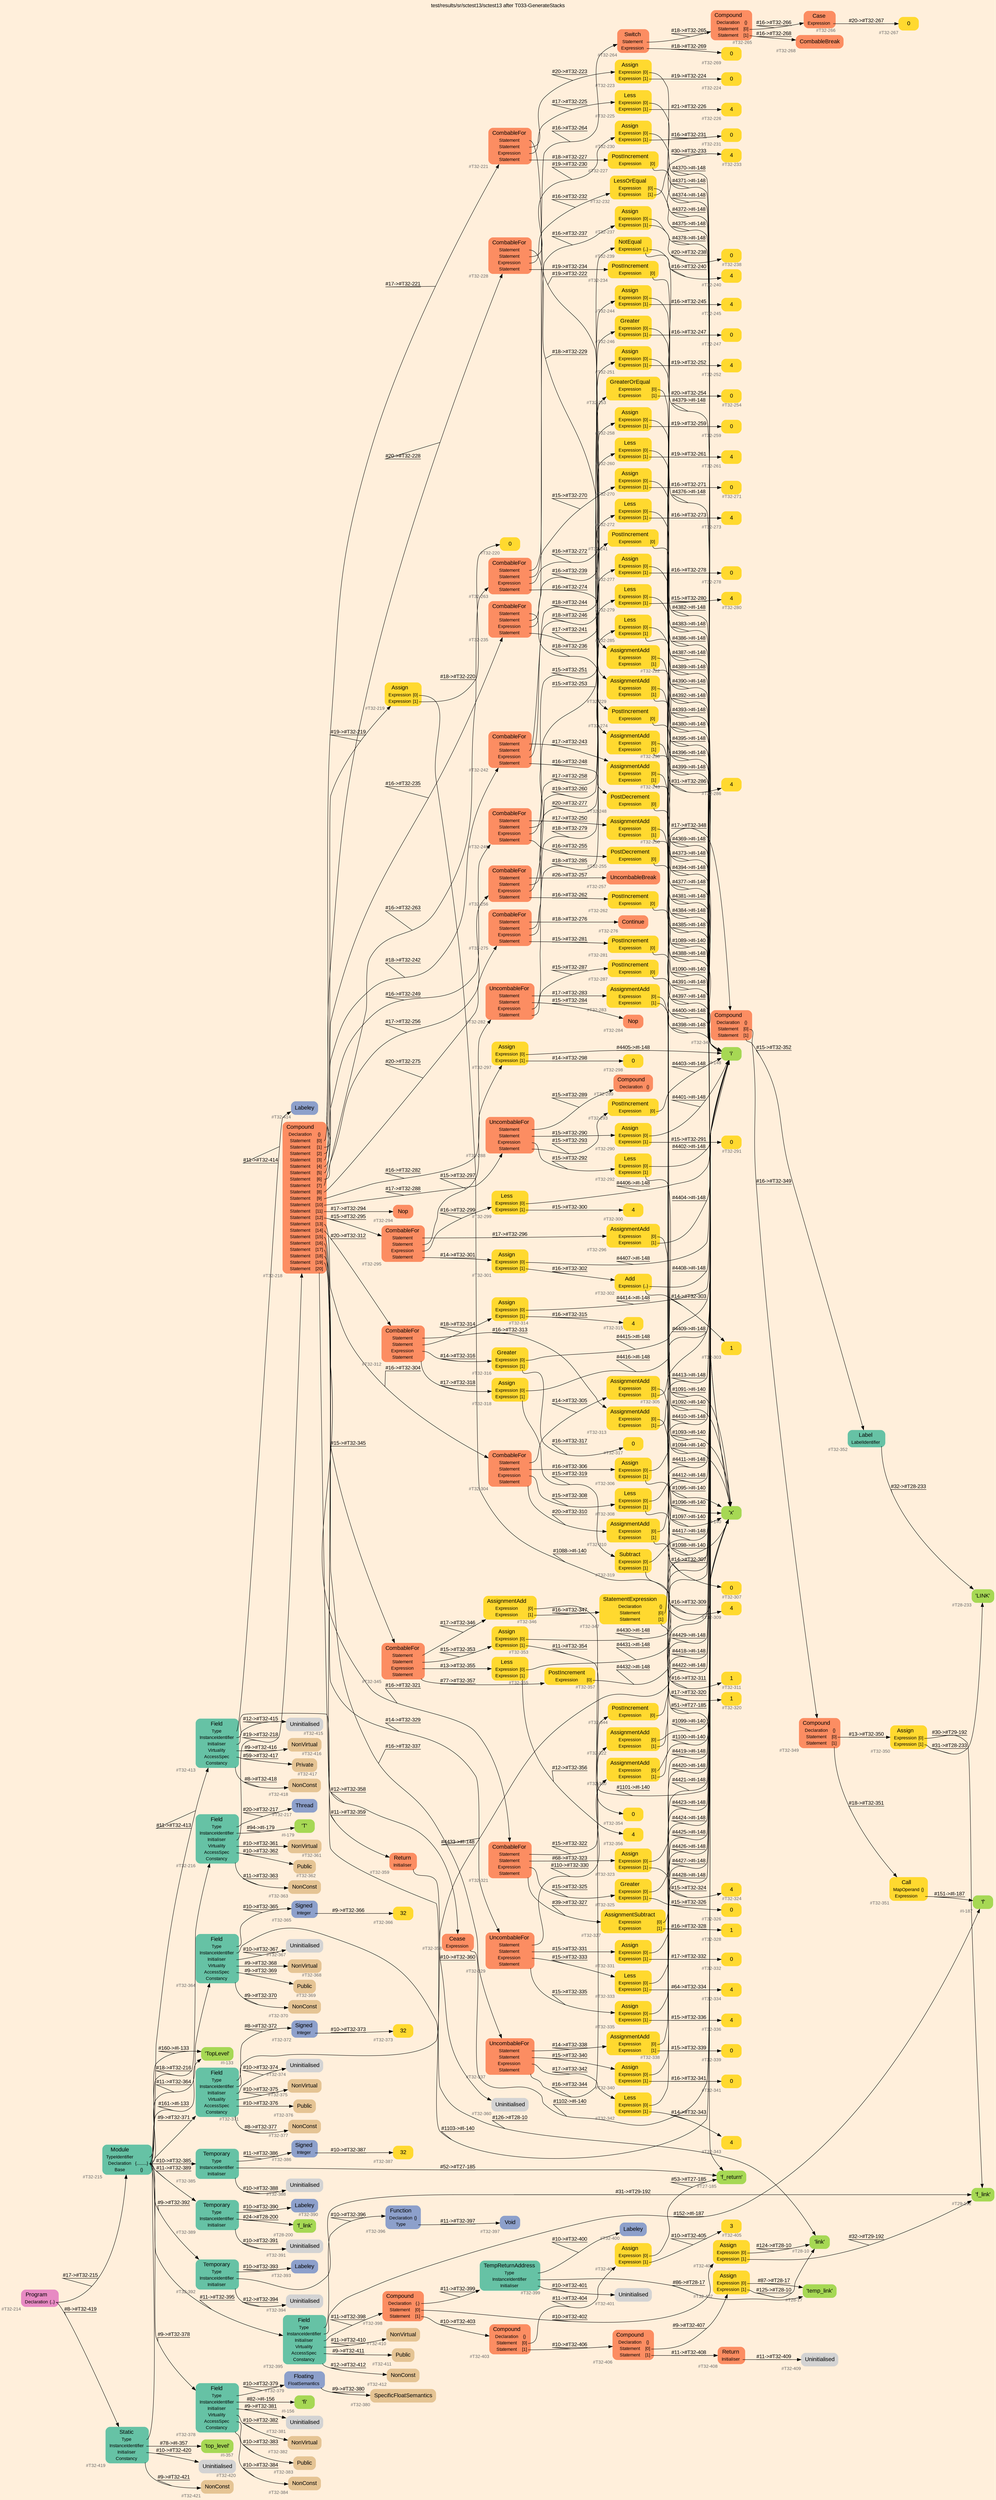 digraph "test/results/sr/sctest13/sctest13 after T033-GenerateStacks" {
label = "test/results/sr/sctest13/sctest13 after T033-GenerateStacks"
labelloc = t
graph [
    rankdir = "LR"
    ranksep = 0.3
    bgcolor = antiquewhite1
    color = black
    fontcolor = black
    fontname = "Arial"
];
node [
    fontname = "Arial"
];
edge [
    fontname = "Arial"
];

// -------------------- node figure --------------------
// -------- block #T32-214 ----------
"#T32-214" [
    fillcolor = "/set28/4"
    xlabel = "#T32-214"
    fontsize = "12"
    fontcolor = grey40
    shape = "plaintext"
    label = <<TABLE BORDER="0" CELLBORDER="0" CELLSPACING="0">
     <TR><TD><FONT COLOR="black" POINT-SIZE="15">Program</FONT></TD></TR>
     <TR><TD><FONT COLOR="black" POINT-SIZE="12">Declaration</FONT></TD><TD PORT="port0"><FONT COLOR="black" POINT-SIZE="12">{..}</FONT></TD></TR>
    </TABLE>>
    style = "rounded,filled"
];

// -------- block #T32-215 ----------
"#T32-215" [
    fillcolor = "/set28/1"
    xlabel = "#T32-215"
    fontsize = "12"
    fontcolor = grey40
    shape = "plaintext"
    label = <<TABLE BORDER="0" CELLBORDER="0" CELLSPACING="0">
     <TR><TD><FONT COLOR="black" POINT-SIZE="15">Module</FONT></TD></TR>
     <TR><TD><FONT COLOR="black" POINT-SIZE="12">TypeIdentifier</FONT></TD><TD PORT="port0"></TD></TR>
     <TR><TD><FONT COLOR="black" POINT-SIZE="12">Declaration</FONT></TD><TD PORT="port1"><FONT COLOR="black" POINT-SIZE="12">{.........}</FONT></TD></TR>
     <TR><TD><FONT COLOR="black" POINT-SIZE="12">Base</FONT></TD><TD PORT="port2"><FONT COLOR="black" POINT-SIZE="12">{}</FONT></TD></TR>
    </TABLE>>
    style = "rounded,filled"
];

// -------- block #I-133 ----------
"#I-133" [
    fillcolor = "/set28/5"
    xlabel = "#I-133"
    fontsize = "12"
    fontcolor = grey40
    shape = "plaintext"
    label = <<TABLE BORDER="0" CELLBORDER="0" CELLSPACING="0">
     <TR><TD><FONT COLOR="black" POINT-SIZE="15">'TopLevel'</FONT></TD></TR>
    </TABLE>>
    style = "rounded,filled"
];

// -------- block #T32-216 ----------
"#T32-216" [
    fillcolor = "/set28/1"
    xlabel = "#T32-216"
    fontsize = "12"
    fontcolor = grey40
    shape = "plaintext"
    label = <<TABLE BORDER="0" CELLBORDER="0" CELLSPACING="0">
     <TR><TD><FONT COLOR="black" POINT-SIZE="15">Field</FONT></TD></TR>
     <TR><TD><FONT COLOR="black" POINT-SIZE="12">Type</FONT></TD><TD PORT="port0"></TD></TR>
     <TR><TD><FONT COLOR="black" POINT-SIZE="12">InstanceIdentifier</FONT></TD><TD PORT="port1"></TD></TR>
     <TR><TD><FONT COLOR="black" POINT-SIZE="12">Initialiser</FONT></TD><TD PORT="port2"></TD></TR>
     <TR><TD><FONT COLOR="black" POINT-SIZE="12">Virtuality</FONT></TD><TD PORT="port3"></TD></TR>
     <TR><TD><FONT COLOR="black" POINT-SIZE="12">AccessSpec</FONT></TD><TD PORT="port4"></TD></TR>
     <TR><TD><FONT COLOR="black" POINT-SIZE="12">Constancy</FONT></TD><TD PORT="port5"></TD></TR>
    </TABLE>>
    style = "rounded,filled"
];

// -------- block #T32-217 ----------
"#T32-217" [
    fillcolor = "/set28/3"
    xlabel = "#T32-217"
    fontsize = "12"
    fontcolor = grey40
    shape = "plaintext"
    label = <<TABLE BORDER="0" CELLBORDER="0" CELLSPACING="0">
     <TR><TD><FONT COLOR="black" POINT-SIZE="15">Thread</FONT></TD></TR>
    </TABLE>>
    style = "rounded,filled"
];

// -------- block #I-179 ----------
"#I-179" [
    fillcolor = "/set28/5"
    xlabel = "#I-179"
    fontsize = "12"
    fontcolor = grey40
    shape = "plaintext"
    label = <<TABLE BORDER="0" CELLBORDER="0" CELLSPACING="0">
     <TR><TD><FONT COLOR="black" POINT-SIZE="15">'T'</FONT></TD></TR>
    </TABLE>>
    style = "rounded,filled"
];

// -------- block #T32-218 ----------
"#T32-218" [
    fillcolor = "/set28/2"
    xlabel = "#T32-218"
    fontsize = "12"
    fontcolor = grey40
    shape = "plaintext"
    label = <<TABLE BORDER="0" CELLBORDER="0" CELLSPACING="0">
     <TR><TD><FONT COLOR="black" POINT-SIZE="15">Compound</FONT></TD></TR>
     <TR><TD><FONT COLOR="black" POINT-SIZE="12">Declaration</FONT></TD><TD PORT="port0"><FONT COLOR="black" POINT-SIZE="12">{}</FONT></TD></TR>
     <TR><TD><FONT COLOR="black" POINT-SIZE="12">Statement</FONT></TD><TD PORT="port1"><FONT COLOR="black" POINT-SIZE="12">[0]</FONT></TD></TR>
     <TR><TD><FONT COLOR="black" POINT-SIZE="12">Statement</FONT></TD><TD PORT="port2"><FONT COLOR="black" POINT-SIZE="12">[1]</FONT></TD></TR>
     <TR><TD><FONT COLOR="black" POINT-SIZE="12">Statement</FONT></TD><TD PORT="port3"><FONT COLOR="black" POINT-SIZE="12">[2]</FONT></TD></TR>
     <TR><TD><FONT COLOR="black" POINT-SIZE="12">Statement</FONT></TD><TD PORT="port4"><FONT COLOR="black" POINT-SIZE="12">[3]</FONT></TD></TR>
     <TR><TD><FONT COLOR="black" POINT-SIZE="12">Statement</FONT></TD><TD PORT="port5"><FONT COLOR="black" POINT-SIZE="12">[4]</FONT></TD></TR>
     <TR><TD><FONT COLOR="black" POINT-SIZE="12">Statement</FONT></TD><TD PORT="port6"><FONT COLOR="black" POINT-SIZE="12">[5]</FONT></TD></TR>
     <TR><TD><FONT COLOR="black" POINT-SIZE="12">Statement</FONT></TD><TD PORT="port7"><FONT COLOR="black" POINT-SIZE="12">[6]</FONT></TD></TR>
     <TR><TD><FONT COLOR="black" POINT-SIZE="12">Statement</FONT></TD><TD PORT="port8"><FONT COLOR="black" POINT-SIZE="12">[7]</FONT></TD></TR>
     <TR><TD><FONT COLOR="black" POINT-SIZE="12">Statement</FONT></TD><TD PORT="port9"><FONT COLOR="black" POINT-SIZE="12">[8]</FONT></TD></TR>
     <TR><TD><FONT COLOR="black" POINT-SIZE="12">Statement</FONT></TD><TD PORT="port10"><FONT COLOR="black" POINT-SIZE="12">[9]</FONT></TD></TR>
     <TR><TD><FONT COLOR="black" POINT-SIZE="12">Statement</FONT></TD><TD PORT="port11"><FONT COLOR="black" POINT-SIZE="12">[10]</FONT></TD></TR>
     <TR><TD><FONT COLOR="black" POINT-SIZE="12">Statement</FONT></TD><TD PORT="port12"><FONT COLOR="black" POINT-SIZE="12">[11]</FONT></TD></TR>
     <TR><TD><FONT COLOR="black" POINT-SIZE="12">Statement</FONT></TD><TD PORT="port13"><FONT COLOR="black" POINT-SIZE="12">[12]</FONT></TD></TR>
     <TR><TD><FONT COLOR="black" POINT-SIZE="12">Statement</FONT></TD><TD PORT="port14"><FONT COLOR="black" POINT-SIZE="12">[13]</FONT></TD></TR>
     <TR><TD><FONT COLOR="black" POINT-SIZE="12">Statement</FONT></TD><TD PORT="port15"><FONT COLOR="black" POINT-SIZE="12">[14]</FONT></TD></TR>
     <TR><TD><FONT COLOR="black" POINT-SIZE="12">Statement</FONT></TD><TD PORT="port16"><FONT COLOR="black" POINT-SIZE="12">[15]</FONT></TD></TR>
     <TR><TD><FONT COLOR="black" POINT-SIZE="12">Statement</FONT></TD><TD PORT="port17"><FONT COLOR="black" POINT-SIZE="12">[16]</FONT></TD></TR>
     <TR><TD><FONT COLOR="black" POINT-SIZE="12">Statement</FONT></TD><TD PORT="port18"><FONT COLOR="black" POINT-SIZE="12">[17]</FONT></TD></TR>
     <TR><TD><FONT COLOR="black" POINT-SIZE="12">Statement</FONT></TD><TD PORT="port19"><FONT COLOR="black" POINT-SIZE="12">[18]</FONT></TD></TR>
     <TR><TD><FONT COLOR="black" POINT-SIZE="12">Statement</FONT></TD><TD PORT="port20"><FONT COLOR="black" POINT-SIZE="12">[19]</FONT></TD></TR>
     <TR><TD><FONT COLOR="black" POINT-SIZE="12">Statement</FONT></TD><TD PORT="port21"><FONT COLOR="black" POINT-SIZE="12">[20]</FONT></TD></TR>
    </TABLE>>
    style = "rounded,filled"
];

// -------- block #T32-219 ----------
"#T32-219" [
    fillcolor = "/set28/6"
    xlabel = "#T32-219"
    fontsize = "12"
    fontcolor = grey40
    shape = "plaintext"
    label = <<TABLE BORDER="0" CELLBORDER="0" CELLSPACING="0">
     <TR><TD><FONT COLOR="black" POINT-SIZE="15">Assign</FONT></TD></TR>
     <TR><TD><FONT COLOR="black" POINT-SIZE="12">Expression</FONT></TD><TD PORT="port0"><FONT COLOR="black" POINT-SIZE="12">[0]</FONT></TD></TR>
     <TR><TD><FONT COLOR="black" POINT-SIZE="12">Expression</FONT></TD><TD PORT="port1"><FONT COLOR="black" POINT-SIZE="12">[1]</FONT></TD></TR>
    </TABLE>>
    style = "rounded,filled"
];

// -------- block #I-140 ----------
"#I-140" [
    fillcolor = "/set28/5"
    xlabel = "#I-140"
    fontsize = "12"
    fontcolor = grey40
    shape = "plaintext"
    label = <<TABLE BORDER="0" CELLBORDER="0" CELLSPACING="0">
     <TR><TD><FONT COLOR="black" POINT-SIZE="15">'x'</FONT></TD></TR>
    </TABLE>>
    style = "rounded,filled"
];

// -------- block #T32-220 ----------
"#T32-220" [
    fillcolor = "/set28/6"
    xlabel = "#T32-220"
    fontsize = "12"
    fontcolor = grey40
    shape = "plaintext"
    label = <<TABLE BORDER="0" CELLBORDER="0" CELLSPACING="0">
     <TR><TD><FONT COLOR="black" POINT-SIZE="15">0</FONT></TD></TR>
    </TABLE>>
    style = "rounded,filled"
];

// -------- block #T32-221 ----------
"#T32-221" [
    fillcolor = "/set28/2"
    xlabel = "#T32-221"
    fontsize = "12"
    fontcolor = grey40
    shape = "plaintext"
    label = <<TABLE BORDER="0" CELLBORDER="0" CELLSPACING="0">
     <TR><TD><FONT COLOR="black" POINT-SIZE="15">CombableFor</FONT></TD></TR>
     <TR><TD><FONT COLOR="black" POINT-SIZE="12">Statement</FONT></TD><TD PORT="port0"></TD></TR>
     <TR><TD><FONT COLOR="black" POINT-SIZE="12">Statement</FONT></TD><TD PORT="port1"></TD></TR>
     <TR><TD><FONT COLOR="black" POINT-SIZE="12">Expression</FONT></TD><TD PORT="port2"></TD></TR>
     <TR><TD><FONT COLOR="black" POINT-SIZE="12">Statement</FONT></TD><TD PORT="port3"></TD></TR>
    </TABLE>>
    style = "rounded,filled"
];

// -------- block #T32-222 ----------
"#T32-222" [
    fillcolor = "/set28/6"
    xlabel = "#T32-222"
    fontsize = "12"
    fontcolor = grey40
    shape = "plaintext"
    label = <<TABLE BORDER="0" CELLBORDER="0" CELLSPACING="0">
     <TR><TD><FONT COLOR="black" POINT-SIZE="15">AssignmentAdd</FONT></TD></TR>
     <TR><TD><FONT COLOR="black" POINT-SIZE="12">Expression</FONT></TD><TD PORT="port0"><FONT COLOR="black" POINT-SIZE="12">[0]</FONT></TD></TR>
     <TR><TD><FONT COLOR="black" POINT-SIZE="12">Expression</FONT></TD><TD PORT="port1"><FONT COLOR="black" POINT-SIZE="12">[1]</FONT></TD></TR>
    </TABLE>>
    style = "rounded,filled"
];

// -------- block #I-148 ----------
"#I-148" [
    fillcolor = "/set28/5"
    xlabel = "#I-148"
    fontsize = "12"
    fontcolor = grey40
    shape = "plaintext"
    label = <<TABLE BORDER="0" CELLBORDER="0" CELLSPACING="0">
     <TR><TD><FONT COLOR="black" POINT-SIZE="15">'i'</FONT></TD></TR>
    </TABLE>>
    style = "rounded,filled"
];

// -------- block #T32-223 ----------
"#T32-223" [
    fillcolor = "/set28/6"
    xlabel = "#T32-223"
    fontsize = "12"
    fontcolor = grey40
    shape = "plaintext"
    label = <<TABLE BORDER="0" CELLBORDER="0" CELLSPACING="0">
     <TR><TD><FONT COLOR="black" POINT-SIZE="15">Assign</FONT></TD></TR>
     <TR><TD><FONT COLOR="black" POINT-SIZE="12">Expression</FONT></TD><TD PORT="port0"><FONT COLOR="black" POINT-SIZE="12">[0]</FONT></TD></TR>
     <TR><TD><FONT COLOR="black" POINT-SIZE="12">Expression</FONT></TD><TD PORT="port1"><FONT COLOR="black" POINT-SIZE="12">[1]</FONT></TD></TR>
    </TABLE>>
    style = "rounded,filled"
];

// -------- block #T32-224 ----------
"#T32-224" [
    fillcolor = "/set28/6"
    xlabel = "#T32-224"
    fontsize = "12"
    fontcolor = grey40
    shape = "plaintext"
    label = <<TABLE BORDER="0" CELLBORDER="0" CELLSPACING="0">
     <TR><TD><FONT COLOR="black" POINT-SIZE="15">0</FONT></TD></TR>
    </TABLE>>
    style = "rounded,filled"
];

// -------- block #T32-225 ----------
"#T32-225" [
    fillcolor = "/set28/6"
    xlabel = "#T32-225"
    fontsize = "12"
    fontcolor = grey40
    shape = "plaintext"
    label = <<TABLE BORDER="0" CELLBORDER="0" CELLSPACING="0">
     <TR><TD><FONT COLOR="black" POINT-SIZE="15">Less</FONT></TD></TR>
     <TR><TD><FONT COLOR="black" POINT-SIZE="12">Expression</FONT></TD><TD PORT="port0"><FONT COLOR="black" POINT-SIZE="12">[0]</FONT></TD></TR>
     <TR><TD><FONT COLOR="black" POINT-SIZE="12">Expression</FONT></TD><TD PORT="port1"><FONT COLOR="black" POINT-SIZE="12">[1]</FONT></TD></TR>
    </TABLE>>
    style = "rounded,filled"
];

// -------- block #T32-226 ----------
"#T32-226" [
    fillcolor = "/set28/6"
    xlabel = "#T32-226"
    fontsize = "12"
    fontcolor = grey40
    shape = "plaintext"
    label = <<TABLE BORDER="0" CELLBORDER="0" CELLSPACING="0">
     <TR><TD><FONT COLOR="black" POINT-SIZE="15">4</FONT></TD></TR>
    </TABLE>>
    style = "rounded,filled"
];

// -------- block #T32-227 ----------
"#T32-227" [
    fillcolor = "/set28/6"
    xlabel = "#T32-227"
    fontsize = "12"
    fontcolor = grey40
    shape = "plaintext"
    label = <<TABLE BORDER="0" CELLBORDER="0" CELLSPACING="0">
     <TR><TD><FONT COLOR="black" POINT-SIZE="15">PostIncrement</FONT></TD></TR>
     <TR><TD><FONT COLOR="black" POINT-SIZE="12">Expression</FONT></TD><TD PORT="port0"><FONT COLOR="black" POINT-SIZE="12">[0]</FONT></TD></TR>
    </TABLE>>
    style = "rounded,filled"
];

// -------- block #T32-228 ----------
"#T32-228" [
    fillcolor = "/set28/2"
    xlabel = "#T32-228"
    fontsize = "12"
    fontcolor = grey40
    shape = "plaintext"
    label = <<TABLE BORDER="0" CELLBORDER="0" CELLSPACING="0">
     <TR><TD><FONT COLOR="black" POINT-SIZE="15">CombableFor</FONT></TD></TR>
     <TR><TD><FONT COLOR="black" POINT-SIZE="12">Statement</FONT></TD><TD PORT="port0"></TD></TR>
     <TR><TD><FONT COLOR="black" POINT-SIZE="12">Statement</FONT></TD><TD PORT="port1"></TD></TR>
     <TR><TD><FONT COLOR="black" POINT-SIZE="12">Expression</FONT></TD><TD PORT="port2"></TD></TR>
     <TR><TD><FONT COLOR="black" POINT-SIZE="12">Statement</FONT></TD><TD PORT="port3"></TD></TR>
    </TABLE>>
    style = "rounded,filled"
];

// -------- block #T32-229 ----------
"#T32-229" [
    fillcolor = "/set28/6"
    xlabel = "#T32-229"
    fontsize = "12"
    fontcolor = grey40
    shape = "plaintext"
    label = <<TABLE BORDER="0" CELLBORDER="0" CELLSPACING="0">
     <TR><TD><FONT COLOR="black" POINT-SIZE="15">AssignmentAdd</FONT></TD></TR>
     <TR><TD><FONT COLOR="black" POINT-SIZE="12">Expression</FONT></TD><TD PORT="port0"><FONT COLOR="black" POINT-SIZE="12">[0]</FONT></TD></TR>
     <TR><TD><FONT COLOR="black" POINT-SIZE="12">Expression</FONT></TD><TD PORT="port1"><FONT COLOR="black" POINT-SIZE="12">[1]</FONT></TD></TR>
    </TABLE>>
    style = "rounded,filled"
];

// -------- block #T32-230 ----------
"#T32-230" [
    fillcolor = "/set28/6"
    xlabel = "#T32-230"
    fontsize = "12"
    fontcolor = grey40
    shape = "plaintext"
    label = <<TABLE BORDER="0" CELLBORDER="0" CELLSPACING="0">
     <TR><TD><FONT COLOR="black" POINT-SIZE="15">Assign</FONT></TD></TR>
     <TR><TD><FONT COLOR="black" POINT-SIZE="12">Expression</FONT></TD><TD PORT="port0"><FONT COLOR="black" POINT-SIZE="12">[0]</FONT></TD></TR>
     <TR><TD><FONT COLOR="black" POINT-SIZE="12">Expression</FONT></TD><TD PORT="port1"><FONT COLOR="black" POINT-SIZE="12">[1]</FONT></TD></TR>
    </TABLE>>
    style = "rounded,filled"
];

// -------- block #T32-231 ----------
"#T32-231" [
    fillcolor = "/set28/6"
    xlabel = "#T32-231"
    fontsize = "12"
    fontcolor = grey40
    shape = "plaintext"
    label = <<TABLE BORDER="0" CELLBORDER="0" CELLSPACING="0">
     <TR><TD><FONT COLOR="black" POINT-SIZE="15">0</FONT></TD></TR>
    </TABLE>>
    style = "rounded,filled"
];

// -------- block #T32-232 ----------
"#T32-232" [
    fillcolor = "/set28/6"
    xlabel = "#T32-232"
    fontsize = "12"
    fontcolor = grey40
    shape = "plaintext"
    label = <<TABLE BORDER="0" CELLBORDER="0" CELLSPACING="0">
     <TR><TD><FONT COLOR="black" POINT-SIZE="15">LessOrEqual</FONT></TD></TR>
     <TR><TD><FONT COLOR="black" POINT-SIZE="12">Expression</FONT></TD><TD PORT="port0"><FONT COLOR="black" POINT-SIZE="12">[0]</FONT></TD></TR>
     <TR><TD><FONT COLOR="black" POINT-SIZE="12">Expression</FONT></TD><TD PORT="port1"><FONT COLOR="black" POINT-SIZE="12">[1]</FONT></TD></TR>
    </TABLE>>
    style = "rounded,filled"
];

// -------- block #T32-233 ----------
"#T32-233" [
    fillcolor = "/set28/6"
    xlabel = "#T32-233"
    fontsize = "12"
    fontcolor = grey40
    shape = "plaintext"
    label = <<TABLE BORDER="0" CELLBORDER="0" CELLSPACING="0">
     <TR><TD><FONT COLOR="black" POINT-SIZE="15">4</FONT></TD></TR>
    </TABLE>>
    style = "rounded,filled"
];

// -------- block #T32-234 ----------
"#T32-234" [
    fillcolor = "/set28/6"
    xlabel = "#T32-234"
    fontsize = "12"
    fontcolor = grey40
    shape = "plaintext"
    label = <<TABLE BORDER="0" CELLBORDER="0" CELLSPACING="0">
     <TR><TD><FONT COLOR="black" POINT-SIZE="15">PostIncrement</FONT></TD></TR>
     <TR><TD><FONT COLOR="black" POINT-SIZE="12">Expression</FONT></TD><TD PORT="port0"><FONT COLOR="black" POINT-SIZE="12">[0]</FONT></TD></TR>
    </TABLE>>
    style = "rounded,filled"
];

// -------- block #T32-235 ----------
"#T32-235" [
    fillcolor = "/set28/2"
    xlabel = "#T32-235"
    fontsize = "12"
    fontcolor = grey40
    shape = "plaintext"
    label = <<TABLE BORDER="0" CELLBORDER="0" CELLSPACING="0">
     <TR><TD><FONT COLOR="black" POINT-SIZE="15">CombableFor</FONT></TD></TR>
     <TR><TD><FONT COLOR="black" POINT-SIZE="12">Statement</FONT></TD><TD PORT="port0"></TD></TR>
     <TR><TD><FONT COLOR="black" POINT-SIZE="12">Statement</FONT></TD><TD PORT="port1"></TD></TR>
     <TR><TD><FONT COLOR="black" POINT-SIZE="12">Expression</FONT></TD><TD PORT="port2"></TD></TR>
     <TR><TD><FONT COLOR="black" POINT-SIZE="12">Statement</FONT></TD><TD PORT="port3"></TD></TR>
    </TABLE>>
    style = "rounded,filled"
];

// -------- block #T32-236 ----------
"#T32-236" [
    fillcolor = "/set28/6"
    xlabel = "#T32-236"
    fontsize = "12"
    fontcolor = grey40
    shape = "plaintext"
    label = <<TABLE BORDER="0" CELLBORDER="0" CELLSPACING="0">
     <TR><TD><FONT COLOR="black" POINT-SIZE="15">AssignmentAdd</FONT></TD></TR>
     <TR><TD><FONT COLOR="black" POINT-SIZE="12">Expression</FONT></TD><TD PORT="port0"><FONT COLOR="black" POINT-SIZE="12">[0]</FONT></TD></TR>
     <TR><TD><FONT COLOR="black" POINT-SIZE="12">Expression</FONT></TD><TD PORT="port1"><FONT COLOR="black" POINT-SIZE="12">[1]</FONT></TD></TR>
    </TABLE>>
    style = "rounded,filled"
];

// -------- block #T32-237 ----------
"#T32-237" [
    fillcolor = "/set28/6"
    xlabel = "#T32-237"
    fontsize = "12"
    fontcolor = grey40
    shape = "plaintext"
    label = <<TABLE BORDER="0" CELLBORDER="0" CELLSPACING="0">
     <TR><TD><FONT COLOR="black" POINT-SIZE="15">Assign</FONT></TD></TR>
     <TR><TD><FONT COLOR="black" POINT-SIZE="12">Expression</FONT></TD><TD PORT="port0"><FONT COLOR="black" POINT-SIZE="12">[0]</FONT></TD></TR>
     <TR><TD><FONT COLOR="black" POINT-SIZE="12">Expression</FONT></TD><TD PORT="port1"><FONT COLOR="black" POINT-SIZE="12">[1]</FONT></TD></TR>
    </TABLE>>
    style = "rounded,filled"
];

// -------- block #T32-238 ----------
"#T32-238" [
    fillcolor = "/set28/6"
    xlabel = "#T32-238"
    fontsize = "12"
    fontcolor = grey40
    shape = "plaintext"
    label = <<TABLE BORDER="0" CELLBORDER="0" CELLSPACING="0">
     <TR><TD><FONT COLOR="black" POINT-SIZE="15">0</FONT></TD></TR>
    </TABLE>>
    style = "rounded,filled"
];

// -------- block #T32-239 ----------
"#T32-239" [
    fillcolor = "/set28/6"
    xlabel = "#T32-239"
    fontsize = "12"
    fontcolor = grey40
    shape = "plaintext"
    label = <<TABLE BORDER="0" CELLBORDER="0" CELLSPACING="0">
     <TR><TD><FONT COLOR="black" POINT-SIZE="15">NotEqual</FONT></TD></TR>
     <TR><TD><FONT COLOR="black" POINT-SIZE="12">Expression</FONT></TD><TD PORT="port0"><FONT COLOR="black" POINT-SIZE="12">{..}</FONT></TD></TR>
    </TABLE>>
    style = "rounded,filled"
];

// -------- block #T32-240 ----------
"#T32-240" [
    fillcolor = "/set28/6"
    xlabel = "#T32-240"
    fontsize = "12"
    fontcolor = grey40
    shape = "plaintext"
    label = <<TABLE BORDER="0" CELLBORDER="0" CELLSPACING="0">
     <TR><TD><FONT COLOR="black" POINT-SIZE="15">4</FONT></TD></TR>
    </TABLE>>
    style = "rounded,filled"
];

// -------- block #T32-241 ----------
"#T32-241" [
    fillcolor = "/set28/6"
    xlabel = "#T32-241"
    fontsize = "12"
    fontcolor = grey40
    shape = "plaintext"
    label = <<TABLE BORDER="0" CELLBORDER="0" CELLSPACING="0">
     <TR><TD><FONT COLOR="black" POINT-SIZE="15">PostIncrement</FONT></TD></TR>
     <TR><TD><FONT COLOR="black" POINT-SIZE="12">Expression</FONT></TD><TD PORT="port0"><FONT COLOR="black" POINT-SIZE="12">[0]</FONT></TD></TR>
    </TABLE>>
    style = "rounded,filled"
];

// -------- block #T32-242 ----------
"#T32-242" [
    fillcolor = "/set28/2"
    xlabel = "#T32-242"
    fontsize = "12"
    fontcolor = grey40
    shape = "plaintext"
    label = <<TABLE BORDER="0" CELLBORDER="0" CELLSPACING="0">
     <TR><TD><FONT COLOR="black" POINT-SIZE="15">CombableFor</FONT></TD></TR>
     <TR><TD><FONT COLOR="black" POINT-SIZE="12">Statement</FONT></TD><TD PORT="port0"></TD></TR>
     <TR><TD><FONT COLOR="black" POINT-SIZE="12">Statement</FONT></TD><TD PORT="port1"></TD></TR>
     <TR><TD><FONT COLOR="black" POINT-SIZE="12">Expression</FONT></TD><TD PORT="port2"></TD></TR>
     <TR><TD><FONT COLOR="black" POINT-SIZE="12">Statement</FONT></TD><TD PORT="port3"></TD></TR>
    </TABLE>>
    style = "rounded,filled"
];

// -------- block #T32-243 ----------
"#T32-243" [
    fillcolor = "/set28/6"
    xlabel = "#T32-243"
    fontsize = "12"
    fontcolor = grey40
    shape = "plaintext"
    label = <<TABLE BORDER="0" CELLBORDER="0" CELLSPACING="0">
     <TR><TD><FONT COLOR="black" POINT-SIZE="15">AssignmentAdd</FONT></TD></TR>
     <TR><TD><FONT COLOR="black" POINT-SIZE="12">Expression</FONT></TD><TD PORT="port0"><FONT COLOR="black" POINT-SIZE="12">[0]</FONT></TD></TR>
     <TR><TD><FONT COLOR="black" POINT-SIZE="12">Expression</FONT></TD><TD PORT="port1"><FONT COLOR="black" POINT-SIZE="12">[1]</FONT></TD></TR>
    </TABLE>>
    style = "rounded,filled"
];

// -------- block #T32-244 ----------
"#T32-244" [
    fillcolor = "/set28/6"
    xlabel = "#T32-244"
    fontsize = "12"
    fontcolor = grey40
    shape = "plaintext"
    label = <<TABLE BORDER="0" CELLBORDER="0" CELLSPACING="0">
     <TR><TD><FONT COLOR="black" POINT-SIZE="15">Assign</FONT></TD></TR>
     <TR><TD><FONT COLOR="black" POINT-SIZE="12">Expression</FONT></TD><TD PORT="port0"><FONT COLOR="black" POINT-SIZE="12">[0]</FONT></TD></TR>
     <TR><TD><FONT COLOR="black" POINT-SIZE="12">Expression</FONT></TD><TD PORT="port1"><FONT COLOR="black" POINT-SIZE="12">[1]</FONT></TD></TR>
    </TABLE>>
    style = "rounded,filled"
];

// -------- block #T32-245 ----------
"#T32-245" [
    fillcolor = "/set28/6"
    xlabel = "#T32-245"
    fontsize = "12"
    fontcolor = grey40
    shape = "plaintext"
    label = <<TABLE BORDER="0" CELLBORDER="0" CELLSPACING="0">
     <TR><TD><FONT COLOR="black" POINT-SIZE="15">4</FONT></TD></TR>
    </TABLE>>
    style = "rounded,filled"
];

// -------- block #T32-246 ----------
"#T32-246" [
    fillcolor = "/set28/6"
    xlabel = "#T32-246"
    fontsize = "12"
    fontcolor = grey40
    shape = "plaintext"
    label = <<TABLE BORDER="0" CELLBORDER="0" CELLSPACING="0">
     <TR><TD><FONT COLOR="black" POINT-SIZE="15">Greater</FONT></TD></TR>
     <TR><TD><FONT COLOR="black" POINT-SIZE="12">Expression</FONT></TD><TD PORT="port0"><FONT COLOR="black" POINT-SIZE="12">[0]</FONT></TD></TR>
     <TR><TD><FONT COLOR="black" POINT-SIZE="12">Expression</FONT></TD><TD PORT="port1"><FONT COLOR="black" POINT-SIZE="12">[1]</FONT></TD></TR>
    </TABLE>>
    style = "rounded,filled"
];

// -------- block #T32-247 ----------
"#T32-247" [
    fillcolor = "/set28/6"
    xlabel = "#T32-247"
    fontsize = "12"
    fontcolor = grey40
    shape = "plaintext"
    label = <<TABLE BORDER="0" CELLBORDER="0" CELLSPACING="0">
     <TR><TD><FONT COLOR="black" POINT-SIZE="15">0</FONT></TD></TR>
    </TABLE>>
    style = "rounded,filled"
];

// -------- block #T32-248 ----------
"#T32-248" [
    fillcolor = "/set28/6"
    xlabel = "#T32-248"
    fontsize = "12"
    fontcolor = grey40
    shape = "plaintext"
    label = <<TABLE BORDER="0" CELLBORDER="0" CELLSPACING="0">
     <TR><TD><FONT COLOR="black" POINT-SIZE="15">PostDecrement</FONT></TD></TR>
     <TR><TD><FONT COLOR="black" POINT-SIZE="12">Expression</FONT></TD><TD PORT="port0"><FONT COLOR="black" POINT-SIZE="12">[0]</FONT></TD></TR>
    </TABLE>>
    style = "rounded,filled"
];

// -------- block #T32-249 ----------
"#T32-249" [
    fillcolor = "/set28/2"
    xlabel = "#T32-249"
    fontsize = "12"
    fontcolor = grey40
    shape = "plaintext"
    label = <<TABLE BORDER="0" CELLBORDER="0" CELLSPACING="0">
     <TR><TD><FONT COLOR="black" POINT-SIZE="15">CombableFor</FONT></TD></TR>
     <TR><TD><FONT COLOR="black" POINT-SIZE="12">Statement</FONT></TD><TD PORT="port0"></TD></TR>
     <TR><TD><FONT COLOR="black" POINT-SIZE="12">Statement</FONT></TD><TD PORT="port1"></TD></TR>
     <TR><TD><FONT COLOR="black" POINT-SIZE="12">Expression</FONT></TD><TD PORT="port2"></TD></TR>
     <TR><TD><FONT COLOR="black" POINT-SIZE="12">Statement</FONT></TD><TD PORT="port3"></TD></TR>
    </TABLE>>
    style = "rounded,filled"
];

// -------- block #T32-250 ----------
"#T32-250" [
    fillcolor = "/set28/6"
    xlabel = "#T32-250"
    fontsize = "12"
    fontcolor = grey40
    shape = "plaintext"
    label = <<TABLE BORDER="0" CELLBORDER="0" CELLSPACING="0">
     <TR><TD><FONT COLOR="black" POINT-SIZE="15">AssignmentAdd</FONT></TD></TR>
     <TR><TD><FONT COLOR="black" POINT-SIZE="12">Expression</FONT></TD><TD PORT="port0"><FONT COLOR="black" POINT-SIZE="12">[0]</FONT></TD></TR>
     <TR><TD><FONT COLOR="black" POINT-SIZE="12">Expression</FONT></TD><TD PORT="port1"><FONT COLOR="black" POINT-SIZE="12">[1]</FONT></TD></TR>
    </TABLE>>
    style = "rounded,filled"
];

// -------- block #T32-251 ----------
"#T32-251" [
    fillcolor = "/set28/6"
    xlabel = "#T32-251"
    fontsize = "12"
    fontcolor = grey40
    shape = "plaintext"
    label = <<TABLE BORDER="0" CELLBORDER="0" CELLSPACING="0">
     <TR><TD><FONT COLOR="black" POINT-SIZE="15">Assign</FONT></TD></TR>
     <TR><TD><FONT COLOR="black" POINT-SIZE="12">Expression</FONT></TD><TD PORT="port0"><FONT COLOR="black" POINT-SIZE="12">[0]</FONT></TD></TR>
     <TR><TD><FONT COLOR="black" POINT-SIZE="12">Expression</FONT></TD><TD PORT="port1"><FONT COLOR="black" POINT-SIZE="12">[1]</FONT></TD></TR>
    </TABLE>>
    style = "rounded,filled"
];

// -------- block #T32-252 ----------
"#T32-252" [
    fillcolor = "/set28/6"
    xlabel = "#T32-252"
    fontsize = "12"
    fontcolor = grey40
    shape = "plaintext"
    label = <<TABLE BORDER="0" CELLBORDER="0" CELLSPACING="0">
     <TR><TD><FONT COLOR="black" POINT-SIZE="15">4</FONT></TD></TR>
    </TABLE>>
    style = "rounded,filled"
];

// -------- block #T32-253 ----------
"#T32-253" [
    fillcolor = "/set28/6"
    xlabel = "#T32-253"
    fontsize = "12"
    fontcolor = grey40
    shape = "plaintext"
    label = <<TABLE BORDER="0" CELLBORDER="0" CELLSPACING="0">
     <TR><TD><FONT COLOR="black" POINT-SIZE="15">GreaterOrEqual</FONT></TD></TR>
     <TR><TD><FONT COLOR="black" POINT-SIZE="12">Expression</FONT></TD><TD PORT="port0"><FONT COLOR="black" POINT-SIZE="12">[0]</FONT></TD></TR>
     <TR><TD><FONT COLOR="black" POINT-SIZE="12">Expression</FONT></TD><TD PORT="port1"><FONT COLOR="black" POINT-SIZE="12">[1]</FONT></TD></TR>
    </TABLE>>
    style = "rounded,filled"
];

// -------- block #T32-254 ----------
"#T32-254" [
    fillcolor = "/set28/6"
    xlabel = "#T32-254"
    fontsize = "12"
    fontcolor = grey40
    shape = "plaintext"
    label = <<TABLE BORDER="0" CELLBORDER="0" CELLSPACING="0">
     <TR><TD><FONT COLOR="black" POINT-SIZE="15">0</FONT></TD></TR>
    </TABLE>>
    style = "rounded,filled"
];

// -------- block #T32-255 ----------
"#T32-255" [
    fillcolor = "/set28/6"
    xlabel = "#T32-255"
    fontsize = "12"
    fontcolor = grey40
    shape = "plaintext"
    label = <<TABLE BORDER="0" CELLBORDER="0" CELLSPACING="0">
     <TR><TD><FONT COLOR="black" POINT-SIZE="15">PostDecrement</FONT></TD></TR>
     <TR><TD><FONT COLOR="black" POINT-SIZE="12">Expression</FONT></TD><TD PORT="port0"><FONT COLOR="black" POINT-SIZE="12">[0]</FONT></TD></TR>
    </TABLE>>
    style = "rounded,filled"
];

// -------- block #T32-256 ----------
"#T32-256" [
    fillcolor = "/set28/2"
    xlabel = "#T32-256"
    fontsize = "12"
    fontcolor = grey40
    shape = "plaintext"
    label = <<TABLE BORDER="0" CELLBORDER="0" CELLSPACING="0">
     <TR><TD><FONT COLOR="black" POINT-SIZE="15">CombableFor</FONT></TD></TR>
     <TR><TD><FONT COLOR="black" POINT-SIZE="12">Statement</FONT></TD><TD PORT="port0"></TD></TR>
     <TR><TD><FONT COLOR="black" POINT-SIZE="12">Statement</FONT></TD><TD PORT="port1"></TD></TR>
     <TR><TD><FONT COLOR="black" POINT-SIZE="12">Expression</FONT></TD><TD PORT="port2"></TD></TR>
     <TR><TD><FONT COLOR="black" POINT-SIZE="12">Statement</FONT></TD><TD PORT="port3"></TD></TR>
    </TABLE>>
    style = "rounded,filled"
];

// -------- block #T32-257 ----------
"#T32-257" [
    fillcolor = "/set28/2"
    xlabel = "#T32-257"
    fontsize = "12"
    fontcolor = grey40
    shape = "plaintext"
    label = <<TABLE BORDER="0" CELLBORDER="0" CELLSPACING="0">
     <TR><TD><FONT COLOR="black" POINT-SIZE="15">UncombableBreak</FONT></TD></TR>
    </TABLE>>
    style = "rounded,filled"
];

// -------- block #T32-258 ----------
"#T32-258" [
    fillcolor = "/set28/6"
    xlabel = "#T32-258"
    fontsize = "12"
    fontcolor = grey40
    shape = "plaintext"
    label = <<TABLE BORDER="0" CELLBORDER="0" CELLSPACING="0">
     <TR><TD><FONT COLOR="black" POINT-SIZE="15">Assign</FONT></TD></TR>
     <TR><TD><FONT COLOR="black" POINT-SIZE="12">Expression</FONT></TD><TD PORT="port0"><FONT COLOR="black" POINT-SIZE="12">[0]</FONT></TD></TR>
     <TR><TD><FONT COLOR="black" POINT-SIZE="12">Expression</FONT></TD><TD PORT="port1"><FONT COLOR="black" POINT-SIZE="12">[1]</FONT></TD></TR>
    </TABLE>>
    style = "rounded,filled"
];

// -------- block #T32-259 ----------
"#T32-259" [
    fillcolor = "/set28/6"
    xlabel = "#T32-259"
    fontsize = "12"
    fontcolor = grey40
    shape = "plaintext"
    label = <<TABLE BORDER="0" CELLBORDER="0" CELLSPACING="0">
     <TR><TD><FONT COLOR="black" POINT-SIZE="15">0</FONT></TD></TR>
    </TABLE>>
    style = "rounded,filled"
];

// -------- block #T32-260 ----------
"#T32-260" [
    fillcolor = "/set28/6"
    xlabel = "#T32-260"
    fontsize = "12"
    fontcolor = grey40
    shape = "plaintext"
    label = <<TABLE BORDER="0" CELLBORDER="0" CELLSPACING="0">
     <TR><TD><FONT COLOR="black" POINT-SIZE="15">Less</FONT></TD></TR>
     <TR><TD><FONT COLOR="black" POINT-SIZE="12">Expression</FONT></TD><TD PORT="port0"><FONT COLOR="black" POINT-SIZE="12">[0]</FONT></TD></TR>
     <TR><TD><FONT COLOR="black" POINT-SIZE="12">Expression</FONT></TD><TD PORT="port1"><FONT COLOR="black" POINT-SIZE="12">[1]</FONT></TD></TR>
    </TABLE>>
    style = "rounded,filled"
];

// -------- block #T32-261 ----------
"#T32-261" [
    fillcolor = "/set28/6"
    xlabel = "#T32-261"
    fontsize = "12"
    fontcolor = grey40
    shape = "plaintext"
    label = <<TABLE BORDER="0" CELLBORDER="0" CELLSPACING="0">
     <TR><TD><FONT COLOR="black" POINT-SIZE="15">4</FONT></TD></TR>
    </TABLE>>
    style = "rounded,filled"
];

// -------- block #T32-262 ----------
"#T32-262" [
    fillcolor = "/set28/6"
    xlabel = "#T32-262"
    fontsize = "12"
    fontcolor = grey40
    shape = "plaintext"
    label = <<TABLE BORDER="0" CELLBORDER="0" CELLSPACING="0">
     <TR><TD><FONT COLOR="black" POINT-SIZE="15">PostIncrement</FONT></TD></TR>
     <TR><TD><FONT COLOR="black" POINT-SIZE="12">Expression</FONT></TD><TD PORT="port0"><FONT COLOR="black" POINT-SIZE="12">[0]</FONT></TD></TR>
    </TABLE>>
    style = "rounded,filled"
];

// -------- block #T32-263 ----------
"#T32-263" [
    fillcolor = "/set28/2"
    xlabel = "#T32-263"
    fontsize = "12"
    fontcolor = grey40
    shape = "plaintext"
    label = <<TABLE BORDER="0" CELLBORDER="0" CELLSPACING="0">
     <TR><TD><FONT COLOR="black" POINT-SIZE="15">CombableFor</FONT></TD></TR>
     <TR><TD><FONT COLOR="black" POINT-SIZE="12">Statement</FONT></TD><TD PORT="port0"></TD></TR>
     <TR><TD><FONT COLOR="black" POINT-SIZE="12">Statement</FONT></TD><TD PORT="port1"></TD></TR>
     <TR><TD><FONT COLOR="black" POINT-SIZE="12">Expression</FONT></TD><TD PORT="port2"></TD></TR>
     <TR><TD><FONT COLOR="black" POINT-SIZE="12">Statement</FONT></TD><TD PORT="port3"></TD></TR>
    </TABLE>>
    style = "rounded,filled"
];

// -------- block #T32-264 ----------
"#T32-264" [
    fillcolor = "/set28/2"
    xlabel = "#T32-264"
    fontsize = "12"
    fontcolor = grey40
    shape = "plaintext"
    label = <<TABLE BORDER="0" CELLBORDER="0" CELLSPACING="0">
     <TR><TD><FONT COLOR="black" POINT-SIZE="15">Switch</FONT></TD></TR>
     <TR><TD><FONT COLOR="black" POINT-SIZE="12">Statement</FONT></TD><TD PORT="port0"></TD></TR>
     <TR><TD><FONT COLOR="black" POINT-SIZE="12">Expression</FONT></TD><TD PORT="port1"></TD></TR>
    </TABLE>>
    style = "rounded,filled"
];

// -------- block #T32-265 ----------
"#T32-265" [
    fillcolor = "/set28/2"
    xlabel = "#T32-265"
    fontsize = "12"
    fontcolor = grey40
    shape = "plaintext"
    label = <<TABLE BORDER="0" CELLBORDER="0" CELLSPACING="0">
     <TR><TD><FONT COLOR="black" POINT-SIZE="15">Compound</FONT></TD></TR>
     <TR><TD><FONT COLOR="black" POINT-SIZE="12">Declaration</FONT></TD><TD PORT="port0"><FONT COLOR="black" POINT-SIZE="12">{}</FONT></TD></TR>
     <TR><TD><FONT COLOR="black" POINT-SIZE="12">Statement</FONT></TD><TD PORT="port1"><FONT COLOR="black" POINT-SIZE="12">[0]</FONT></TD></TR>
     <TR><TD><FONT COLOR="black" POINT-SIZE="12">Statement</FONT></TD><TD PORT="port2"><FONT COLOR="black" POINT-SIZE="12">[1]</FONT></TD></TR>
    </TABLE>>
    style = "rounded,filled"
];

// -------- block #T32-266 ----------
"#T32-266" [
    fillcolor = "/set28/2"
    xlabel = "#T32-266"
    fontsize = "12"
    fontcolor = grey40
    shape = "plaintext"
    label = <<TABLE BORDER="0" CELLBORDER="0" CELLSPACING="0">
     <TR><TD><FONT COLOR="black" POINT-SIZE="15">Case</FONT></TD></TR>
     <TR><TD><FONT COLOR="black" POINT-SIZE="12">Expression</FONT></TD><TD PORT="port0"></TD></TR>
    </TABLE>>
    style = "rounded,filled"
];

// -------- block #T32-267 ----------
"#T32-267" [
    fillcolor = "/set28/6"
    xlabel = "#T32-267"
    fontsize = "12"
    fontcolor = grey40
    shape = "plaintext"
    label = <<TABLE BORDER="0" CELLBORDER="0" CELLSPACING="0">
     <TR><TD><FONT COLOR="black" POINT-SIZE="15">0</FONT></TD></TR>
    </TABLE>>
    style = "rounded,filled"
];

// -------- block #T32-268 ----------
"#T32-268" [
    fillcolor = "/set28/2"
    xlabel = "#T32-268"
    fontsize = "12"
    fontcolor = grey40
    shape = "plaintext"
    label = <<TABLE BORDER="0" CELLBORDER="0" CELLSPACING="0">
     <TR><TD><FONT COLOR="black" POINT-SIZE="15">CombableBreak</FONT></TD></TR>
    </TABLE>>
    style = "rounded,filled"
];

// -------- block #T32-269 ----------
"#T32-269" [
    fillcolor = "/set28/6"
    xlabel = "#T32-269"
    fontsize = "12"
    fontcolor = grey40
    shape = "plaintext"
    label = <<TABLE BORDER="0" CELLBORDER="0" CELLSPACING="0">
     <TR><TD><FONT COLOR="black" POINT-SIZE="15">0</FONT></TD></TR>
    </TABLE>>
    style = "rounded,filled"
];

// -------- block #T32-270 ----------
"#T32-270" [
    fillcolor = "/set28/6"
    xlabel = "#T32-270"
    fontsize = "12"
    fontcolor = grey40
    shape = "plaintext"
    label = <<TABLE BORDER="0" CELLBORDER="0" CELLSPACING="0">
     <TR><TD><FONT COLOR="black" POINT-SIZE="15">Assign</FONT></TD></TR>
     <TR><TD><FONT COLOR="black" POINT-SIZE="12">Expression</FONT></TD><TD PORT="port0"><FONT COLOR="black" POINT-SIZE="12">[0]</FONT></TD></TR>
     <TR><TD><FONT COLOR="black" POINT-SIZE="12">Expression</FONT></TD><TD PORT="port1"><FONT COLOR="black" POINT-SIZE="12">[1]</FONT></TD></TR>
    </TABLE>>
    style = "rounded,filled"
];

// -------- block #T32-271 ----------
"#T32-271" [
    fillcolor = "/set28/6"
    xlabel = "#T32-271"
    fontsize = "12"
    fontcolor = grey40
    shape = "plaintext"
    label = <<TABLE BORDER="0" CELLBORDER="0" CELLSPACING="0">
     <TR><TD><FONT COLOR="black" POINT-SIZE="15">0</FONT></TD></TR>
    </TABLE>>
    style = "rounded,filled"
];

// -------- block #T32-272 ----------
"#T32-272" [
    fillcolor = "/set28/6"
    xlabel = "#T32-272"
    fontsize = "12"
    fontcolor = grey40
    shape = "plaintext"
    label = <<TABLE BORDER="0" CELLBORDER="0" CELLSPACING="0">
     <TR><TD><FONT COLOR="black" POINT-SIZE="15">Less</FONT></TD></TR>
     <TR><TD><FONT COLOR="black" POINT-SIZE="12">Expression</FONT></TD><TD PORT="port0"><FONT COLOR="black" POINT-SIZE="12">[0]</FONT></TD></TR>
     <TR><TD><FONT COLOR="black" POINT-SIZE="12">Expression</FONT></TD><TD PORT="port1"><FONT COLOR="black" POINT-SIZE="12">[1]</FONT></TD></TR>
    </TABLE>>
    style = "rounded,filled"
];

// -------- block #T32-273 ----------
"#T32-273" [
    fillcolor = "/set28/6"
    xlabel = "#T32-273"
    fontsize = "12"
    fontcolor = grey40
    shape = "plaintext"
    label = <<TABLE BORDER="0" CELLBORDER="0" CELLSPACING="0">
     <TR><TD><FONT COLOR="black" POINT-SIZE="15">4</FONT></TD></TR>
    </TABLE>>
    style = "rounded,filled"
];

// -------- block #T32-274 ----------
"#T32-274" [
    fillcolor = "/set28/6"
    xlabel = "#T32-274"
    fontsize = "12"
    fontcolor = grey40
    shape = "plaintext"
    label = <<TABLE BORDER="0" CELLBORDER="0" CELLSPACING="0">
     <TR><TD><FONT COLOR="black" POINT-SIZE="15">PostIncrement</FONT></TD></TR>
     <TR><TD><FONT COLOR="black" POINT-SIZE="12">Expression</FONT></TD><TD PORT="port0"><FONT COLOR="black" POINT-SIZE="12">[0]</FONT></TD></TR>
    </TABLE>>
    style = "rounded,filled"
];

// -------- block #T32-275 ----------
"#T32-275" [
    fillcolor = "/set28/2"
    xlabel = "#T32-275"
    fontsize = "12"
    fontcolor = grey40
    shape = "plaintext"
    label = <<TABLE BORDER="0" CELLBORDER="0" CELLSPACING="0">
     <TR><TD><FONT COLOR="black" POINT-SIZE="15">CombableFor</FONT></TD></TR>
     <TR><TD><FONT COLOR="black" POINT-SIZE="12">Statement</FONT></TD><TD PORT="port0"></TD></TR>
     <TR><TD><FONT COLOR="black" POINT-SIZE="12">Statement</FONT></TD><TD PORT="port1"></TD></TR>
     <TR><TD><FONT COLOR="black" POINT-SIZE="12">Expression</FONT></TD><TD PORT="port2"></TD></TR>
     <TR><TD><FONT COLOR="black" POINT-SIZE="12">Statement</FONT></TD><TD PORT="port3"></TD></TR>
    </TABLE>>
    style = "rounded,filled"
];

// -------- block #T32-276 ----------
"#T32-276" [
    fillcolor = "/set28/2"
    xlabel = "#T32-276"
    fontsize = "12"
    fontcolor = grey40
    shape = "plaintext"
    label = <<TABLE BORDER="0" CELLBORDER="0" CELLSPACING="0">
     <TR><TD><FONT COLOR="black" POINT-SIZE="15">Continue</FONT></TD></TR>
    </TABLE>>
    style = "rounded,filled"
];

// -------- block #T32-277 ----------
"#T32-277" [
    fillcolor = "/set28/6"
    xlabel = "#T32-277"
    fontsize = "12"
    fontcolor = grey40
    shape = "plaintext"
    label = <<TABLE BORDER="0" CELLBORDER="0" CELLSPACING="0">
     <TR><TD><FONT COLOR="black" POINT-SIZE="15">Assign</FONT></TD></TR>
     <TR><TD><FONT COLOR="black" POINT-SIZE="12">Expression</FONT></TD><TD PORT="port0"><FONT COLOR="black" POINT-SIZE="12">[0]</FONT></TD></TR>
     <TR><TD><FONT COLOR="black" POINT-SIZE="12">Expression</FONT></TD><TD PORT="port1"><FONT COLOR="black" POINT-SIZE="12">[1]</FONT></TD></TR>
    </TABLE>>
    style = "rounded,filled"
];

// -------- block #T32-278 ----------
"#T32-278" [
    fillcolor = "/set28/6"
    xlabel = "#T32-278"
    fontsize = "12"
    fontcolor = grey40
    shape = "plaintext"
    label = <<TABLE BORDER="0" CELLBORDER="0" CELLSPACING="0">
     <TR><TD><FONT COLOR="black" POINT-SIZE="15">0</FONT></TD></TR>
    </TABLE>>
    style = "rounded,filled"
];

// -------- block #T32-279 ----------
"#T32-279" [
    fillcolor = "/set28/6"
    xlabel = "#T32-279"
    fontsize = "12"
    fontcolor = grey40
    shape = "plaintext"
    label = <<TABLE BORDER="0" CELLBORDER="0" CELLSPACING="0">
     <TR><TD><FONT COLOR="black" POINT-SIZE="15">Less</FONT></TD></TR>
     <TR><TD><FONT COLOR="black" POINT-SIZE="12">Expression</FONT></TD><TD PORT="port0"><FONT COLOR="black" POINT-SIZE="12">[0]</FONT></TD></TR>
     <TR><TD><FONT COLOR="black" POINT-SIZE="12">Expression</FONT></TD><TD PORT="port1"><FONT COLOR="black" POINT-SIZE="12">[1]</FONT></TD></TR>
    </TABLE>>
    style = "rounded,filled"
];

// -------- block #T32-280 ----------
"#T32-280" [
    fillcolor = "/set28/6"
    xlabel = "#T32-280"
    fontsize = "12"
    fontcolor = grey40
    shape = "plaintext"
    label = <<TABLE BORDER="0" CELLBORDER="0" CELLSPACING="0">
     <TR><TD><FONT COLOR="black" POINT-SIZE="15">4</FONT></TD></TR>
    </TABLE>>
    style = "rounded,filled"
];

// -------- block #T32-281 ----------
"#T32-281" [
    fillcolor = "/set28/6"
    xlabel = "#T32-281"
    fontsize = "12"
    fontcolor = grey40
    shape = "plaintext"
    label = <<TABLE BORDER="0" CELLBORDER="0" CELLSPACING="0">
     <TR><TD><FONT COLOR="black" POINT-SIZE="15">PostIncrement</FONT></TD></TR>
     <TR><TD><FONT COLOR="black" POINT-SIZE="12">Expression</FONT></TD><TD PORT="port0"><FONT COLOR="black" POINT-SIZE="12">[0]</FONT></TD></TR>
    </TABLE>>
    style = "rounded,filled"
];

// -------- block #T32-282 ----------
"#T32-282" [
    fillcolor = "/set28/2"
    xlabel = "#T32-282"
    fontsize = "12"
    fontcolor = grey40
    shape = "plaintext"
    label = <<TABLE BORDER="0" CELLBORDER="0" CELLSPACING="0">
     <TR><TD><FONT COLOR="black" POINT-SIZE="15">UncombableFor</FONT></TD></TR>
     <TR><TD><FONT COLOR="black" POINT-SIZE="12">Statement</FONT></TD><TD PORT="port0"></TD></TR>
     <TR><TD><FONT COLOR="black" POINT-SIZE="12">Statement</FONT></TD><TD PORT="port1"></TD></TR>
     <TR><TD><FONT COLOR="black" POINT-SIZE="12">Expression</FONT></TD><TD PORT="port2"></TD></TR>
     <TR><TD><FONT COLOR="black" POINT-SIZE="12">Statement</FONT></TD><TD PORT="port3"></TD></TR>
    </TABLE>>
    style = "rounded,filled"
];

// -------- block #T32-283 ----------
"#T32-283" [
    fillcolor = "/set28/6"
    xlabel = "#T32-283"
    fontsize = "12"
    fontcolor = grey40
    shape = "plaintext"
    label = <<TABLE BORDER="0" CELLBORDER="0" CELLSPACING="0">
     <TR><TD><FONT COLOR="black" POINT-SIZE="15">AssignmentAdd</FONT></TD></TR>
     <TR><TD><FONT COLOR="black" POINT-SIZE="12">Expression</FONT></TD><TD PORT="port0"><FONT COLOR="black" POINT-SIZE="12">[0]</FONT></TD></TR>
     <TR><TD><FONT COLOR="black" POINT-SIZE="12">Expression</FONT></TD><TD PORT="port1"><FONT COLOR="black" POINT-SIZE="12">[1]</FONT></TD></TR>
    </TABLE>>
    style = "rounded,filled"
];

// -------- block #T32-284 ----------
"#T32-284" [
    fillcolor = "/set28/2"
    xlabel = "#T32-284"
    fontsize = "12"
    fontcolor = grey40
    shape = "plaintext"
    label = <<TABLE BORDER="0" CELLBORDER="0" CELLSPACING="0">
     <TR><TD><FONT COLOR="black" POINT-SIZE="15">Nop</FONT></TD></TR>
    </TABLE>>
    style = "rounded,filled"
];

// -------- block #T32-285 ----------
"#T32-285" [
    fillcolor = "/set28/6"
    xlabel = "#T32-285"
    fontsize = "12"
    fontcolor = grey40
    shape = "plaintext"
    label = <<TABLE BORDER="0" CELLBORDER="0" CELLSPACING="0">
     <TR><TD><FONT COLOR="black" POINT-SIZE="15">Less</FONT></TD></TR>
     <TR><TD><FONT COLOR="black" POINT-SIZE="12">Expression</FONT></TD><TD PORT="port0"><FONT COLOR="black" POINT-SIZE="12">[0]</FONT></TD></TR>
     <TR><TD><FONT COLOR="black" POINT-SIZE="12">Expression</FONT></TD><TD PORT="port1"><FONT COLOR="black" POINT-SIZE="12">[1]</FONT></TD></TR>
    </TABLE>>
    style = "rounded,filled"
];

// -------- block #T32-286 ----------
"#T32-286" [
    fillcolor = "/set28/6"
    xlabel = "#T32-286"
    fontsize = "12"
    fontcolor = grey40
    shape = "plaintext"
    label = <<TABLE BORDER="0" CELLBORDER="0" CELLSPACING="0">
     <TR><TD><FONT COLOR="black" POINT-SIZE="15">4</FONT></TD></TR>
    </TABLE>>
    style = "rounded,filled"
];

// -------- block #T32-287 ----------
"#T32-287" [
    fillcolor = "/set28/6"
    xlabel = "#T32-287"
    fontsize = "12"
    fontcolor = grey40
    shape = "plaintext"
    label = <<TABLE BORDER="0" CELLBORDER="0" CELLSPACING="0">
     <TR><TD><FONT COLOR="black" POINT-SIZE="15">PostIncrement</FONT></TD></TR>
     <TR><TD><FONT COLOR="black" POINT-SIZE="12">Expression</FONT></TD><TD PORT="port0"><FONT COLOR="black" POINT-SIZE="12">[0]</FONT></TD></TR>
    </TABLE>>
    style = "rounded,filled"
];

// -------- block #T32-288 ----------
"#T32-288" [
    fillcolor = "/set28/2"
    xlabel = "#T32-288"
    fontsize = "12"
    fontcolor = grey40
    shape = "plaintext"
    label = <<TABLE BORDER="0" CELLBORDER="0" CELLSPACING="0">
     <TR><TD><FONT COLOR="black" POINT-SIZE="15">UncombableFor</FONT></TD></TR>
     <TR><TD><FONT COLOR="black" POINT-SIZE="12">Statement</FONT></TD><TD PORT="port0"></TD></TR>
     <TR><TD><FONT COLOR="black" POINT-SIZE="12">Statement</FONT></TD><TD PORT="port1"></TD></TR>
     <TR><TD><FONT COLOR="black" POINT-SIZE="12">Expression</FONT></TD><TD PORT="port2"></TD></TR>
     <TR><TD><FONT COLOR="black" POINT-SIZE="12">Statement</FONT></TD><TD PORT="port3"></TD></TR>
    </TABLE>>
    style = "rounded,filled"
];

// -------- block #T32-289 ----------
"#T32-289" [
    fillcolor = "/set28/2"
    xlabel = "#T32-289"
    fontsize = "12"
    fontcolor = grey40
    shape = "plaintext"
    label = <<TABLE BORDER="0" CELLBORDER="0" CELLSPACING="0">
     <TR><TD><FONT COLOR="black" POINT-SIZE="15">Compound</FONT></TD></TR>
     <TR><TD><FONT COLOR="black" POINT-SIZE="12">Declaration</FONT></TD><TD PORT="port0"><FONT COLOR="black" POINT-SIZE="12">{}</FONT></TD></TR>
    </TABLE>>
    style = "rounded,filled"
];

// -------- block #T32-290 ----------
"#T32-290" [
    fillcolor = "/set28/6"
    xlabel = "#T32-290"
    fontsize = "12"
    fontcolor = grey40
    shape = "plaintext"
    label = <<TABLE BORDER="0" CELLBORDER="0" CELLSPACING="0">
     <TR><TD><FONT COLOR="black" POINT-SIZE="15">Assign</FONT></TD></TR>
     <TR><TD><FONT COLOR="black" POINT-SIZE="12">Expression</FONT></TD><TD PORT="port0"><FONT COLOR="black" POINT-SIZE="12">[0]</FONT></TD></TR>
     <TR><TD><FONT COLOR="black" POINT-SIZE="12">Expression</FONT></TD><TD PORT="port1"><FONT COLOR="black" POINT-SIZE="12">[1]</FONT></TD></TR>
    </TABLE>>
    style = "rounded,filled"
];

// -------- block #T32-291 ----------
"#T32-291" [
    fillcolor = "/set28/6"
    xlabel = "#T32-291"
    fontsize = "12"
    fontcolor = grey40
    shape = "plaintext"
    label = <<TABLE BORDER="0" CELLBORDER="0" CELLSPACING="0">
     <TR><TD><FONT COLOR="black" POINT-SIZE="15">0</FONT></TD></TR>
    </TABLE>>
    style = "rounded,filled"
];

// -------- block #T32-292 ----------
"#T32-292" [
    fillcolor = "/set28/6"
    xlabel = "#T32-292"
    fontsize = "12"
    fontcolor = grey40
    shape = "plaintext"
    label = <<TABLE BORDER="0" CELLBORDER="0" CELLSPACING="0">
     <TR><TD><FONT COLOR="black" POINT-SIZE="15">Less</FONT></TD></TR>
     <TR><TD><FONT COLOR="black" POINT-SIZE="12">Expression</FONT></TD><TD PORT="port0"><FONT COLOR="black" POINT-SIZE="12">[0]</FONT></TD></TR>
     <TR><TD><FONT COLOR="black" POINT-SIZE="12">Expression</FONT></TD><TD PORT="port1"><FONT COLOR="black" POINT-SIZE="12">[1]</FONT></TD></TR>
    </TABLE>>
    style = "rounded,filled"
];

// -------- block #T32-293 ----------
"#T32-293" [
    fillcolor = "/set28/6"
    xlabel = "#T32-293"
    fontsize = "12"
    fontcolor = grey40
    shape = "plaintext"
    label = <<TABLE BORDER="0" CELLBORDER="0" CELLSPACING="0">
     <TR><TD><FONT COLOR="black" POINT-SIZE="15">PostIncrement</FONT></TD></TR>
     <TR><TD><FONT COLOR="black" POINT-SIZE="12">Expression</FONT></TD><TD PORT="port0"><FONT COLOR="black" POINT-SIZE="12">[0]</FONT></TD></TR>
    </TABLE>>
    style = "rounded,filled"
];

// -------- block #T32-294 ----------
"#T32-294" [
    fillcolor = "/set28/2"
    xlabel = "#T32-294"
    fontsize = "12"
    fontcolor = grey40
    shape = "plaintext"
    label = <<TABLE BORDER="0" CELLBORDER="0" CELLSPACING="0">
     <TR><TD><FONT COLOR="black" POINT-SIZE="15">Nop</FONT></TD></TR>
    </TABLE>>
    style = "rounded,filled"
];

// -------- block #T32-295 ----------
"#T32-295" [
    fillcolor = "/set28/2"
    xlabel = "#T32-295"
    fontsize = "12"
    fontcolor = grey40
    shape = "plaintext"
    label = <<TABLE BORDER="0" CELLBORDER="0" CELLSPACING="0">
     <TR><TD><FONT COLOR="black" POINT-SIZE="15">CombableFor</FONT></TD></TR>
     <TR><TD><FONT COLOR="black" POINT-SIZE="12">Statement</FONT></TD><TD PORT="port0"></TD></TR>
     <TR><TD><FONT COLOR="black" POINT-SIZE="12">Statement</FONT></TD><TD PORT="port1"></TD></TR>
     <TR><TD><FONT COLOR="black" POINT-SIZE="12">Expression</FONT></TD><TD PORT="port2"></TD></TR>
     <TR><TD><FONT COLOR="black" POINT-SIZE="12">Statement</FONT></TD><TD PORT="port3"></TD></TR>
    </TABLE>>
    style = "rounded,filled"
];

// -------- block #T32-296 ----------
"#T32-296" [
    fillcolor = "/set28/6"
    xlabel = "#T32-296"
    fontsize = "12"
    fontcolor = grey40
    shape = "plaintext"
    label = <<TABLE BORDER="0" CELLBORDER="0" CELLSPACING="0">
     <TR><TD><FONT COLOR="black" POINT-SIZE="15">AssignmentAdd</FONT></TD></TR>
     <TR><TD><FONT COLOR="black" POINT-SIZE="12">Expression</FONT></TD><TD PORT="port0"><FONT COLOR="black" POINT-SIZE="12">[0]</FONT></TD></TR>
     <TR><TD><FONT COLOR="black" POINT-SIZE="12">Expression</FONT></TD><TD PORT="port1"><FONT COLOR="black" POINT-SIZE="12">[1]</FONT></TD></TR>
    </TABLE>>
    style = "rounded,filled"
];

// -------- block #T32-297 ----------
"#T32-297" [
    fillcolor = "/set28/6"
    xlabel = "#T32-297"
    fontsize = "12"
    fontcolor = grey40
    shape = "plaintext"
    label = <<TABLE BORDER="0" CELLBORDER="0" CELLSPACING="0">
     <TR><TD><FONT COLOR="black" POINT-SIZE="15">Assign</FONT></TD></TR>
     <TR><TD><FONT COLOR="black" POINT-SIZE="12">Expression</FONT></TD><TD PORT="port0"><FONT COLOR="black" POINT-SIZE="12">[0]</FONT></TD></TR>
     <TR><TD><FONT COLOR="black" POINT-SIZE="12">Expression</FONT></TD><TD PORT="port1"><FONT COLOR="black" POINT-SIZE="12">[1]</FONT></TD></TR>
    </TABLE>>
    style = "rounded,filled"
];

// -------- block #T32-298 ----------
"#T32-298" [
    fillcolor = "/set28/6"
    xlabel = "#T32-298"
    fontsize = "12"
    fontcolor = grey40
    shape = "plaintext"
    label = <<TABLE BORDER="0" CELLBORDER="0" CELLSPACING="0">
     <TR><TD><FONT COLOR="black" POINT-SIZE="15">0</FONT></TD></TR>
    </TABLE>>
    style = "rounded,filled"
];

// -------- block #T32-299 ----------
"#T32-299" [
    fillcolor = "/set28/6"
    xlabel = "#T32-299"
    fontsize = "12"
    fontcolor = grey40
    shape = "plaintext"
    label = <<TABLE BORDER="0" CELLBORDER="0" CELLSPACING="0">
     <TR><TD><FONT COLOR="black" POINT-SIZE="15">Less</FONT></TD></TR>
     <TR><TD><FONT COLOR="black" POINT-SIZE="12">Expression</FONT></TD><TD PORT="port0"><FONT COLOR="black" POINT-SIZE="12">[0]</FONT></TD></TR>
     <TR><TD><FONT COLOR="black" POINT-SIZE="12">Expression</FONT></TD><TD PORT="port1"><FONT COLOR="black" POINT-SIZE="12">[1]</FONT></TD></TR>
    </TABLE>>
    style = "rounded,filled"
];

// -------- block #T32-300 ----------
"#T32-300" [
    fillcolor = "/set28/6"
    xlabel = "#T32-300"
    fontsize = "12"
    fontcolor = grey40
    shape = "plaintext"
    label = <<TABLE BORDER="0" CELLBORDER="0" CELLSPACING="0">
     <TR><TD><FONT COLOR="black" POINT-SIZE="15">4</FONT></TD></TR>
    </TABLE>>
    style = "rounded,filled"
];

// -------- block #T32-301 ----------
"#T32-301" [
    fillcolor = "/set28/6"
    xlabel = "#T32-301"
    fontsize = "12"
    fontcolor = grey40
    shape = "plaintext"
    label = <<TABLE BORDER="0" CELLBORDER="0" CELLSPACING="0">
     <TR><TD><FONT COLOR="black" POINT-SIZE="15">Assign</FONT></TD></TR>
     <TR><TD><FONT COLOR="black" POINT-SIZE="12">Expression</FONT></TD><TD PORT="port0"><FONT COLOR="black" POINT-SIZE="12">[0]</FONT></TD></TR>
     <TR><TD><FONT COLOR="black" POINT-SIZE="12">Expression</FONT></TD><TD PORT="port1"><FONT COLOR="black" POINT-SIZE="12">[1]</FONT></TD></TR>
    </TABLE>>
    style = "rounded,filled"
];

// -------- block #T32-302 ----------
"#T32-302" [
    fillcolor = "/set28/6"
    xlabel = "#T32-302"
    fontsize = "12"
    fontcolor = grey40
    shape = "plaintext"
    label = <<TABLE BORDER="0" CELLBORDER="0" CELLSPACING="0">
     <TR><TD><FONT COLOR="black" POINT-SIZE="15">Add</FONT></TD></TR>
     <TR><TD><FONT COLOR="black" POINT-SIZE="12">Expression</FONT></TD><TD PORT="port0"><FONT COLOR="black" POINT-SIZE="12">{..}</FONT></TD></TR>
    </TABLE>>
    style = "rounded,filled"
];

// -------- block #T32-303 ----------
"#T32-303" [
    fillcolor = "/set28/6"
    xlabel = "#T32-303"
    fontsize = "12"
    fontcolor = grey40
    shape = "plaintext"
    label = <<TABLE BORDER="0" CELLBORDER="0" CELLSPACING="0">
     <TR><TD><FONT COLOR="black" POINT-SIZE="15">1</FONT></TD></TR>
    </TABLE>>
    style = "rounded,filled"
];

// -------- block #T32-304 ----------
"#T32-304" [
    fillcolor = "/set28/2"
    xlabel = "#T32-304"
    fontsize = "12"
    fontcolor = grey40
    shape = "plaintext"
    label = <<TABLE BORDER="0" CELLBORDER="0" CELLSPACING="0">
     <TR><TD><FONT COLOR="black" POINT-SIZE="15">CombableFor</FONT></TD></TR>
     <TR><TD><FONT COLOR="black" POINT-SIZE="12">Statement</FONT></TD><TD PORT="port0"></TD></TR>
     <TR><TD><FONT COLOR="black" POINT-SIZE="12">Statement</FONT></TD><TD PORT="port1"></TD></TR>
     <TR><TD><FONT COLOR="black" POINT-SIZE="12">Expression</FONT></TD><TD PORT="port2"></TD></TR>
     <TR><TD><FONT COLOR="black" POINT-SIZE="12">Statement</FONT></TD><TD PORT="port3"></TD></TR>
    </TABLE>>
    style = "rounded,filled"
];

// -------- block #T32-305 ----------
"#T32-305" [
    fillcolor = "/set28/6"
    xlabel = "#T32-305"
    fontsize = "12"
    fontcolor = grey40
    shape = "plaintext"
    label = <<TABLE BORDER="0" CELLBORDER="0" CELLSPACING="0">
     <TR><TD><FONT COLOR="black" POINT-SIZE="15">AssignmentAdd</FONT></TD></TR>
     <TR><TD><FONT COLOR="black" POINT-SIZE="12">Expression</FONT></TD><TD PORT="port0"><FONT COLOR="black" POINT-SIZE="12">[0]</FONT></TD></TR>
     <TR><TD><FONT COLOR="black" POINT-SIZE="12">Expression</FONT></TD><TD PORT="port1"><FONT COLOR="black" POINT-SIZE="12">[1]</FONT></TD></TR>
    </TABLE>>
    style = "rounded,filled"
];

// -------- block #T32-306 ----------
"#T32-306" [
    fillcolor = "/set28/6"
    xlabel = "#T32-306"
    fontsize = "12"
    fontcolor = grey40
    shape = "plaintext"
    label = <<TABLE BORDER="0" CELLBORDER="0" CELLSPACING="0">
     <TR><TD><FONT COLOR="black" POINT-SIZE="15">Assign</FONT></TD></TR>
     <TR><TD><FONT COLOR="black" POINT-SIZE="12">Expression</FONT></TD><TD PORT="port0"><FONT COLOR="black" POINT-SIZE="12">[0]</FONT></TD></TR>
     <TR><TD><FONT COLOR="black" POINT-SIZE="12">Expression</FONT></TD><TD PORT="port1"><FONT COLOR="black" POINT-SIZE="12">[1]</FONT></TD></TR>
    </TABLE>>
    style = "rounded,filled"
];

// -------- block #T32-307 ----------
"#T32-307" [
    fillcolor = "/set28/6"
    xlabel = "#T32-307"
    fontsize = "12"
    fontcolor = grey40
    shape = "plaintext"
    label = <<TABLE BORDER="0" CELLBORDER="0" CELLSPACING="0">
     <TR><TD><FONT COLOR="black" POINT-SIZE="15">0</FONT></TD></TR>
    </TABLE>>
    style = "rounded,filled"
];

// -------- block #T32-308 ----------
"#T32-308" [
    fillcolor = "/set28/6"
    xlabel = "#T32-308"
    fontsize = "12"
    fontcolor = grey40
    shape = "plaintext"
    label = <<TABLE BORDER="0" CELLBORDER="0" CELLSPACING="0">
     <TR><TD><FONT COLOR="black" POINT-SIZE="15">Less</FONT></TD></TR>
     <TR><TD><FONT COLOR="black" POINT-SIZE="12">Expression</FONT></TD><TD PORT="port0"><FONT COLOR="black" POINT-SIZE="12">[0]</FONT></TD></TR>
     <TR><TD><FONT COLOR="black" POINT-SIZE="12">Expression</FONT></TD><TD PORT="port1"><FONT COLOR="black" POINT-SIZE="12">[1]</FONT></TD></TR>
    </TABLE>>
    style = "rounded,filled"
];

// -------- block #T32-309 ----------
"#T32-309" [
    fillcolor = "/set28/6"
    xlabel = "#T32-309"
    fontsize = "12"
    fontcolor = grey40
    shape = "plaintext"
    label = <<TABLE BORDER="0" CELLBORDER="0" CELLSPACING="0">
     <TR><TD><FONT COLOR="black" POINT-SIZE="15">4</FONT></TD></TR>
    </TABLE>>
    style = "rounded,filled"
];

// -------- block #T32-310 ----------
"#T32-310" [
    fillcolor = "/set28/6"
    xlabel = "#T32-310"
    fontsize = "12"
    fontcolor = grey40
    shape = "plaintext"
    label = <<TABLE BORDER="0" CELLBORDER="0" CELLSPACING="0">
     <TR><TD><FONT COLOR="black" POINT-SIZE="15">AssignmentAdd</FONT></TD></TR>
     <TR><TD><FONT COLOR="black" POINT-SIZE="12">Expression</FONT></TD><TD PORT="port0"><FONT COLOR="black" POINT-SIZE="12">[0]</FONT></TD></TR>
     <TR><TD><FONT COLOR="black" POINT-SIZE="12">Expression</FONT></TD><TD PORT="port1"><FONT COLOR="black" POINT-SIZE="12">[1]</FONT></TD></TR>
    </TABLE>>
    style = "rounded,filled"
];

// -------- block #T32-311 ----------
"#T32-311" [
    fillcolor = "/set28/6"
    xlabel = "#T32-311"
    fontsize = "12"
    fontcolor = grey40
    shape = "plaintext"
    label = <<TABLE BORDER="0" CELLBORDER="0" CELLSPACING="0">
     <TR><TD><FONT COLOR="black" POINT-SIZE="15">1</FONT></TD></TR>
    </TABLE>>
    style = "rounded,filled"
];

// -------- block #T32-312 ----------
"#T32-312" [
    fillcolor = "/set28/2"
    xlabel = "#T32-312"
    fontsize = "12"
    fontcolor = grey40
    shape = "plaintext"
    label = <<TABLE BORDER="0" CELLBORDER="0" CELLSPACING="0">
     <TR><TD><FONT COLOR="black" POINT-SIZE="15">CombableFor</FONT></TD></TR>
     <TR><TD><FONT COLOR="black" POINT-SIZE="12">Statement</FONT></TD><TD PORT="port0"></TD></TR>
     <TR><TD><FONT COLOR="black" POINT-SIZE="12">Statement</FONT></TD><TD PORT="port1"></TD></TR>
     <TR><TD><FONT COLOR="black" POINT-SIZE="12">Expression</FONT></TD><TD PORT="port2"></TD></TR>
     <TR><TD><FONT COLOR="black" POINT-SIZE="12">Statement</FONT></TD><TD PORT="port3"></TD></TR>
    </TABLE>>
    style = "rounded,filled"
];

// -------- block #T32-313 ----------
"#T32-313" [
    fillcolor = "/set28/6"
    xlabel = "#T32-313"
    fontsize = "12"
    fontcolor = grey40
    shape = "plaintext"
    label = <<TABLE BORDER="0" CELLBORDER="0" CELLSPACING="0">
     <TR><TD><FONT COLOR="black" POINT-SIZE="15">AssignmentAdd</FONT></TD></TR>
     <TR><TD><FONT COLOR="black" POINT-SIZE="12">Expression</FONT></TD><TD PORT="port0"><FONT COLOR="black" POINT-SIZE="12">[0]</FONT></TD></TR>
     <TR><TD><FONT COLOR="black" POINT-SIZE="12">Expression</FONT></TD><TD PORT="port1"><FONT COLOR="black" POINT-SIZE="12">[1]</FONT></TD></TR>
    </TABLE>>
    style = "rounded,filled"
];

// -------- block #T32-314 ----------
"#T32-314" [
    fillcolor = "/set28/6"
    xlabel = "#T32-314"
    fontsize = "12"
    fontcolor = grey40
    shape = "plaintext"
    label = <<TABLE BORDER="0" CELLBORDER="0" CELLSPACING="0">
     <TR><TD><FONT COLOR="black" POINT-SIZE="15">Assign</FONT></TD></TR>
     <TR><TD><FONT COLOR="black" POINT-SIZE="12">Expression</FONT></TD><TD PORT="port0"><FONT COLOR="black" POINT-SIZE="12">[0]</FONT></TD></TR>
     <TR><TD><FONT COLOR="black" POINT-SIZE="12">Expression</FONT></TD><TD PORT="port1"><FONT COLOR="black" POINT-SIZE="12">[1]</FONT></TD></TR>
    </TABLE>>
    style = "rounded,filled"
];

// -------- block #T32-315 ----------
"#T32-315" [
    fillcolor = "/set28/6"
    xlabel = "#T32-315"
    fontsize = "12"
    fontcolor = grey40
    shape = "plaintext"
    label = <<TABLE BORDER="0" CELLBORDER="0" CELLSPACING="0">
     <TR><TD><FONT COLOR="black" POINT-SIZE="15">4</FONT></TD></TR>
    </TABLE>>
    style = "rounded,filled"
];

// -------- block #T32-316 ----------
"#T32-316" [
    fillcolor = "/set28/6"
    xlabel = "#T32-316"
    fontsize = "12"
    fontcolor = grey40
    shape = "plaintext"
    label = <<TABLE BORDER="0" CELLBORDER="0" CELLSPACING="0">
     <TR><TD><FONT COLOR="black" POINT-SIZE="15">Greater</FONT></TD></TR>
     <TR><TD><FONT COLOR="black" POINT-SIZE="12">Expression</FONT></TD><TD PORT="port0"><FONT COLOR="black" POINT-SIZE="12">[0]</FONT></TD></TR>
     <TR><TD><FONT COLOR="black" POINT-SIZE="12">Expression</FONT></TD><TD PORT="port1"><FONT COLOR="black" POINT-SIZE="12">[1]</FONT></TD></TR>
    </TABLE>>
    style = "rounded,filled"
];

// -------- block #T32-317 ----------
"#T32-317" [
    fillcolor = "/set28/6"
    xlabel = "#T32-317"
    fontsize = "12"
    fontcolor = grey40
    shape = "plaintext"
    label = <<TABLE BORDER="0" CELLBORDER="0" CELLSPACING="0">
     <TR><TD><FONT COLOR="black" POINT-SIZE="15">0</FONT></TD></TR>
    </TABLE>>
    style = "rounded,filled"
];

// -------- block #T32-318 ----------
"#T32-318" [
    fillcolor = "/set28/6"
    xlabel = "#T32-318"
    fontsize = "12"
    fontcolor = grey40
    shape = "plaintext"
    label = <<TABLE BORDER="0" CELLBORDER="0" CELLSPACING="0">
     <TR><TD><FONT COLOR="black" POINT-SIZE="15">Assign</FONT></TD></TR>
     <TR><TD><FONT COLOR="black" POINT-SIZE="12">Expression</FONT></TD><TD PORT="port0"><FONT COLOR="black" POINT-SIZE="12">[0]</FONT></TD></TR>
     <TR><TD><FONT COLOR="black" POINT-SIZE="12">Expression</FONT></TD><TD PORT="port1"><FONT COLOR="black" POINT-SIZE="12">[1]</FONT></TD></TR>
    </TABLE>>
    style = "rounded,filled"
];

// -------- block #T32-319 ----------
"#T32-319" [
    fillcolor = "/set28/6"
    xlabel = "#T32-319"
    fontsize = "12"
    fontcolor = grey40
    shape = "plaintext"
    label = <<TABLE BORDER="0" CELLBORDER="0" CELLSPACING="0">
     <TR><TD><FONT COLOR="black" POINT-SIZE="15">Subtract</FONT></TD></TR>
     <TR><TD><FONT COLOR="black" POINT-SIZE="12">Expression</FONT></TD><TD PORT="port0"><FONT COLOR="black" POINT-SIZE="12">[0]</FONT></TD></TR>
     <TR><TD><FONT COLOR="black" POINT-SIZE="12">Expression</FONT></TD><TD PORT="port1"><FONT COLOR="black" POINT-SIZE="12">[1]</FONT></TD></TR>
    </TABLE>>
    style = "rounded,filled"
];

// -------- block #T32-320 ----------
"#T32-320" [
    fillcolor = "/set28/6"
    xlabel = "#T32-320"
    fontsize = "12"
    fontcolor = grey40
    shape = "plaintext"
    label = <<TABLE BORDER="0" CELLBORDER="0" CELLSPACING="0">
     <TR><TD><FONT COLOR="black" POINT-SIZE="15">1</FONT></TD></TR>
    </TABLE>>
    style = "rounded,filled"
];

// -------- block #T32-321 ----------
"#T32-321" [
    fillcolor = "/set28/2"
    xlabel = "#T32-321"
    fontsize = "12"
    fontcolor = grey40
    shape = "plaintext"
    label = <<TABLE BORDER="0" CELLBORDER="0" CELLSPACING="0">
     <TR><TD><FONT COLOR="black" POINT-SIZE="15">CombableFor</FONT></TD></TR>
     <TR><TD><FONT COLOR="black" POINT-SIZE="12">Statement</FONT></TD><TD PORT="port0"></TD></TR>
     <TR><TD><FONT COLOR="black" POINT-SIZE="12">Statement</FONT></TD><TD PORT="port1"></TD></TR>
     <TR><TD><FONT COLOR="black" POINT-SIZE="12">Expression</FONT></TD><TD PORT="port2"></TD></TR>
     <TR><TD><FONT COLOR="black" POINT-SIZE="12">Statement</FONT></TD><TD PORT="port3"></TD></TR>
    </TABLE>>
    style = "rounded,filled"
];

// -------- block #T32-322 ----------
"#T32-322" [
    fillcolor = "/set28/6"
    xlabel = "#T32-322"
    fontsize = "12"
    fontcolor = grey40
    shape = "plaintext"
    label = <<TABLE BORDER="0" CELLBORDER="0" CELLSPACING="0">
     <TR><TD><FONT COLOR="black" POINT-SIZE="15">AssignmentAdd</FONT></TD></TR>
     <TR><TD><FONT COLOR="black" POINT-SIZE="12">Expression</FONT></TD><TD PORT="port0"><FONT COLOR="black" POINT-SIZE="12">[0]</FONT></TD></TR>
     <TR><TD><FONT COLOR="black" POINT-SIZE="12">Expression</FONT></TD><TD PORT="port1"><FONT COLOR="black" POINT-SIZE="12">[1]</FONT></TD></TR>
    </TABLE>>
    style = "rounded,filled"
];

// -------- block #T32-323 ----------
"#T32-323" [
    fillcolor = "/set28/6"
    xlabel = "#T32-323"
    fontsize = "12"
    fontcolor = grey40
    shape = "plaintext"
    label = <<TABLE BORDER="0" CELLBORDER="0" CELLSPACING="0">
     <TR><TD><FONT COLOR="black" POINT-SIZE="15">Assign</FONT></TD></TR>
     <TR><TD><FONT COLOR="black" POINT-SIZE="12">Expression</FONT></TD><TD PORT="port0"><FONT COLOR="black" POINT-SIZE="12">[0]</FONT></TD></TR>
     <TR><TD><FONT COLOR="black" POINT-SIZE="12">Expression</FONT></TD><TD PORT="port1"><FONT COLOR="black" POINT-SIZE="12">[1]</FONT></TD></TR>
    </TABLE>>
    style = "rounded,filled"
];

// -------- block #T32-324 ----------
"#T32-324" [
    fillcolor = "/set28/6"
    xlabel = "#T32-324"
    fontsize = "12"
    fontcolor = grey40
    shape = "plaintext"
    label = <<TABLE BORDER="0" CELLBORDER="0" CELLSPACING="0">
     <TR><TD><FONT COLOR="black" POINT-SIZE="15">4</FONT></TD></TR>
    </TABLE>>
    style = "rounded,filled"
];

// -------- block #T32-325 ----------
"#T32-325" [
    fillcolor = "/set28/6"
    xlabel = "#T32-325"
    fontsize = "12"
    fontcolor = grey40
    shape = "plaintext"
    label = <<TABLE BORDER="0" CELLBORDER="0" CELLSPACING="0">
     <TR><TD><FONT COLOR="black" POINT-SIZE="15">Greater</FONT></TD></TR>
     <TR><TD><FONT COLOR="black" POINT-SIZE="12">Expression</FONT></TD><TD PORT="port0"><FONT COLOR="black" POINT-SIZE="12">[0]</FONT></TD></TR>
     <TR><TD><FONT COLOR="black" POINT-SIZE="12">Expression</FONT></TD><TD PORT="port1"><FONT COLOR="black" POINT-SIZE="12">[1]</FONT></TD></TR>
    </TABLE>>
    style = "rounded,filled"
];

// -------- block #T32-326 ----------
"#T32-326" [
    fillcolor = "/set28/6"
    xlabel = "#T32-326"
    fontsize = "12"
    fontcolor = grey40
    shape = "plaintext"
    label = <<TABLE BORDER="0" CELLBORDER="0" CELLSPACING="0">
     <TR><TD><FONT COLOR="black" POINT-SIZE="15">0</FONT></TD></TR>
    </TABLE>>
    style = "rounded,filled"
];

// -------- block #T32-327 ----------
"#T32-327" [
    fillcolor = "/set28/6"
    xlabel = "#T32-327"
    fontsize = "12"
    fontcolor = grey40
    shape = "plaintext"
    label = <<TABLE BORDER="0" CELLBORDER="0" CELLSPACING="0">
     <TR><TD><FONT COLOR="black" POINT-SIZE="15">AssignmentSubtract</FONT></TD></TR>
     <TR><TD><FONT COLOR="black" POINT-SIZE="12">Expression</FONT></TD><TD PORT="port0"><FONT COLOR="black" POINT-SIZE="12">[0]</FONT></TD></TR>
     <TR><TD><FONT COLOR="black" POINT-SIZE="12">Expression</FONT></TD><TD PORT="port1"><FONT COLOR="black" POINT-SIZE="12">[1]</FONT></TD></TR>
    </TABLE>>
    style = "rounded,filled"
];

// -------- block #T32-328 ----------
"#T32-328" [
    fillcolor = "/set28/6"
    xlabel = "#T32-328"
    fontsize = "12"
    fontcolor = grey40
    shape = "plaintext"
    label = <<TABLE BORDER="0" CELLBORDER="0" CELLSPACING="0">
     <TR><TD><FONT COLOR="black" POINT-SIZE="15">1</FONT></TD></TR>
    </TABLE>>
    style = "rounded,filled"
];

// -------- block #T32-329 ----------
"#T32-329" [
    fillcolor = "/set28/2"
    xlabel = "#T32-329"
    fontsize = "12"
    fontcolor = grey40
    shape = "plaintext"
    label = <<TABLE BORDER="0" CELLBORDER="0" CELLSPACING="0">
     <TR><TD><FONT COLOR="black" POINT-SIZE="15">UncombableFor</FONT></TD></TR>
     <TR><TD><FONT COLOR="black" POINT-SIZE="12">Statement</FONT></TD><TD PORT="port0"></TD></TR>
     <TR><TD><FONT COLOR="black" POINT-SIZE="12">Statement</FONT></TD><TD PORT="port1"></TD></TR>
     <TR><TD><FONT COLOR="black" POINT-SIZE="12">Expression</FONT></TD><TD PORT="port2"></TD></TR>
     <TR><TD><FONT COLOR="black" POINT-SIZE="12">Statement</FONT></TD><TD PORT="port3"></TD></TR>
    </TABLE>>
    style = "rounded,filled"
];

// -------- block #T32-330 ----------
"#T32-330" [
    fillcolor = "/set28/6"
    xlabel = "#T32-330"
    fontsize = "12"
    fontcolor = grey40
    shape = "plaintext"
    label = <<TABLE BORDER="0" CELLBORDER="0" CELLSPACING="0">
     <TR><TD><FONT COLOR="black" POINT-SIZE="15">AssignmentAdd</FONT></TD></TR>
     <TR><TD><FONT COLOR="black" POINT-SIZE="12">Expression</FONT></TD><TD PORT="port0"><FONT COLOR="black" POINT-SIZE="12">[0]</FONT></TD></TR>
     <TR><TD><FONT COLOR="black" POINT-SIZE="12">Expression</FONT></TD><TD PORT="port1"><FONT COLOR="black" POINT-SIZE="12">[1]</FONT></TD></TR>
    </TABLE>>
    style = "rounded,filled"
];

// -------- block #T32-331 ----------
"#T32-331" [
    fillcolor = "/set28/6"
    xlabel = "#T32-331"
    fontsize = "12"
    fontcolor = grey40
    shape = "plaintext"
    label = <<TABLE BORDER="0" CELLBORDER="0" CELLSPACING="0">
     <TR><TD><FONT COLOR="black" POINT-SIZE="15">Assign</FONT></TD></TR>
     <TR><TD><FONT COLOR="black" POINT-SIZE="12">Expression</FONT></TD><TD PORT="port0"><FONT COLOR="black" POINT-SIZE="12">[0]</FONT></TD></TR>
     <TR><TD><FONT COLOR="black" POINT-SIZE="12">Expression</FONT></TD><TD PORT="port1"><FONT COLOR="black" POINT-SIZE="12">[1]</FONT></TD></TR>
    </TABLE>>
    style = "rounded,filled"
];

// -------- block #T32-332 ----------
"#T32-332" [
    fillcolor = "/set28/6"
    xlabel = "#T32-332"
    fontsize = "12"
    fontcolor = grey40
    shape = "plaintext"
    label = <<TABLE BORDER="0" CELLBORDER="0" CELLSPACING="0">
     <TR><TD><FONT COLOR="black" POINT-SIZE="15">0</FONT></TD></TR>
    </TABLE>>
    style = "rounded,filled"
];

// -------- block #T32-333 ----------
"#T32-333" [
    fillcolor = "/set28/6"
    xlabel = "#T32-333"
    fontsize = "12"
    fontcolor = grey40
    shape = "plaintext"
    label = <<TABLE BORDER="0" CELLBORDER="0" CELLSPACING="0">
     <TR><TD><FONT COLOR="black" POINT-SIZE="15">Less</FONT></TD></TR>
     <TR><TD><FONT COLOR="black" POINT-SIZE="12">Expression</FONT></TD><TD PORT="port0"><FONT COLOR="black" POINT-SIZE="12">[0]</FONT></TD></TR>
     <TR><TD><FONT COLOR="black" POINT-SIZE="12">Expression</FONT></TD><TD PORT="port1"><FONT COLOR="black" POINT-SIZE="12">[1]</FONT></TD></TR>
    </TABLE>>
    style = "rounded,filled"
];

// -------- block #T32-334 ----------
"#T32-334" [
    fillcolor = "/set28/6"
    xlabel = "#T32-334"
    fontsize = "12"
    fontcolor = grey40
    shape = "plaintext"
    label = <<TABLE BORDER="0" CELLBORDER="0" CELLSPACING="0">
     <TR><TD><FONT COLOR="black" POINT-SIZE="15">4</FONT></TD></TR>
    </TABLE>>
    style = "rounded,filled"
];

// -------- block #T32-335 ----------
"#T32-335" [
    fillcolor = "/set28/6"
    xlabel = "#T32-335"
    fontsize = "12"
    fontcolor = grey40
    shape = "plaintext"
    label = <<TABLE BORDER="0" CELLBORDER="0" CELLSPACING="0">
     <TR><TD><FONT COLOR="black" POINT-SIZE="15">Assign</FONT></TD></TR>
     <TR><TD><FONT COLOR="black" POINT-SIZE="12">Expression</FONT></TD><TD PORT="port0"><FONT COLOR="black" POINT-SIZE="12">[0]</FONT></TD></TR>
     <TR><TD><FONT COLOR="black" POINT-SIZE="12">Expression</FONT></TD><TD PORT="port1"><FONT COLOR="black" POINT-SIZE="12">[1]</FONT></TD></TR>
    </TABLE>>
    style = "rounded,filled"
];

// -------- block #T32-336 ----------
"#T32-336" [
    fillcolor = "/set28/6"
    xlabel = "#T32-336"
    fontsize = "12"
    fontcolor = grey40
    shape = "plaintext"
    label = <<TABLE BORDER="0" CELLBORDER="0" CELLSPACING="0">
     <TR><TD><FONT COLOR="black" POINT-SIZE="15">4</FONT></TD></TR>
    </TABLE>>
    style = "rounded,filled"
];

// -------- block #T32-337 ----------
"#T32-337" [
    fillcolor = "/set28/2"
    xlabel = "#T32-337"
    fontsize = "12"
    fontcolor = grey40
    shape = "plaintext"
    label = <<TABLE BORDER="0" CELLBORDER="0" CELLSPACING="0">
     <TR><TD><FONT COLOR="black" POINT-SIZE="15">UncombableFor</FONT></TD></TR>
     <TR><TD><FONT COLOR="black" POINT-SIZE="12">Statement</FONT></TD><TD PORT="port0"></TD></TR>
     <TR><TD><FONT COLOR="black" POINT-SIZE="12">Statement</FONT></TD><TD PORT="port1"></TD></TR>
     <TR><TD><FONT COLOR="black" POINT-SIZE="12">Expression</FONT></TD><TD PORT="port2"></TD></TR>
     <TR><TD><FONT COLOR="black" POINT-SIZE="12">Statement</FONT></TD><TD PORT="port3"></TD></TR>
    </TABLE>>
    style = "rounded,filled"
];

// -------- block #T32-338 ----------
"#T32-338" [
    fillcolor = "/set28/6"
    xlabel = "#T32-338"
    fontsize = "12"
    fontcolor = grey40
    shape = "plaintext"
    label = <<TABLE BORDER="0" CELLBORDER="0" CELLSPACING="0">
     <TR><TD><FONT COLOR="black" POINT-SIZE="15">AssignmentAdd</FONT></TD></TR>
     <TR><TD><FONT COLOR="black" POINT-SIZE="12">Expression</FONT></TD><TD PORT="port0"><FONT COLOR="black" POINT-SIZE="12">[0]</FONT></TD></TR>
     <TR><TD><FONT COLOR="black" POINT-SIZE="12">Expression</FONT></TD><TD PORT="port1"><FONT COLOR="black" POINT-SIZE="12">[1]</FONT></TD></TR>
    </TABLE>>
    style = "rounded,filled"
];

// -------- block #T32-339 ----------
"#T32-339" [
    fillcolor = "/set28/6"
    xlabel = "#T32-339"
    fontsize = "12"
    fontcolor = grey40
    shape = "plaintext"
    label = <<TABLE BORDER="0" CELLBORDER="0" CELLSPACING="0">
     <TR><TD><FONT COLOR="black" POINT-SIZE="15">0</FONT></TD></TR>
    </TABLE>>
    style = "rounded,filled"
];

// -------- block #T32-340 ----------
"#T32-340" [
    fillcolor = "/set28/6"
    xlabel = "#T32-340"
    fontsize = "12"
    fontcolor = grey40
    shape = "plaintext"
    label = <<TABLE BORDER="0" CELLBORDER="0" CELLSPACING="0">
     <TR><TD><FONT COLOR="black" POINT-SIZE="15">Assign</FONT></TD></TR>
     <TR><TD><FONT COLOR="black" POINT-SIZE="12">Expression</FONT></TD><TD PORT="port0"><FONT COLOR="black" POINT-SIZE="12">[0]</FONT></TD></TR>
     <TR><TD><FONT COLOR="black" POINT-SIZE="12">Expression</FONT></TD><TD PORT="port1"><FONT COLOR="black" POINT-SIZE="12">[1]</FONT></TD></TR>
    </TABLE>>
    style = "rounded,filled"
];

// -------- block #T32-341 ----------
"#T32-341" [
    fillcolor = "/set28/6"
    xlabel = "#T32-341"
    fontsize = "12"
    fontcolor = grey40
    shape = "plaintext"
    label = <<TABLE BORDER="0" CELLBORDER="0" CELLSPACING="0">
     <TR><TD><FONT COLOR="black" POINT-SIZE="15">0</FONT></TD></TR>
    </TABLE>>
    style = "rounded,filled"
];

// -------- block #T32-342 ----------
"#T32-342" [
    fillcolor = "/set28/6"
    xlabel = "#T32-342"
    fontsize = "12"
    fontcolor = grey40
    shape = "plaintext"
    label = <<TABLE BORDER="0" CELLBORDER="0" CELLSPACING="0">
     <TR><TD><FONT COLOR="black" POINT-SIZE="15">Less</FONT></TD></TR>
     <TR><TD><FONT COLOR="black" POINT-SIZE="12">Expression</FONT></TD><TD PORT="port0"><FONT COLOR="black" POINT-SIZE="12">[0]</FONT></TD></TR>
     <TR><TD><FONT COLOR="black" POINT-SIZE="12">Expression</FONT></TD><TD PORT="port1"><FONT COLOR="black" POINT-SIZE="12">[1]</FONT></TD></TR>
    </TABLE>>
    style = "rounded,filled"
];

// -------- block #T32-343 ----------
"#T32-343" [
    fillcolor = "/set28/6"
    xlabel = "#T32-343"
    fontsize = "12"
    fontcolor = grey40
    shape = "plaintext"
    label = <<TABLE BORDER="0" CELLBORDER="0" CELLSPACING="0">
     <TR><TD><FONT COLOR="black" POINT-SIZE="15">4</FONT></TD></TR>
    </TABLE>>
    style = "rounded,filled"
];

// -------- block #T32-344 ----------
"#T32-344" [
    fillcolor = "/set28/6"
    xlabel = "#T32-344"
    fontsize = "12"
    fontcolor = grey40
    shape = "plaintext"
    label = <<TABLE BORDER="0" CELLBORDER="0" CELLSPACING="0">
     <TR><TD><FONT COLOR="black" POINT-SIZE="15">PostIncrement</FONT></TD></TR>
     <TR><TD><FONT COLOR="black" POINT-SIZE="12">Expression</FONT></TD><TD PORT="port0"><FONT COLOR="black" POINT-SIZE="12">[0]</FONT></TD></TR>
    </TABLE>>
    style = "rounded,filled"
];

// -------- block #T32-345 ----------
"#T32-345" [
    fillcolor = "/set28/2"
    xlabel = "#T32-345"
    fontsize = "12"
    fontcolor = grey40
    shape = "plaintext"
    label = <<TABLE BORDER="0" CELLBORDER="0" CELLSPACING="0">
     <TR><TD><FONT COLOR="black" POINT-SIZE="15">CombableFor</FONT></TD></TR>
     <TR><TD><FONT COLOR="black" POINT-SIZE="12">Statement</FONT></TD><TD PORT="port0"></TD></TR>
     <TR><TD><FONT COLOR="black" POINT-SIZE="12">Statement</FONT></TD><TD PORT="port1"></TD></TR>
     <TR><TD><FONT COLOR="black" POINT-SIZE="12">Expression</FONT></TD><TD PORT="port2"></TD></TR>
     <TR><TD><FONT COLOR="black" POINT-SIZE="12">Statement</FONT></TD><TD PORT="port3"></TD></TR>
    </TABLE>>
    style = "rounded,filled"
];

// -------- block #T32-346 ----------
"#T32-346" [
    fillcolor = "/set28/6"
    xlabel = "#T32-346"
    fontsize = "12"
    fontcolor = grey40
    shape = "plaintext"
    label = <<TABLE BORDER="0" CELLBORDER="0" CELLSPACING="0">
     <TR><TD><FONT COLOR="black" POINT-SIZE="15">AssignmentAdd</FONT></TD></TR>
     <TR><TD><FONT COLOR="black" POINT-SIZE="12">Expression</FONT></TD><TD PORT="port0"><FONT COLOR="black" POINT-SIZE="12">[0]</FONT></TD></TR>
     <TR><TD><FONT COLOR="black" POINT-SIZE="12">Expression</FONT></TD><TD PORT="port1"><FONT COLOR="black" POINT-SIZE="12">[1]</FONT></TD></TR>
    </TABLE>>
    style = "rounded,filled"
];

// -------- block #T32-347 ----------
"#T32-347" [
    fillcolor = "/set28/6"
    xlabel = "#T32-347"
    fontsize = "12"
    fontcolor = grey40
    shape = "plaintext"
    label = <<TABLE BORDER="0" CELLBORDER="0" CELLSPACING="0">
     <TR><TD><FONT COLOR="black" POINT-SIZE="15">StatementExpression</FONT></TD></TR>
     <TR><TD><FONT COLOR="black" POINT-SIZE="12">Declaration</FONT></TD><TD PORT="port0"><FONT COLOR="black" POINT-SIZE="12">{}</FONT></TD></TR>
     <TR><TD><FONT COLOR="black" POINT-SIZE="12">Statement</FONT></TD><TD PORT="port1"><FONT COLOR="black" POINT-SIZE="12">[0]</FONT></TD></TR>
     <TR><TD><FONT COLOR="black" POINT-SIZE="12">Statement</FONT></TD><TD PORT="port2"><FONT COLOR="black" POINT-SIZE="12">[1]</FONT></TD></TR>
    </TABLE>>
    style = "rounded,filled"
];

// -------- block #T32-348 ----------
"#T32-348" [
    fillcolor = "/set28/2"
    xlabel = "#T32-348"
    fontsize = "12"
    fontcolor = grey40
    shape = "plaintext"
    label = <<TABLE BORDER="0" CELLBORDER="0" CELLSPACING="0">
     <TR><TD><FONT COLOR="black" POINT-SIZE="15">Compound</FONT></TD></TR>
     <TR><TD><FONT COLOR="black" POINT-SIZE="12">Declaration</FONT></TD><TD PORT="port0"><FONT COLOR="black" POINT-SIZE="12">{}</FONT></TD></TR>
     <TR><TD><FONT COLOR="black" POINT-SIZE="12">Statement</FONT></TD><TD PORT="port1"><FONT COLOR="black" POINT-SIZE="12">[0]</FONT></TD></TR>
     <TR><TD><FONT COLOR="black" POINT-SIZE="12">Statement</FONT></TD><TD PORT="port2"><FONT COLOR="black" POINT-SIZE="12">[1]</FONT></TD></TR>
    </TABLE>>
    style = "rounded,filled"
];

// -------- block #T32-349 ----------
"#T32-349" [
    fillcolor = "/set28/2"
    xlabel = "#T32-349"
    fontsize = "12"
    fontcolor = grey40
    shape = "plaintext"
    label = <<TABLE BORDER="0" CELLBORDER="0" CELLSPACING="0">
     <TR><TD><FONT COLOR="black" POINT-SIZE="15">Compound</FONT></TD></TR>
     <TR><TD><FONT COLOR="black" POINT-SIZE="12">Declaration</FONT></TD><TD PORT="port0"><FONT COLOR="black" POINT-SIZE="12">{}</FONT></TD></TR>
     <TR><TD><FONT COLOR="black" POINT-SIZE="12">Statement</FONT></TD><TD PORT="port1"><FONT COLOR="black" POINT-SIZE="12">[0]</FONT></TD></TR>
     <TR><TD><FONT COLOR="black" POINT-SIZE="12">Statement</FONT></TD><TD PORT="port2"><FONT COLOR="black" POINT-SIZE="12">[1]</FONT></TD></TR>
    </TABLE>>
    style = "rounded,filled"
];

// -------- block #T32-350 ----------
"#T32-350" [
    fillcolor = "/set28/6"
    xlabel = "#T32-350"
    fontsize = "12"
    fontcolor = grey40
    shape = "plaintext"
    label = <<TABLE BORDER="0" CELLBORDER="0" CELLSPACING="0">
     <TR><TD><FONT COLOR="black" POINT-SIZE="15">Assign</FONT></TD></TR>
     <TR><TD><FONT COLOR="black" POINT-SIZE="12">Expression</FONT></TD><TD PORT="port0"><FONT COLOR="black" POINT-SIZE="12">[0]</FONT></TD></TR>
     <TR><TD><FONT COLOR="black" POINT-SIZE="12">Expression</FONT></TD><TD PORT="port1"><FONT COLOR="black" POINT-SIZE="12">[1]</FONT></TD></TR>
    </TABLE>>
    style = "rounded,filled"
];

// -------- block #T29-192 ----------
"#T29-192" [
    fillcolor = "/set28/5"
    xlabel = "#T29-192"
    fontsize = "12"
    fontcolor = grey40
    shape = "plaintext"
    label = <<TABLE BORDER="0" CELLBORDER="0" CELLSPACING="0">
     <TR><TD><FONT COLOR="black" POINT-SIZE="15">'f_link'</FONT></TD></TR>
    </TABLE>>
    style = "rounded,filled"
];

// -------- block #T28-233 ----------
"#T28-233" [
    fillcolor = "/set28/5"
    xlabel = "#T28-233"
    fontsize = "12"
    fontcolor = grey40
    shape = "plaintext"
    label = <<TABLE BORDER="0" CELLBORDER="0" CELLSPACING="0">
     <TR><TD><FONT COLOR="black" POINT-SIZE="15">'LINK'</FONT></TD></TR>
    </TABLE>>
    style = "rounded,filled"
];

// -------- block #T32-351 ----------
"#T32-351" [
    fillcolor = "/set28/6"
    xlabel = "#T32-351"
    fontsize = "12"
    fontcolor = grey40
    shape = "plaintext"
    label = <<TABLE BORDER="0" CELLBORDER="0" CELLSPACING="0">
     <TR><TD><FONT COLOR="black" POINT-SIZE="15">Call</FONT></TD></TR>
     <TR><TD><FONT COLOR="black" POINT-SIZE="12">MapOperand</FONT></TD><TD PORT="port0"><FONT COLOR="black" POINT-SIZE="12">{}</FONT></TD></TR>
     <TR><TD><FONT COLOR="black" POINT-SIZE="12">Expression</FONT></TD><TD PORT="port1"></TD></TR>
    </TABLE>>
    style = "rounded,filled"
];

// -------- block #I-187 ----------
"#I-187" [
    fillcolor = "/set28/5"
    xlabel = "#I-187"
    fontsize = "12"
    fontcolor = grey40
    shape = "plaintext"
    label = <<TABLE BORDER="0" CELLBORDER="0" CELLSPACING="0">
     <TR><TD><FONT COLOR="black" POINT-SIZE="15">'f'</FONT></TD></TR>
    </TABLE>>
    style = "rounded,filled"
];

// -------- block #T32-352 ----------
"#T32-352" [
    fillcolor = "/set28/1"
    xlabel = "#T32-352"
    fontsize = "12"
    fontcolor = grey40
    shape = "plaintext"
    label = <<TABLE BORDER="0" CELLBORDER="0" CELLSPACING="0">
     <TR><TD><FONT COLOR="black" POINT-SIZE="15">Label</FONT></TD></TR>
     <TR><TD><FONT COLOR="black" POINT-SIZE="12">LabelIdentifier</FONT></TD><TD PORT="port0"></TD></TR>
    </TABLE>>
    style = "rounded,filled"
];

// -------- block #T27-185 ----------
"#T27-185" [
    fillcolor = "/set28/5"
    xlabel = "#T27-185"
    fontsize = "12"
    fontcolor = grey40
    shape = "plaintext"
    label = <<TABLE BORDER="0" CELLBORDER="0" CELLSPACING="0">
     <TR><TD><FONT COLOR="black" POINT-SIZE="15">'f_return'</FONT></TD></TR>
    </TABLE>>
    style = "rounded,filled"
];

// -------- block #T32-353 ----------
"#T32-353" [
    fillcolor = "/set28/6"
    xlabel = "#T32-353"
    fontsize = "12"
    fontcolor = grey40
    shape = "plaintext"
    label = <<TABLE BORDER="0" CELLBORDER="0" CELLSPACING="0">
     <TR><TD><FONT COLOR="black" POINT-SIZE="15">Assign</FONT></TD></TR>
     <TR><TD><FONT COLOR="black" POINT-SIZE="12">Expression</FONT></TD><TD PORT="port0"><FONT COLOR="black" POINT-SIZE="12">[0]</FONT></TD></TR>
     <TR><TD><FONT COLOR="black" POINT-SIZE="12">Expression</FONT></TD><TD PORT="port1"><FONT COLOR="black" POINT-SIZE="12">[1]</FONT></TD></TR>
    </TABLE>>
    style = "rounded,filled"
];

// -------- block #T32-354 ----------
"#T32-354" [
    fillcolor = "/set28/6"
    xlabel = "#T32-354"
    fontsize = "12"
    fontcolor = grey40
    shape = "plaintext"
    label = <<TABLE BORDER="0" CELLBORDER="0" CELLSPACING="0">
     <TR><TD><FONT COLOR="black" POINT-SIZE="15">0</FONT></TD></TR>
    </TABLE>>
    style = "rounded,filled"
];

// -------- block #T32-355 ----------
"#T32-355" [
    fillcolor = "/set28/6"
    xlabel = "#T32-355"
    fontsize = "12"
    fontcolor = grey40
    shape = "plaintext"
    label = <<TABLE BORDER="0" CELLBORDER="0" CELLSPACING="0">
     <TR><TD><FONT COLOR="black" POINT-SIZE="15">Less</FONT></TD></TR>
     <TR><TD><FONT COLOR="black" POINT-SIZE="12">Expression</FONT></TD><TD PORT="port0"><FONT COLOR="black" POINT-SIZE="12">[0]</FONT></TD></TR>
     <TR><TD><FONT COLOR="black" POINT-SIZE="12">Expression</FONT></TD><TD PORT="port1"><FONT COLOR="black" POINT-SIZE="12">[1]</FONT></TD></TR>
    </TABLE>>
    style = "rounded,filled"
];

// -------- block #T32-356 ----------
"#T32-356" [
    fillcolor = "/set28/6"
    xlabel = "#T32-356"
    fontsize = "12"
    fontcolor = grey40
    shape = "plaintext"
    label = <<TABLE BORDER="0" CELLBORDER="0" CELLSPACING="0">
     <TR><TD><FONT COLOR="black" POINT-SIZE="15">4</FONT></TD></TR>
    </TABLE>>
    style = "rounded,filled"
];

// -------- block #T32-357 ----------
"#T32-357" [
    fillcolor = "/set28/6"
    xlabel = "#T32-357"
    fontsize = "12"
    fontcolor = grey40
    shape = "plaintext"
    label = <<TABLE BORDER="0" CELLBORDER="0" CELLSPACING="0">
     <TR><TD><FONT COLOR="black" POINT-SIZE="15">PostIncrement</FONT></TD></TR>
     <TR><TD><FONT COLOR="black" POINT-SIZE="12">Expression</FONT></TD><TD PORT="port0"><FONT COLOR="black" POINT-SIZE="12">[0]</FONT></TD></TR>
    </TABLE>>
    style = "rounded,filled"
];

// -------- block #T32-358 ----------
"#T32-358" [
    fillcolor = "/set28/2"
    xlabel = "#T32-358"
    fontsize = "12"
    fontcolor = grey40
    shape = "plaintext"
    label = <<TABLE BORDER="0" CELLBORDER="0" CELLSPACING="0">
     <TR><TD><FONT COLOR="black" POINT-SIZE="15">Cease</FONT></TD></TR>
     <TR><TD><FONT COLOR="black" POINT-SIZE="12">Expression</FONT></TD><TD PORT="port0"></TD></TR>
    </TABLE>>
    style = "rounded,filled"
];

// -------- block #T32-359 ----------
"#T32-359" [
    fillcolor = "/set28/2"
    xlabel = "#T32-359"
    fontsize = "12"
    fontcolor = grey40
    shape = "plaintext"
    label = <<TABLE BORDER="0" CELLBORDER="0" CELLSPACING="0">
     <TR><TD><FONT COLOR="black" POINT-SIZE="15">Return</FONT></TD></TR>
     <TR><TD><FONT COLOR="black" POINT-SIZE="12">Initialiser</FONT></TD><TD PORT="port0"></TD></TR>
    </TABLE>>
    style = "rounded,filled"
];

// -------- block #T32-360 ----------
"#T32-360" [
    xlabel = "#T32-360"
    fontsize = "12"
    fontcolor = grey40
    shape = "plaintext"
    label = <<TABLE BORDER="0" CELLBORDER="0" CELLSPACING="0">
     <TR><TD><FONT COLOR="black" POINT-SIZE="15">Uninitialised</FONT></TD></TR>
    </TABLE>>
    style = "rounded,filled"
];

// -------- block #T32-361 ----------
"#T32-361" [
    fillcolor = "/set28/7"
    xlabel = "#T32-361"
    fontsize = "12"
    fontcolor = grey40
    shape = "plaintext"
    label = <<TABLE BORDER="0" CELLBORDER="0" CELLSPACING="0">
     <TR><TD><FONT COLOR="black" POINT-SIZE="15">NonVirtual</FONT></TD></TR>
    </TABLE>>
    style = "rounded,filled"
];

// -------- block #T32-362 ----------
"#T32-362" [
    fillcolor = "/set28/7"
    xlabel = "#T32-362"
    fontsize = "12"
    fontcolor = grey40
    shape = "plaintext"
    label = <<TABLE BORDER="0" CELLBORDER="0" CELLSPACING="0">
     <TR><TD><FONT COLOR="black" POINT-SIZE="15">Public</FONT></TD></TR>
    </TABLE>>
    style = "rounded,filled"
];

// -------- block #T32-363 ----------
"#T32-363" [
    fillcolor = "/set28/7"
    xlabel = "#T32-363"
    fontsize = "12"
    fontcolor = grey40
    shape = "plaintext"
    label = <<TABLE BORDER="0" CELLBORDER="0" CELLSPACING="0">
     <TR><TD><FONT COLOR="black" POINT-SIZE="15">NonConst</FONT></TD></TR>
    </TABLE>>
    style = "rounded,filled"
];

// -------- block #T32-364 ----------
"#T32-364" [
    fillcolor = "/set28/1"
    xlabel = "#T32-364"
    fontsize = "12"
    fontcolor = grey40
    shape = "plaintext"
    label = <<TABLE BORDER="0" CELLBORDER="0" CELLSPACING="0">
     <TR><TD><FONT COLOR="black" POINT-SIZE="15">Field</FONT></TD></TR>
     <TR><TD><FONT COLOR="black" POINT-SIZE="12">Type</FONT></TD><TD PORT="port0"></TD></TR>
     <TR><TD><FONT COLOR="black" POINT-SIZE="12">InstanceIdentifier</FONT></TD><TD PORT="port1"></TD></TR>
     <TR><TD><FONT COLOR="black" POINT-SIZE="12">Initialiser</FONT></TD><TD PORT="port2"></TD></TR>
     <TR><TD><FONT COLOR="black" POINT-SIZE="12">Virtuality</FONT></TD><TD PORT="port3"></TD></TR>
     <TR><TD><FONT COLOR="black" POINT-SIZE="12">AccessSpec</FONT></TD><TD PORT="port4"></TD></TR>
     <TR><TD><FONT COLOR="black" POINT-SIZE="12">Constancy</FONT></TD><TD PORT="port5"></TD></TR>
    </TABLE>>
    style = "rounded,filled"
];

// -------- block #T32-365 ----------
"#T32-365" [
    fillcolor = "/set28/3"
    xlabel = "#T32-365"
    fontsize = "12"
    fontcolor = grey40
    shape = "plaintext"
    label = <<TABLE BORDER="0" CELLBORDER="0" CELLSPACING="0">
     <TR><TD><FONT COLOR="black" POINT-SIZE="15">Signed</FONT></TD></TR>
     <TR><TD><FONT COLOR="black" POINT-SIZE="12">Integer</FONT></TD><TD PORT="port0"></TD></TR>
    </TABLE>>
    style = "rounded,filled"
];

// -------- block #T32-366 ----------
"#T32-366" [
    fillcolor = "/set28/6"
    xlabel = "#T32-366"
    fontsize = "12"
    fontcolor = grey40
    shape = "plaintext"
    label = <<TABLE BORDER="0" CELLBORDER="0" CELLSPACING="0">
     <TR><TD><FONT COLOR="black" POINT-SIZE="15">32</FONT></TD></TR>
    </TABLE>>
    style = "rounded,filled"
];

// -------- block #T32-367 ----------
"#T32-367" [
    xlabel = "#T32-367"
    fontsize = "12"
    fontcolor = grey40
    shape = "plaintext"
    label = <<TABLE BORDER="0" CELLBORDER="0" CELLSPACING="0">
     <TR><TD><FONT COLOR="black" POINT-SIZE="15">Uninitialised</FONT></TD></TR>
    </TABLE>>
    style = "rounded,filled"
];

// -------- block #T32-368 ----------
"#T32-368" [
    fillcolor = "/set28/7"
    xlabel = "#T32-368"
    fontsize = "12"
    fontcolor = grey40
    shape = "plaintext"
    label = <<TABLE BORDER="0" CELLBORDER="0" CELLSPACING="0">
     <TR><TD><FONT COLOR="black" POINT-SIZE="15">NonVirtual</FONT></TD></TR>
    </TABLE>>
    style = "rounded,filled"
];

// -------- block #T32-369 ----------
"#T32-369" [
    fillcolor = "/set28/7"
    xlabel = "#T32-369"
    fontsize = "12"
    fontcolor = grey40
    shape = "plaintext"
    label = <<TABLE BORDER="0" CELLBORDER="0" CELLSPACING="0">
     <TR><TD><FONT COLOR="black" POINT-SIZE="15">Public</FONT></TD></TR>
    </TABLE>>
    style = "rounded,filled"
];

// -------- block #T32-370 ----------
"#T32-370" [
    fillcolor = "/set28/7"
    xlabel = "#T32-370"
    fontsize = "12"
    fontcolor = grey40
    shape = "plaintext"
    label = <<TABLE BORDER="0" CELLBORDER="0" CELLSPACING="0">
     <TR><TD><FONT COLOR="black" POINT-SIZE="15">NonConst</FONT></TD></TR>
    </TABLE>>
    style = "rounded,filled"
];

// -------- block #T32-371 ----------
"#T32-371" [
    fillcolor = "/set28/1"
    xlabel = "#T32-371"
    fontsize = "12"
    fontcolor = grey40
    shape = "plaintext"
    label = <<TABLE BORDER="0" CELLBORDER="0" CELLSPACING="0">
     <TR><TD><FONT COLOR="black" POINT-SIZE="15">Field</FONT></TD></TR>
     <TR><TD><FONT COLOR="black" POINT-SIZE="12">Type</FONT></TD><TD PORT="port0"></TD></TR>
     <TR><TD><FONT COLOR="black" POINT-SIZE="12">InstanceIdentifier</FONT></TD><TD PORT="port1"></TD></TR>
     <TR><TD><FONT COLOR="black" POINT-SIZE="12">Initialiser</FONT></TD><TD PORT="port2"></TD></TR>
     <TR><TD><FONT COLOR="black" POINT-SIZE="12">Virtuality</FONT></TD><TD PORT="port3"></TD></TR>
     <TR><TD><FONT COLOR="black" POINT-SIZE="12">AccessSpec</FONT></TD><TD PORT="port4"></TD></TR>
     <TR><TD><FONT COLOR="black" POINT-SIZE="12">Constancy</FONT></TD><TD PORT="port5"></TD></TR>
    </TABLE>>
    style = "rounded,filled"
];

// -------- block #T32-372 ----------
"#T32-372" [
    fillcolor = "/set28/3"
    xlabel = "#T32-372"
    fontsize = "12"
    fontcolor = grey40
    shape = "plaintext"
    label = <<TABLE BORDER="0" CELLBORDER="0" CELLSPACING="0">
     <TR><TD><FONT COLOR="black" POINT-SIZE="15">Signed</FONT></TD></TR>
     <TR><TD><FONT COLOR="black" POINT-SIZE="12">Integer</FONT></TD><TD PORT="port0"></TD></TR>
    </TABLE>>
    style = "rounded,filled"
];

// -------- block #T32-373 ----------
"#T32-373" [
    fillcolor = "/set28/6"
    xlabel = "#T32-373"
    fontsize = "12"
    fontcolor = grey40
    shape = "plaintext"
    label = <<TABLE BORDER="0" CELLBORDER="0" CELLSPACING="0">
     <TR><TD><FONT COLOR="black" POINT-SIZE="15">32</FONT></TD></TR>
    </TABLE>>
    style = "rounded,filled"
];

// -------- block #T32-374 ----------
"#T32-374" [
    xlabel = "#T32-374"
    fontsize = "12"
    fontcolor = grey40
    shape = "plaintext"
    label = <<TABLE BORDER="0" CELLBORDER="0" CELLSPACING="0">
     <TR><TD><FONT COLOR="black" POINT-SIZE="15">Uninitialised</FONT></TD></TR>
    </TABLE>>
    style = "rounded,filled"
];

// -------- block #T32-375 ----------
"#T32-375" [
    fillcolor = "/set28/7"
    xlabel = "#T32-375"
    fontsize = "12"
    fontcolor = grey40
    shape = "plaintext"
    label = <<TABLE BORDER="0" CELLBORDER="0" CELLSPACING="0">
     <TR><TD><FONT COLOR="black" POINT-SIZE="15">NonVirtual</FONT></TD></TR>
    </TABLE>>
    style = "rounded,filled"
];

// -------- block #T32-376 ----------
"#T32-376" [
    fillcolor = "/set28/7"
    xlabel = "#T32-376"
    fontsize = "12"
    fontcolor = grey40
    shape = "plaintext"
    label = <<TABLE BORDER="0" CELLBORDER="0" CELLSPACING="0">
     <TR><TD><FONT COLOR="black" POINT-SIZE="15">Public</FONT></TD></TR>
    </TABLE>>
    style = "rounded,filled"
];

// -------- block #T32-377 ----------
"#T32-377" [
    fillcolor = "/set28/7"
    xlabel = "#T32-377"
    fontsize = "12"
    fontcolor = grey40
    shape = "plaintext"
    label = <<TABLE BORDER="0" CELLBORDER="0" CELLSPACING="0">
     <TR><TD><FONT COLOR="black" POINT-SIZE="15">NonConst</FONT></TD></TR>
    </TABLE>>
    style = "rounded,filled"
];

// -------- block #T32-378 ----------
"#T32-378" [
    fillcolor = "/set28/1"
    xlabel = "#T32-378"
    fontsize = "12"
    fontcolor = grey40
    shape = "plaintext"
    label = <<TABLE BORDER="0" CELLBORDER="0" CELLSPACING="0">
     <TR><TD><FONT COLOR="black" POINT-SIZE="15">Field</FONT></TD></TR>
     <TR><TD><FONT COLOR="black" POINT-SIZE="12">Type</FONT></TD><TD PORT="port0"></TD></TR>
     <TR><TD><FONT COLOR="black" POINT-SIZE="12">InstanceIdentifier</FONT></TD><TD PORT="port1"></TD></TR>
     <TR><TD><FONT COLOR="black" POINT-SIZE="12">Initialiser</FONT></TD><TD PORT="port2"></TD></TR>
     <TR><TD><FONT COLOR="black" POINT-SIZE="12">Virtuality</FONT></TD><TD PORT="port3"></TD></TR>
     <TR><TD><FONT COLOR="black" POINT-SIZE="12">AccessSpec</FONT></TD><TD PORT="port4"></TD></TR>
     <TR><TD><FONT COLOR="black" POINT-SIZE="12">Constancy</FONT></TD><TD PORT="port5"></TD></TR>
    </TABLE>>
    style = "rounded,filled"
];

// -------- block #T32-379 ----------
"#T32-379" [
    fillcolor = "/set28/3"
    xlabel = "#T32-379"
    fontsize = "12"
    fontcolor = grey40
    shape = "plaintext"
    label = <<TABLE BORDER="0" CELLBORDER="0" CELLSPACING="0">
     <TR><TD><FONT COLOR="black" POINT-SIZE="15">Floating</FONT></TD></TR>
     <TR><TD><FONT COLOR="black" POINT-SIZE="12">FloatSemantics</FONT></TD><TD PORT="port0"></TD></TR>
    </TABLE>>
    style = "rounded,filled"
];

// -------- block #T32-380 ----------
"#T32-380" [
    fillcolor = "/set28/7"
    xlabel = "#T32-380"
    fontsize = "12"
    fontcolor = grey40
    shape = "plaintext"
    label = <<TABLE BORDER="0" CELLBORDER="0" CELLSPACING="0">
     <TR><TD><FONT COLOR="black" POINT-SIZE="15">SpecificFloatSemantics</FONT></TD></TR>
    </TABLE>>
    style = "rounded,filled"
];

// -------- block #I-156 ----------
"#I-156" [
    fillcolor = "/set28/5"
    xlabel = "#I-156"
    fontsize = "12"
    fontcolor = grey40
    shape = "plaintext"
    label = <<TABLE BORDER="0" CELLBORDER="0" CELLSPACING="0">
     <TR><TD><FONT COLOR="black" POINT-SIZE="15">'fi'</FONT></TD></TR>
    </TABLE>>
    style = "rounded,filled"
];

// -------- block #T32-381 ----------
"#T32-381" [
    xlabel = "#T32-381"
    fontsize = "12"
    fontcolor = grey40
    shape = "plaintext"
    label = <<TABLE BORDER="0" CELLBORDER="0" CELLSPACING="0">
     <TR><TD><FONT COLOR="black" POINT-SIZE="15">Uninitialised</FONT></TD></TR>
    </TABLE>>
    style = "rounded,filled"
];

// -------- block #T32-382 ----------
"#T32-382" [
    fillcolor = "/set28/7"
    xlabel = "#T32-382"
    fontsize = "12"
    fontcolor = grey40
    shape = "plaintext"
    label = <<TABLE BORDER="0" CELLBORDER="0" CELLSPACING="0">
     <TR><TD><FONT COLOR="black" POINT-SIZE="15">NonVirtual</FONT></TD></TR>
    </TABLE>>
    style = "rounded,filled"
];

// -------- block #T32-383 ----------
"#T32-383" [
    fillcolor = "/set28/7"
    xlabel = "#T32-383"
    fontsize = "12"
    fontcolor = grey40
    shape = "plaintext"
    label = <<TABLE BORDER="0" CELLBORDER="0" CELLSPACING="0">
     <TR><TD><FONT COLOR="black" POINT-SIZE="15">Public</FONT></TD></TR>
    </TABLE>>
    style = "rounded,filled"
];

// -------- block #T32-384 ----------
"#T32-384" [
    fillcolor = "/set28/7"
    xlabel = "#T32-384"
    fontsize = "12"
    fontcolor = grey40
    shape = "plaintext"
    label = <<TABLE BORDER="0" CELLBORDER="0" CELLSPACING="0">
     <TR><TD><FONT COLOR="black" POINT-SIZE="15">NonConst</FONT></TD></TR>
    </TABLE>>
    style = "rounded,filled"
];

// -------- block #T32-385 ----------
"#T32-385" [
    fillcolor = "/set28/1"
    xlabel = "#T32-385"
    fontsize = "12"
    fontcolor = grey40
    shape = "plaintext"
    label = <<TABLE BORDER="0" CELLBORDER="0" CELLSPACING="0">
     <TR><TD><FONT COLOR="black" POINT-SIZE="15">Temporary</FONT></TD></TR>
     <TR><TD><FONT COLOR="black" POINT-SIZE="12">Type</FONT></TD><TD PORT="port0"></TD></TR>
     <TR><TD><FONT COLOR="black" POINT-SIZE="12">InstanceIdentifier</FONT></TD><TD PORT="port1"></TD></TR>
     <TR><TD><FONT COLOR="black" POINT-SIZE="12">Initialiser</FONT></TD><TD PORT="port2"></TD></TR>
    </TABLE>>
    style = "rounded,filled"
];

// -------- block #T32-386 ----------
"#T32-386" [
    fillcolor = "/set28/3"
    xlabel = "#T32-386"
    fontsize = "12"
    fontcolor = grey40
    shape = "plaintext"
    label = <<TABLE BORDER="0" CELLBORDER="0" CELLSPACING="0">
     <TR><TD><FONT COLOR="black" POINT-SIZE="15">Signed</FONT></TD></TR>
     <TR><TD><FONT COLOR="black" POINT-SIZE="12">Integer</FONT></TD><TD PORT="port0"></TD></TR>
    </TABLE>>
    style = "rounded,filled"
];

// -------- block #T32-387 ----------
"#T32-387" [
    fillcolor = "/set28/6"
    xlabel = "#T32-387"
    fontsize = "12"
    fontcolor = grey40
    shape = "plaintext"
    label = <<TABLE BORDER="0" CELLBORDER="0" CELLSPACING="0">
     <TR><TD><FONT COLOR="black" POINT-SIZE="15">32</FONT></TD></TR>
    </TABLE>>
    style = "rounded,filled"
];

// -------- block #T32-388 ----------
"#T32-388" [
    xlabel = "#T32-388"
    fontsize = "12"
    fontcolor = grey40
    shape = "plaintext"
    label = <<TABLE BORDER="0" CELLBORDER="0" CELLSPACING="0">
     <TR><TD><FONT COLOR="black" POINT-SIZE="15">Uninitialised</FONT></TD></TR>
    </TABLE>>
    style = "rounded,filled"
];

// -------- block #T32-389 ----------
"#T32-389" [
    fillcolor = "/set28/1"
    xlabel = "#T32-389"
    fontsize = "12"
    fontcolor = grey40
    shape = "plaintext"
    label = <<TABLE BORDER="0" CELLBORDER="0" CELLSPACING="0">
     <TR><TD><FONT COLOR="black" POINT-SIZE="15">Temporary</FONT></TD></TR>
     <TR><TD><FONT COLOR="black" POINT-SIZE="12">Type</FONT></TD><TD PORT="port0"></TD></TR>
     <TR><TD><FONT COLOR="black" POINT-SIZE="12">InstanceIdentifier</FONT></TD><TD PORT="port1"></TD></TR>
     <TR><TD><FONT COLOR="black" POINT-SIZE="12">Initialiser</FONT></TD><TD PORT="port2"></TD></TR>
    </TABLE>>
    style = "rounded,filled"
];

// -------- block #T32-390 ----------
"#T32-390" [
    fillcolor = "/set28/3"
    xlabel = "#T32-390"
    fontsize = "12"
    fontcolor = grey40
    shape = "plaintext"
    label = <<TABLE BORDER="0" CELLBORDER="0" CELLSPACING="0">
     <TR><TD><FONT COLOR="black" POINT-SIZE="15">Labeley</FONT></TD></TR>
    </TABLE>>
    style = "rounded,filled"
];

// -------- block #T28-200 ----------
"#T28-200" [
    fillcolor = "/set28/5"
    xlabel = "#T28-200"
    fontsize = "12"
    fontcolor = grey40
    shape = "plaintext"
    label = <<TABLE BORDER="0" CELLBORDER="0" CELLSPACING="0">
     <TR><TD><FONT COLOR="black" POINT-SIZE="15">'f_link'</FONT></TD></TR>
    </TABLE>>
    style = "rounded,filled"
];

// -------- block #T32-391 ----------
"#T32-391" [
    xlabel = "#T32-391"
    fontsize = "12"
    fontcolor = grey40
    shape = "plaintext"
    label = <<TABLE BORDER="0" CELLBORDER="0" CELLSPACING="0">
     <TR><TD><FONT COLOR="black" POINT-SIZE="15">Uninitialised</FONT></TD></TR>
    </TABLE>>
    style = "rounded,filled"
];

// -------- block #T32-392 ----------
"#T32-392" [
    fillcolor = "/set28/1"
    xlabel = "#T32-392"
    fontsize = "12"
    fontcolor = grey40
    shape = "plaintext"
    label = <<TABLE BORDER="0" CELLBORDER="0" CELLSPACING="0">
     <TR><TD><FONT COLOR="black" POINT-SIZE="15">Temporary</FONT></TD></TR>
     <TR><TD><FONT COLOR="black" POINT-SIZE="12">Type</FONT></TD><TD PORT="port0"></TD></TR>
     <TR><TD><FONT COLOR="black" POINT-SIZE="12">InstanceIdentifier</FONT></TD><TD PORT="port1"></TD></TR>
     <TR><TD><FONT COLOR="black" POINT-SIZE="12">Initialiser</FONT></TD><TD PORT="port2"></TD></TR>
    </TABLE>>
    style = "rounded,filled"
];

// -------- block #T32-393 ----------
"#T32-393" [
    fillcolor = "/set28/3"
    xlabel = "#T32-393"
    fontsize = "12"
    fontcolor = grey40
    shape = "plaintext"
    label = <<TABLE BORDER="0" CELLBORDER="0" CELLSPACING="0">
     <TR><TD><FONT COLOR="black" POINT-SIZE="15">Labeley</FONT></TD></TR>
    </TABLE>>
    style = "rounded,filled"
];

// -------- block #T32-394 ----------
"#T32-394" [
    xlabel = "#T32-394"
    fontsize = "12"
    fontcolor = grey40
    shape = "plaintext"
    label = <<TABLE BORDER="0" CELLBORDER="0" CELLSPACING="0">
     <TR><TD><FONT COLOR="black" POINT-SIZE="15">Uninitialised</FONT></TD></TR>
    </TABLE>>
    style = "rounded,filled"
];

// -------- block #T32-395 ----------
"#T32-395" [
    fillcolor = "/set28/1"
    xlabel = "#T32-395"
    fontsize = "12"
    fontcolor = grey40
    shape = "plaintext"
    label = <<TABLE BORDER="0" CELLBORDER="0" CELLSPACING="0">
     <TR><TD><FONT COLOR="black" POINT-SIZE="15">Field</FONT></TD></TR>
     <TR><TD><FONT COLOR="black" POINT-SIZE="12">Type</FONT></TD><TD PORT="port0"></TD></TR>
     <TR><TD><FONT COLOR="black" POINT-SIZE="12">InstanceIdentifier</FONT></TD><TD PORT="port1"></TD></TR>
     <TR><TD><FONT COLOR="black" POINT-SIZE="12">Initialiser</FONT></TD><TD PORT="port2"></TD></TR>
     <TR><TD><FONT COLOR="black" POINT-SIZE="12">Virtuality</FONT></TD><TD PORT="port3"></TD></TR>
     <TR><TD><FONT COLOR="black" POINT-SIZE="12">AccessSpec</FONT></TD><TD PORT="port4"></TD></TR>
     <TR><TD><FONT COLOR="black" POINT-SIZE="12">Constancy</FONT></TD><TD PORT="port5"></TD></TR>
    </TABLE>>
    style = "rounded,filled"
];

// -------- block #T32-396 ----------
"#T32-396" [
    fillcolor = "/set28/3"
    xlabel = "#T32-396"
    fontsize = "12"
    fontcolor = grey40
    shape = "plaintext"
    label = <<TABLE BORDER="0" CELLBORDER="0" CELLSPACING="0">
     <TR><TD><FONT COLOR="black" POINT-SIZE="15">Function</FONT></TD></TR>
     <TR><TD><FONT COLOR="black" POINT-SIZE="12">Declaration</FONT></TD><TD PORT="port0"><FONT COLOR="black" POINT-SIZE="12">{}</FONT></TD></TR>
     <TR><TD><FONT COLOR="black" POINT-SIZE="12">Type</FONT></TD><TD PORT="port1"></TD></TR>
    </TABLE>>
    style = "rounded,filled"
];

// -------- block #T32-397 ----------
"#T32-397" [
    fillcolor = "/set28/3"
    xlabel = "#T32-397"
    fontsize = "12"
    fontcolor = grey40
    shape = "plaintext"
    label = <<TABLE BORDER="0" CELLBORDER="0" CELLSPACING="0">
     <TR><TD><FONT COLOR="black" POINT-SIZE="15">Void</FONT></TD></TR>
    </TABLE>>
    style = "rounded,filled"
];

// -------- block #T32-398 ----------
"#T32-398" [
    fillcolor = "/set28/2"
    xlabel = "#T32-398"
    fontsize = "12"
    fontcolor = grey40
    shape = "plaintext"
    label = <<TABLE BORDER="0" CELLBORDER="0" CELLSPACING="0">
     <TR><TD><FONT COLOR="black" POINT-SIZE="15">Compound</FONT></TD></TR>
     <TR><TD><FONT COLOR="black" POINT-SIZE="12">Declaration</FONT></TD><TD PORT="port0"><FONT COLOR="black" POINT-SIZE="12">{.}</FONT></TD></TR>
     <TR><TD><FONT COLOR="black" POINT-SIZE="12">Statement</FONT></TD><TD PORT="port1"><FONT COLOR="black" POINT-SIZE="12">[0]</FONT></TD></TR>
     <TR><TD><FONT COLOR="black" POINT-SIZE="12">Statement</FONT></TD><TD PORT="port2"><FONT COLOR="black" POINT-SIZE="12">[1]</FONT></TD></TR>
    </TABLE>>
    style = "rounded,filled"
];

// -------- block #T32-399 ----------
"#T32-399" [
    fillcolor = "/set28/1"
    xlabel = "#T32-399"
    fontsize = "12"
    fontcolor = grey40
    shape = "plaintext"
    label = <<TABLE BORDER="0" CELLBORDER="0" CELLSPACING="0">
     <TR><TD><FONT COLOR="black" POINT-SIZE="15">TempReturnAddress</FONT></TD></TR>
     <TR><TD><FONT COLOR="black" POINT-SIZE="12">Type</FONT></TD><TD PORT="port0"></TD></TR>
     <TR><TD><FONT COLOR="black" POINT-SIZE="12">InstanceIdentifier</FONT></TD><TD PORT="port1"></TD></TR>
     <TR><TD><FONT COLOR="black" POINT-SIZE="12">Initialiser</FONT></TD><TD PORT="port2"></TD></TR>
    </TABLE>>
    style = "rounded,filled"
];

// -------- block #T32-400 ----------
"#T32-400" [
    fillcolor = "/set28/3"
    xlabel = "#T32-400"
    fontsize = "12"
    fontcolor = grey40
    shape = "plaintext"
    label = <<TABLE BORDER="0" CELLBORDER="0" CELLSPACING="0">
     <TR><TD><FONT COLOR="black" POINT-SIZE="15">Labeley</FONT></TD></TR>
    </TABLE>>
    style = "rounded,filled"
];

// -------- block #T28-17 ----------
"#T28-17" [
    fillcolor = "/set28/5"
    xlabel = "#T28-17"
    fontsize = "12"
    fontcolor = grey40
    shape = "plaintext"
    label = <<TABLE BORDER="0" CELLBORDER="0" CELLSPACING="0">
     <TR><TD><FONT COLOR="black" POINT-SIZE="15">'temp_link'</FONT></TD></TR>
    </TABLE>>
    style = "rounded,filled"
];

// -------- block #T32-401 ----------
"#T32-401" [
    xlabel = "#T32-401"
    fontsize = "12"
    fontcolor = grey40
    shape = "plaintext"
    label = <<TABLE BORDER="0" CELLBORDER="0" CELLSPACING="0">
     <TR><TD><FONT COLOR="black" POINT-SIZE="15">Uninitialised</FONT></TD></TR>
    </TABLE>>
    style = "rounded,filled"
];

// -------- block #T32-402 ----------
"#T32-402" [
    fillcolor = "/set28/6"
    xlabel = "#T32-402"
    fontsize = "12"
    fontcolor = grey40
    shape = "plaintext"
    label = <<TABLE BORDER="0" CELLBORDER="0" CELLSPACING="0">
     <TR><TD><FONT COLOR="black" POINT-SIZE="15">Assign</FONT></TD></TR>
     <TR><TD><FONT COLOR="black" POINT-SIZE="12">Expression</FONT></TD><TD PORT="port0"><FONT COLOR="black" POINT-SIZE="12">[0]</FONT></TD></TR>
     <TR><TD><FONT COLOR="black" POINT-SIZE="12">Expression</FONT></TD><TD PORT="port1"><FONT COLOR="black" POINT-SIZE="12">[1]</FONT></TD></TR>
    </TABLE>>
    style = "rounded,filled"
];

// -------- block #T28-10 ----------
"#T28-10" [
    fillcolor = "/set28/5"
    xlabel = "#T28-10"
    fontsize = "12"
    fontcolor = grey40
    shape = "plaintext"
    label = <<TABLE BORDER="0" CELLBORDER="0" CELLSPACING="0">
     <TR><TD><FONT COLOR="black" POINT-SIZE="15">'link'</FONT></TD></TR>
    </TABLE>>
    style = "rounded,filled"
];

// -------- block #T32-403 ----------
"#T32-403" [
    fillcolor = "/set28/2"
    xlabel = "#T32-403"
    fontsize = "12"
    fontcolor = grey40
    shape = "plaintext"
    label = <<TABLE BORDER="0" CELLBORDER="0" CELLSPACING="0">
     <TR><TD><FONT COLOR="black" POINT-SIZE="15">Compound</FONT></TD></TR>
     <TR><TD><FONT COLOR="black" POINT-SIZE="12">Declaration</FONT></TD><TD PORT="port0"><FONT COLOR="black" POINT-SIZE="12">{}</FONT></TD></TR>
     <TR><TD><FONT COLOR="black" POINT-SIZE="12">Statement</FONT></TD><TD PORT="port1"><FONT COLOR="black" POINT-SIZE="12">[0]</FONT></TD></TR>
     <TR><TD><FONT COLOR="black" POINT-SIZE="12">Statement</FONT></TD><TD PORT="port2"><FONT COLOR="black" POINT-SIZE="12">[1]</FONT></TD></TR>
    </TABLE>>
    style = "rounded,filled"
];

// -------- block #T32-404 ----------
"#T32-404" [
    fillcolor = "/set28/6"
    xlabel = "#T32-404"
    fontsize = "12"
    fontcolor = grey40
    shape = "plaintext"
    label = <<TABLE BORDER="0" CELLBORDER="0" CELLSPACING="0">
     <TR><TD><FONT COLOR="black" POINT-SIZE="15">Assign</FONT></TD></TR>
     <TR><TD><FONT COLOR="black" POINT-SIZE="12">Expression</FONT></TD><TD PORT="port0"><FONT COLOR="black" POINT-SIZE="12">[0]</FONT></TD></TR>
     <TR><TD><FONT COLOR="black" POINT-SIZE="12">Expression</FONT></TD><TD PORT="port1"><FONT COLOR="black" POINT-SIZE="12">[1]</FONT></TD></TR>
    </TABLE>>
    style = "rounded,filled"
];

// -------- block #T32-405 ----------
"#T32-405" [
    fillcolor = "/set28/6"
    xlabel = "#T32-405"
    fontsize = "12"
    fontcolor = grey40
    shape = "plaintext"
    label = <<TABLE BORDER="0" CELLBORDER="0" CELLSPACING="0">
     <TR><TD><FONT COLOR="black" POINT-SIZE="15">3</FONT></TD></TR>
    </TABLE>>
    style = "rounded,filled"
];

// -------- block #T32-406 ----------
"#T32-406" [
    fillcolor = "/set28/2"
    xlabel = "#T32-406"
    fontsize = "12"
    fontcolor = grey40
    shape = "plaintext"
    label = <<TABLE BORDER="0" CELLBORDER="0" CELLSPACING="0">
     <TR><TD><FONT COLOR="black" POINT-SIZE="15">Compound</FONT></TD></TR>
     <TR><TD><FONT COLOR="black" POINT-SIZE="12">Declaration</FONT></TD><TD PORT="port0"><FONT COLOR="black" POINT-SIZE="12">{}</FONT></TD></TR>
     <TR><TD><FONT COLOR="black" POINT-SIZE="12">Statement</FONT></TD><TD PORT="port1"><FONT COLOR="black" POINT-SIZE="12">[0]</FONT></TD></TR>
     <TR><TD><FONT COLOR="black" POINT-SIZE="12">Statement</FONT></TD><TD PORT="port2"><FONT COLOR="black" POINT-SIZE="12">[1]</FONT></TD></TR>
    </TABLE>>
    style = "rounded,filled"
];

// -------- block #T32-407 ----------
"#T32-407" [
    fillcolor = "/set28/6"
    xlabel = "#T32-407"
    fontsize = "12"
    fontcolor = grey40
    shape = "plaintext"
    label = <<TABLE BORDER="0" CELLBORDER="0" CELLSPACING="0">
     <TR><TD><FONT COLOR="black" POINT-SIZE="15">Assign</FONT></TD></TR>
     <TR><TD><FONT COLOR="black" POINT-SIZE="12">Expression</FONT></TD><TD PORT="port0"><FONT COLOR="black" POINT-SIZE="12">[0]</FONT></TD></TR>
     <TR><TD><FONT COLOR="black" POINT-SIZE="12">Expression</FONT></TD><TD PORT="port1"><FONT COLOR="black" POINT-SIZE="12">[1]</FONT></TD></TR>
    </TABLE>>
    style = "rounded,filled"
];

// -------- block #T32-408 ----------
"#T32-408" [
    fillcolor = "/set28/2"
    xlabel = "#T32-408"
    fontsize = "12"
    fontcolor = grey40
    shape = "plaintext"
    label = <<TABLE BORDER="0" CELLBORDER="0" CELLSPACING="0">
     <TR><TD><FONT COLOR="black" POINT-SIZE="15">Return</FONT></TD></TR>
     <TR><TD><FONT COLOR="black" POINT-SIZE="12">Initialiser</FONT></TD><TD PORT="port0"></TD></TR>
    </TABLE>>
    style = "rounded,filled"
];

// -------- block #T32-409 ----------
"#T32-409" [
    xlabel = "#T32-409"
    fontsize = "12"
    fontcolor = grey40
    shape = "plaintext"
    label = <<TABLE BORDER="0" CELLBORDER="0" CELLSPACING="0">
     <TR><TD><FONT COLOR="black" POINT-SIZE="15">Uninitialised</FONT></TD></TR>
    </TABLE>>
    style = "rounded,filled"
];

// -------- block #T32-410 ----------
"#T32-410" [
    fillcolor = "/set28/7"
    xlabel = "#T32-410"
    fontsize = "12"
    fontcolor = grey40
    shape = "plaintext"
    label = <<TABLE BORDER="0" CELLBORDER="0" CELLSPACING="0">
     <TR><TD><FONT COLOR="black" POINT-SIZE="15">NonVirtual</FONT></TD></TR>
    </TABLE>>
    style = "rounded,filled"
];

// -------- block #T32-411 ----------
"#T32-411" [
    fillcolor = "/set28/7"
    xlabel = "#T32-411"
    fontsize = "12"
    fontcolor = grey40
    shape = "plaintext"
    label = <<TABLE BORDER="0" CELLBORDER="0" CELLSPACING="0">
     <TR><TD><FONT COLOR="black" POINT-SIZE="15">Public</FONT></TD></TR>
    </TABLE>>
    style = "rounded,filled"
];

// -------- block #T32-412 ----------
"#T32-412" [
    fillcolor = "/set28/7"
    xlabel = "#T32-412"
    fontsize = "12"
    fontcolor = grey40
    shape = "plaintext"
    label = <<TABLE BORDER="0" CELLBORDER="0" CELLSPACING="0">
     <TR><TD><FONT COLOR="black" POINT-SIZE="15">NonConst</FONT></TD></TR>
    </TABLE>>
    style = "rounded,filled"
];

// -------- block #T32-413 ----------
"#T32-413" [
    fillcolor = "/set28/1"
    xlabel = "#T32-413"
    fontsize = "12"
    fontcolor = grey40
    shape = "plaintext"
    label = <<TABLE BORDER="0" CELLBORDER="0" CELLSPACING="0">
     <TR><TD><FONT COLOR="black" POINT-SIZE="15">Field</FONT></TD></TR>
     <TR><TD><FONT COLOR="black" POINT-SIZE="12">Type</FONT></TD><TD PORT="port0"></TD></TR>
     <TR><TD><FONT COLOR="black" POINT-SIZE="12">InstanceIdentifier</FONT></TD><TD PORT="port1"></TD></TR>
     <TR><TD><FONT COLOR="black" POINT-SIZE="12">Initialiser</FONT></TD><TD PORT="port2"></TD></TR>
     <TR><TD><FONT COLOR="black" POINT-SIZE="12">Virtuality</FONT></TD><TD PORT="port3"></TD></TR>
     <TR><TD><FONT COLOR="black" POINT-SIZE="12">AccessSpec</FONT></TD><TD PORT="port4"></TD></TR>
     <TR><TD><FONT COLOR="black" POINT-SIZE="12">Constancy</FONT></TD><TD PORT="port5"></TD></TR>
    </TABLE>>
    style = "rounded,filled"
];

// -------- block #T32-414 ----------
"#T32-414" [
    fillcolor = "/set28/3"
    xlabel = "#T32-414"
    fontsize = "12"
    fontcolor = grey40
    shape = "plaintext"
    label = <<TABLE BORDER="0" CELLBORDER="0" CELLSPACING="0">
     <TR><TD><FONT COLOR="black" POINT-SIZE="15">Labeley</FONT></TD></TR>
    </TABLE>>
    style = "rounded,filled"
];

// -------- block #T32-415 ----------
"#T32-415" [
    xlabel = "#T32-415"
    fontsize = "12"
    fontcolor = grey40
    shape = "plaintext"
    label = <<TABLE BORDER="0" CELLBORDER="0" CELLSPACING="0">
     <TR><TD><FONT COLOR="black" POINT-SIZE="15">Uninitialised</FONT></TD></TR>
    </TABLE>>
    style = "rounded,filled"
];

// -------- block #T32-416 ----------
"#T32-416" [
    fillcolor = "/set28/7"
    xlabel = "#T32-416"
    fontsize = "12"
    fontcolor = grey40
    shape = "plaintext"
    label = <<TABLE BORDER="0" CELLBORDER="0" CELLSPACING="0">
     <TR><TD><FONT COLOR="black" POINT-SIZE="15">NonVirtual</FONT></TD></TR>
    </TABLE>>
    style = "rounded,filled"
];

// -------- block #T32-417 ----------
"#T32-417" [
    fillcolor = "/set28/7"
    xlabel = "#T32-417"
    fontsize = "12"
    fontcolor = grey40
    shape = "plaintext"
    label = <<TABLE BORDER="0" CELLBORDER="0" CELLSPACING="0">
     <TR><TD><FONT COLOR="black" POINT-SIZE="15">Private</FONT></TD></TR>
    </TABLE>>
    style = "rounded,filled"
];

// -------- block #T32-418 ----------
"#T32-418" [
    fillcolor = "/set28/7"
    xlabel = "#T32-418"
    fontsize = "12"
    fontcolor = grey40
    shape = "plaintext"
    label = <<TABLE BORDER="0" CELLBORDER="0" CELLSPACING="0">
     <TR><TD><FONT COLOR="black" POINT-SIZE="15">NonConst</FONT></TD></TR>
    </TABLE>>
    style = "rounded,filled"
];

// -------- block #T32-419 ----------
"#T32-419" [
    fillcolor = "/set28/1"
    xlabel = "#T32-419"
    fontsize = "12"
    fontcolor = grey40
    shape = "plaintext"
    label = <<TABLE BORDER="0" CELLBORDER="0" CELLSPACING="0">
     <TR><TD><FONT COLOR="black" POINT-SIZE="15">Static</FONT></TD></TR>
     <TR><TD><FONT COLOR="black" POINT-SIZE="12">Type</FONT></TD><TD PORT="port0"></TD></TR>
     <TR><TD><FONT COLOR="black" POINT-SIZE="12">InstanceIdentifier</FONT></TD><TD PORT="port1"></TD></TR>
     <TR><TD><FONT COLOR="black" POINT-SIZE="12">Initialiser</FONT></TD><TD PORT="port2"></TD></TR>
     <TR><TD><FONT COLOR="black" POINT-SIZE="12">Constancy</FONT></TD><TD PORT="port3"></TD></TR>
    </TABLE>>
    style = "rounded,filled"
];

// -------- block #I-357 ----------
"#I-357" [
    fillcolor = "/set28/5"
    xlabel = "#I-357"
    fontsize = "12"
    fontcolor = grey40
    shape = "plaintext"
    label = <<TABLE BORDER="0" CELLBORDER="0" CELLSPACING="0">
     <TR><TD><FONT COLOR="black" POINT-SIZE="15">'top_level'</FONT></TD></TR>
    </TABLE>>
    style = "rounded,filled"
];

// -------- block #T32-420 ----------
"#T32-420" [
    xlabel = "#T32-420"
    fontsize = "12"
    fontcolor = grey40
    shape = "plaintext"
    label = <<TABLE BORDER="0" CELLBORDER="0" CELLSPACING="0">
     <TR><TD><FONT COLOR="black" POINT-SIZE="15">Uninitialised</FONT></TD></TR>
    </TABLE>>
    style = "rounded,filled"
];

// -------- block #T32-421 ----------
"#T32-421" [
    fillcolor = "/set28/7"
    xlabel = "#T32-421"
    fontsize = "12"
    fontcolor = grey40
    shape = "plaintext"
    label = <<TABLE BORDER="0" CELLBORDER="0" CELLSPACING="0">
     <TR><TD><FONT COLOR="black" POINT-SIZE="15">NonConst</FONT></TD></TR>
    </TABLE>>
    style = "rounded,filled"
];

"#T32-214":port0 -> "#T32-215" [
    label = "#17-&gt;#T32-215"
    decorate = true
    color = black
    fontcolor = black
];

"#T32-214":port0 -> "#T32-419" [
    label = "#8-&gt;#T32-419"
    decorate = true
    color = black
    fontcolor = black
];

"#T32-215":port0 -> "#I-133" [
    label = "#160-&gt;#I-133"
    decorate = true
    color = black
    fontcolor = black
];

"#T32-215":port1 -> "#T32-216" [
    label = "#18-&gt;#T32-216"
    decorate = true
    color = black
    fontcolor = black
];

"#T32-215":port1 -> "#T32-364" [
    label = "#11-&gt;#T32-364"
    decorate = true
    color = black
    fontcolor = black
];

"#T32-215":port1 -> "#T32-371" [
    label = "#9-&gt;#T32-371"
    decorate = true
    color = black
    fontcolor = black
];

"#T32-215":port1 -> "#T32-378" [
    label = "#9-&gt;#T32-378"
    decorate = true
    color = black
    fontcolor = black
];

"#T32-215":port1 -> "#T32-385" [
    label = "#10-&gt;#T32-385"
    decorate = true
    color = black
    fontcolor = black
];

"#T32-215":port1 -> "#T32-389" [
    label = "#11-&gt;#T32-389"
    decorate = true
    color = black
    fontcolor = black
];

"#T32-215":port1 -> "#T32-392" [
    label = "#9-&gt;#T32-392"
    decorate = true
    color = black
    fontcolor = black
];

"#T32-215":port1 -> "#T32-395" [
    label = "#11-&gt;#T32-395"
    decorate = true
    color = black
    fontcolor = black
];

"#T32-215":port1 -> "#T32-413" [
    label = "#11-&gt;#T32-413"
    decorate = true
    color = black
    fontcolor = black
];

"#T32-216":port0 -> "#T32-217" [
    label = "#20-&gt;#T32-217"
    decorate = true
    color = black
    fontcolor = black
];

"#T32-216":port1 -> "#I-179" [
    label = "#94-&gt;#I-179"
    decorate = true
    color = black
    fontcolor = black
];

"#T32-216":port2 -> "#T32-218" [
    label = "#19-&gt;#T32-218"
    decorate = true
    color = black
    fontcolor = black
];

"#T32-216":port3 -> "#T32-361" [
    label = "#10-&gt;#T32-361"
    decorate = true
    color = black
    fontcolor = black
];

"#T32-216":port4 -> "#T32-362" [
    label = "#10-&gt;#T32-362"
    decorate = true
    color = black
    fontcolor = black
];

"#T32-216":port5 -> "#T32-363" [
    label = "#11-&gt;#T32-363"
    decorate = true
    color = black
    fontcolor = black
];

"#T32-218":port1 -> "#T32-219" [
    label = "#19-&gt;#T32-219"
    decorate = true
    color = black
    fontcolor = black
];

"#T32-218":port2 -> "#T32-221" [
    label = "#17-&gt;#T32-221"
    decorate = true
    color = black
    fontcolor = black
];

"#T32-218":port3 -> "#T32-228" [
    label = "#20-&gt;#T32-228"
    decorate = true
    color = black
    fontcolor = black
];

"#T32-218":port4 -> "#T32-235" [
    label = "#16-&gt;#T32-235"
    decorate = true
    color = black
    fontcolor = black
];

"#T32-218":port5 -> "#T32-242" [
    label = "#18-&gt;#T32-242"
    decorate = true
    color = black
    fontcolor = black
];

"#T32-218":port6 -> "#T32-249" [
    label = "#16-&gt;#T32-249"
    decorate = true
    color = black
    fontcolor = black
];

"#T32-218":port7 -> "#T32-256" [
    label = "#17-&gt;#T32-256"
    decorate = true
    color = black
    fontcolor = black
];

"#T32-218":port8 -> "#T32-263" [
    label = "#16-&gt;#T32-263"
    decorate = true
    color = black
    fontcolor = black
];

"#T32-218":port9 -> "#T32-275" [
    label = "#20-&gt;#T32-275"
    decorate = true
    color = black
    fontcolor = black
];

"#T32-218":port10 -> "#T32-282" [
    label = "#16-&gt;#T32-282"
    decorate = true
    color = black
    fontcolor = black
];

"#T32-218":port11 -> "#T32-288" [
    label = "#17-&gt;#T32-288"
    decorate = true
    color = black
    fontcolor = black
];

"#T32-218":port12 -> "#T32-294" [
    label = "#17-&gt;#T32-294"
    decorate = true
    color = black
    fontcolor = black
];

"#T32-218":port13 -> "#T32-295" [
    label = "#15-&gt;#T32-295"
    decorate = true
    color = black
    fontcolor = black
];

"#T32-218":port14 -> "#T32-304" [
    label = "#16-&gt;#T32-304"
    decorate = true
    color = black
    fontcolor = black
];

"#T32-218":port15 -> "#T32-312" [
    label = "#20-&gt;#T32-312"
    decorate = true
    color = black
    fontcolor = black
];

"#T32-218":port16 -> "#T32-321" [
    label = "#16-&gt;#T32-321"
    decorate = true
    color = black
    fontcolor = black
];

"#T32-218":port17 -> "#T32-329" [
    label = "#14-&gt;#T32-329"
    decorate = true
    color = black
    fontcolor = black
];

"#T32-218":port18 -> "#T32-337" [
    label = "#16-&gt;#T32-337"
    decorate = true
    color = black
    fontcolor = black
];

"#T32-218":port19 -> "#T32-345" [
    label = "#15-&gt;#T32-345"
    decorate = true
    color = black
    fontcolor = black
];

"#T32-218":port20 -> "#T32-358" [
    label = "#12-&gt;#T32-358"
    decorate = true
    color = black
    fontcolor = black
];

"#T32-218":port21 -> "#T32-359" [
    label = "#11-&gt;#T32-359"
    decorate = true
    color = black
    fontcolor = black
];

"#T32-219":port0 -> "#I-140" [
    label = "#1088-&gt;#I-140"
    decorate = true
    color = black
    fontcolor = black
];

"#T32-219":port1 -> "#T32-220" [
    label = "#18-&gt;#T32-220"
    decorate = true
    color = black
    fontcolor = black
];

"#T32-221":port0 -> "#T32-222" [
    label = "#19-&gt;#T32-222"
    decorate = true
    color = black
    fontcolor = black
];

"#T32-221":port1 -> "#T32-223" [
    label = "#20-&gt;#T32-223"
    decorate = true
    color = black
    fontcolor = black
];

"#T32-221":port2 -> "#T32-225" [
    label = "#17-&gt;#T32-225"
    decorate = true
    color = black
    fontcolor = black
];

"#T32-221":port3 -> "#T32-227" [
    label = "#18-&gt;#T32-227"
    decorate = true
    color = black
    fontcolor = black
];

"#T32-222":port0 -> "#I-140" [
    label = "#1089-&gt;#I-140"
    decorate = true
    color = black
    fontcolor = black
];

"#T32-222":port1 -> "#I-148" [
    label = "#4369-&gt;#I-148"
    decorate = true
    color = black
    fontcolor = black
];

"#T32-223":port0 -> "#I-148" [
    label = "#4370-&gt;#I-148"
    decorate = true
    color = black
    fontcolor = black
];

"#T32-223":port1 -> "#T32-224" [
    label = "#19-&gt;#T32-224"
    decorate = true
    color = black
    fontcolor = black
];

"#T32-225":port0 -> "#I-148" [
    label = "#4371-&gt;#I-148"
    decorate = true
    color = black
    fontcolor = black
];

"#T32-225":port1 -> "#T32-226" [
    label = "#21-&gt;#T32-226"
    decorate = true
    color = black
    fontcolor = black
];

"#T32-227":port0 -> "#I-148" [
    label = "#4372-&gt;#I-148"
    decorate = true
    color = black
    fontcolor = black
];

"#T32-228":port0 -> "#T32-229" [
    label = "#18-&gt;#T32-229"
    decorate = true
    color = black
    fontcolor = black
];

"#T32-228":port1 -> "#T32-230" [
    label = "#19-&gt;#T32-230"
    decorate = true
    color = black
    fontcolor = black
];

"#T32-228":port2 -> "#T32-232" [
    label = "#16-&gt;#T32-232"
    decorate = true
    color = black
    fontcolor = black
];

"#T32-228":port3 -> "#T32-234" [
    label = "#19-&gt;#T32-234"
    decorate = true
    color = black
    fontcolor = black
];

"#T32-229":port0 -> "#I-140" [
    label = "#1090-&gt;#I-140"
    decorate = true
    color = black
    fontcolor = black
];

"#T32-229":port1 -> "#I-148" [
    label = "#4373-&gt;#I-148"
    decorate = true
    color = black
    fontcolor = black
];

"#T32-230":port0 -> "#I-148" [
    label = "#4374-&gt;#I-148"
    decorate = true
    color = black
    fontcolor = black
];

"#T32-230":port1 -> "#T32-231" [
    label = "#16-&gt;#T32-231"
    decorate = true
    color = black
    fontcolor = black
];

"#T32-232":port0 -> "#I-148" [
    label = "#4375-&gt;#I-148"
    decorate = true
    color = black
    fontcolor = black
];

"#T32-232":port1 -> "#T32-233" [
    label = "#30-&gt;#T32-233"
    decorate = true
    color = black
    fontcolor = black
];

"#T32-234":port0 -> "#I-148" [
    label = "#4376-&gt;#I-148"
    decorate = true
    color = black
    fontcolor = black
];

"#T32-235":port0 -> "#T32-236" [
    label = "#18-&gt;#T32-236"
    decorate = true
    color = black
    fontcolor = black
];

"#T32-235":port1 -> "#T32-237" [
    label = "#16-&gt;#T32-237"
    decorate = true
    color = black
    fontcolor = black
];

"#T32-235":port2 -> "#T32-239" [
    label = "#16-&gt;#T32-239"
    decorate = true
    color = black
    fontcolor = black
];

"#T32-235":port3 -> "#T32-241" [
    label = "#17-&gt;#T32-241"
    decorate = true
    color = black
    fontcolor = black
];

"#T32-236":port0 -> "#I-140" [
    label = "#1091-&gt;#I-140"
    decorate = true
    color = black
    fontcolor = black
];

"#T32-236":port1 -> "#I-148" [
    label = "#4377-&gt;#I-148"
    decorate = true
    color = black
    fontcolor = black
];

"#T32-237":port0 -> "#I-148" [
    label = "#4378-&gt;#I-148"
    decorate = true
    color = black
    fontcolor = black
];

"#T32-237":port1 -> "#T32-238" [
    label = "#20-&gt;#T32-238"
    decorate = true
    color = black
    fontcolor = black
];

"#T32-239":port0 -> "#I-148" [
    label = "#4379-&gt;#I-148"
    decorate = true
    color = black
    fontcolor = black
];

"#T32-239":port0 -> "#T32-240" [
    label = "#16-&gt;#T32-240"
    decorate = true
    color = black
    fontcolor = black
];

"#T32-241":port0 -> "#I-148" [
    label = "#4380-&gt;#I-148"
    decorate = true
    color = black
    fontcolor = black
];

"#T32-242":port0 -> "#T32-243" [
    label = "#17-&gt;#T32-243"
    decorate = true
    color = black
    fontcolor = black
];

"#T32-242":port1 -> "#T32-244" [
    label = "#18-&gt;#T32-244"
    decorate = true
    color = black
    fontcolor = black
];

"#T32-242":port2 -> "#T32-246" [
    label = "#18-&gt;#T32-246"
    decorate = true
    color = black
    fontcolor = black
];

"#T32-242":port3 -> "#T32-248" [
    label = "#16-&gt;#T32-248"
    decorate = true
    color = black
    fontcolor = black
];

"#T32-243":port0 -> "#I-140" [
    label = "#1092-&gt;#I-140"
    decorate = true
    color = black
    fontcolor = black
];

"#T32-243":port1 -> "#I-148" [
    label = "#4381-&gt;#I-148"
    decorate = true
    color = black
    fontcolor = black
];

"#T32-244":port0 -> "#I-148" [
    label = "#4382-&gt;#I-148"
    decorate = true
    color = black
    fontcolor = black
];

"#T32-244":port1 -> "#T32-245" [
    label = "#16-&gt;#T32-245"
    decorate = true
    color = black
    fontcolor = black
];

"#T32-246":port0 -> "#I-148" [
    label = "#4383-&gt;#I-148"
    decorate = true
    color = black
    fontcolor = black
];

"#T32-246":port1 -> "#T32-247" [
    label = "#16-&gt;#T32-247"
    decorate = true
    color = black
    fontcolor = black
];

"#T32-248":port0 -> "#I-148" [
    label = "#4384-&gt;#I-148"
    decorate = true
    color = black
    fontcolor = black
];

"#T32-249":port0 -> "#T32-250" [
    label = "#17-&gt;#T32-250"
    decorate = true
    color = black
    fontcolor = black
];

"#T32-249":port1 -> "#T32-251" [
    label = "#15-&gt;#T32-251"
    decorate = true
    color = black
    fontcolor = black
];

"#T32-249":port2 -> "#T32-253" [
    label = "#15-&gt;#T32-253"
    decorate = true
    color = black
    fontcolor = black
];

"#T32-249":port3 -> "#T32-255" [
    label = "#16-&gt;#T32-255"
    decorate = true
    color = black
    fontcolor = black
];

"#T32-250":port0 -> "#I-140" [
    label = "#1093-&gt;#I-140"
    decorate = true
    color = black
    fontcolor = black
];

"#T32-250":port1 -> "#I-148" [
    label = "#4385-&gt;#I-148"
    decorate = true
    color = black
    fontcolor = black
];

"#T32-251":port0 -> "#I-148" [
    label = "#4386-&gt;#I-148"
    decorate = true
    color = black
    fontcolor = black
];

"#T32-251":port1 -> "#T32-252" [
    label = "#19-&gt;#T32-252"
    decorate = true
    color = black
    fontcolor = black
];

"#T32-253":port0 -> "#I-148" [
    label = "#4387-&gt;#I-148"
    decorate = true
    color = black
    fontcolor = black
];

"#T32-253":port1 -> "#T32-254" [
    label = "#20-&gt;#T32-254"
    decorate = true
    color = black
    fontcolor = black
];

"#T32-255":port0 -> "#I-148" [
    label = "#4388-&gt;#I-148"
    decorate = true
    color = black
    fontcolor = black
];

"#T32-256":port0 -> "#T32-257" [
    label = "#26-&gt;#T32-257"
    decorate = true
    color = black
    fontcolor = black
];

"#T32-256":port1 -> "#T32-258" [
    label = "#17-&gt;#T32-258"
    decorate = true
    color = black
    fontcolor = black
];

"#T32-256":port2 -> "#T32-260" [
    label = "#19-&gt;#T32-260"
    decorate = true
    color = black
    fontcolor = black
];

"#T32-256":port3 -> "#T32-262" [
    label = "#16-&gt;#T32-262"
    decorate = true
    color = black
    fontcolor = black
];

"#T32-258":port0 -> "#I-148" [
    label = "#4389-&gt;#I-148"
    decorate = true
    color = black
    fontcolor = black
];

"#T32-258":port1 -> "#T32-259" [
    label = "#19-&gt;#T32-259"
    decorate = true
    color = black
    fontcolor = black
];

"#T32-260":port0 -> "#I-148" [
    label = "#4390-&gt;#I-148"
    decorate = true
    color = black
    fontcolor = black
];

"#T32-260":port1 -> "#T32-261" [
    label = "#19-&gt;#T32-261"
    decorate = true
    color = black
    fontcolor = black
];

"#T32-262":port0 -> "#I-148" [
    label = "#4391-&gt;#I-148"
    decorate = true
    color = black
    fontcolor = black
];

"#T32-263":port0 -> "#T32-264" [
    label = "#16-&gt;#T32-264"
    decorate = true
    color = black
    fontcolor = black
];

"#T32-263":port1 -> "#T32-270" [
    label = "#15-&gt;#T32-270"
    decorate = true
    color = black
    fontcolor = black
];

"#T32-263":port2 -> "#T32-272" [
    label = "#16-&gt;#T32-272"
    decorate = true
    color = black
    fontcolor = black
];

"#T32-263":port3 -> "#T32-274" [
    label = "#16-&gt;#T32-274"
    decorate = true
    color = black
    fontcolor = black
];

"#T32-264":port0 -> "#T32-265" [
    label = "#18-&gt;#T32-265"
    decorate = true
    color = black
    fontcolor = black
];

"#T32-264":port1 -> "#T32-269" [
    label = "#18-&gt;#T32-269"
    decorate = true
    color = black
    fontcolor = black
];

"#T32-265":port1 -> "#T32-266" [
    label = "#16-&gt;#T32-266"
    decorate = true
    color = black
    fontcolor = black
];

"#T32-265":port2 -> "#T32-268" [
    label = "#16-&gt;#T32-268"
    decorate = true
    color = black
    fontcolor = black
];

"#T32-266":port0 -> "#T32-267" [
    label = "#20-&gt;#T32-267"
    decorate = true
    color = black
    fontcolor = black
];

"#T32-270":port0 -> "#I-148" [
    label = "#4392-&gt;#I-148"
    decorate = true
    color = black
    fontcolor = black
];

"#T32-270":port1 -> "#T32-271" [
    label = "#16-&gt;#T32-271"
    decorate = true
    color = black
    fontcolor = black
];

"#T32-272":port0 -> "#I-148" [
    label = "#4393-&gt;#I-148"
    decorate = true
    color = black
    fontcolor = black
];

"#T32-272":port1 -> "#T32-273" [
    label = "#16-&gt;#T32-273"
    decorate = true
    color = black
    fontcolor = black
];

"#T32-274":port0 -> "#I-148" [
    label = "#4394-&gt;#I-148"
    decorate = true
    color = black
    fontcolor = black
];

"#T32-275":port0 -> "#T32-276" [
    label = "#18-&gt;#T32-276"
    decorate = true
    color = black
    fontcolor = black
];

"#T32-275":port1 -> "#T32-277" [
    label = "#20-&gt;#T32-277"
    decorate = true
    color = black
    fontcolor = black
];

"#T32-275":port2 -> "#T32-279" [
    label = "#18-&gt;#T32-279"
    decorate = true
    color = black
    fontcolor = black
];

"#T32-275":port3 -> "#T32-281" [
    label = "#15-&gt;#T32-281"
    decorate = true
    color = black
    fontcolor = black
];

"#T32-277":port0 -> "#I-148" [
    label = "#4395-&gt;#I-148"
    decorate = true
    color = black
    fontcolor = black
];

"#T32-277":port1 -> "#T32-278" [
    label = "#16-&gt;#T32-278"
    decorate = true
    color = black
    fontcolor = black
];

"#T32-279":port0 -> "#I-148" [
    label = "#4396-&gt;#I-148"
    decorate = true
    color = black
    fontcolor = black
];

"#T32-279":port1 -> "#T32-280" [
    label = "#15-&gt;#T32-280"
    decorate = true
    color = black
    fontcolor = black
];

"#T32-281":port0 -> "#I-148" [
    label = "#4397-&gt;#I-148"
    decorate = true
    color = black
    fontcolor = black
];

"#T32-282":port0 -> "#T32-283" [
    label = "#17-&gt;#T32-283"
    decorate = true
    color = black
    fontcolor = black
];

"#T32-282":port1 -> "#T32-284" [
    label = "#15-&gt;#T32-284"
    decorate = true
    color = black
    fontcolor = black
];

"#T32-282":port2 -> "#T32-285" [
    label = "#18-&gt;#T32-285"
    decorate = true
    color = black
    fontcolor = black
];

"#T32-282":port3 -> "#T32-287" [
    label = "#15-&gt;#T32-287"
    decorate = true
    color = black
    fontcolor = black
];

"#T32-283":port0 -> "#I-140" [
    label = "#1094-&gt;#I-140"
    decorate = true
    color = black
    fontcolor = black
];

"#T32-283":port1 -> "#I-148" [
    label = "#4398-&gt;#I-148"
    decorate = true
    color = black
    fontcolor = black
];

"#T32-285":port0 -> "#I-148" [
    label = "#4399-&gt;#I-148"
    decorate = true
    color = black
    fontcolor = black
];

"#T32-285":port1 -> "#T32-286" [
    label = "#31-&gt;#T32-286"
    decorate = true
    color = black
    fontcolor = black
];

"#T32-287":port0 -> "#I-148" [
    label = "#4400-&gt;#I-148"
    decorate = true
    color = black
    fontcolor = black
];

"#T32-288":port0 -> "#T32-289" [
    label = "#15-&gt;#T32-289"
    decorate = true
    color = black
    fontcolor = black
];

"#T32-288":port1 -> "#T32-290" [
    label = "#15-&gt;#T32-290"
    decorate = true
    color = black
    fontcolor = black
];

"#T32-288":port2 -> "#T32-292" [
    label = "#15-&gt;#T32-292"
    decorate = true
    color = black
    fontcolor = black
];

"#T32-288":port3 -> "#T32-293" [
    label = "#15-&gt;#T32-293"
    decorate = true
    color = black
    fontcolor = black
];

"#T32-290":port0 -> "#I-148" [
    label = "#4401-&gt;#I-148"
    decorate = true
    color = black
    fontcolor = black
];

"#T32-290":port1 -> "#T32-291" [
    label = "#15-&gt;#T32-291"
    decorate = true
    color = black
    fontcolor = black
];

"#T32-292":port0 -> "#I-148" [
    label = "#4402-&gt;#I-148"
    decorate = true
    color = black
    fontcolor = black
];

"#T32-292":port1 -> "#I-140" [
    label = "#1095-&gt;#I-140"
    decorate = true
    color = black
    fontcolor = black
];

"#T32-293":port0 -> "#I-148" [
    label = "#4403-&gt;#I-148"
    decorate = true
    color = black
    fontcolor = black
];

"#T32-295":port0 -> "#T32-296" [
    label = "#17-&gt;#T32-296"
    decorate = true
    color = black
    fontcolor = black
];

"#T32-295":port1 -> "#T32-297" [
    label = "#15-&gt;#T32-297"
    decorate = true
    color = black
    fontcolor = black
];

"#T32-295":port2 -> "#T32-299" [
    label = "#16-&gt;#T32-299"
    decorate = true
    color = black
    fontcolor = black
];

"#T32-295":port3 -> "#T32-301" [
    label = "#14-&gt;#T32-301"
    decorate = true
    color = black
    fontcolor = black
];

"#T32-296":port0 -> "#I-140" [
    label = "#1096-&gt;#I-140"
    decorate = true
    color = black
    fontcolor = black
];

"#T32-296":port1 -> "#I-148" [
    label = "#4404-&gt;#I-148"
    decorate = true
    color = black
    fontcolor = black
];

"#T32-297":port0 -> "#I-148" [
    label = "#4405-&gt;#I-148"
    decorate = true
    color = black
    fontcolor = black
];

"#T32-297":port1 -> "#T32-298" [
    label = "#14-&gt;#T32-298"
    decorate = true
    color = black
    fontcolor = black
];

"#T32-299":port0 -> "#I-148" [
    label = "#4406-&gt;#I-148"
    decorate = true
    color = black
    fontcolor = black
];

"#T32-299":port1 -> "#T32-300" [
    label = "#15-&gt;#T32-300"
    decorate = true
    color = black
    fontcolor = black
];

"#T32-301":port0 -> "#I-148" [
    label = "#4407-&gt;#I-148"
    decorate = true
    color = black
    fontcolor = black
];

"#T32-301":port1 -> "#T32-302" [
    label = "#16-&gt;#T32-302"
    decorate = true
    color = black
    fontcolor = black
];

"#T32-302":port0 -> "#I-148" [
    label = "#4408-&gt;#I-148"
    decorate = true
    color = black
    fontcolor = black
];

"#T32-302":port0 -> "#T32-303" [
    label = "#14-&gt;#T32-303"
    decorate = true
    color = black
    fontcolor = black
];

"#T32-304":port0 -> "#T32-305" [
    label = "#14-&gt;#T32-305"
    decorate = true
    color = black
    fontcolor = black
];

"#T32-304":port1 -> "#T32-306" [
    label = "#16-&gt;#T32-306"
    decorate = true
    color = black
    fontcolor = black
];

"#T32-304":port2 -> "#T32-308" [
    label = "#15-&gt;#T32-308"
    decorate = true
    color = black
    fontcolor = black
];

"#T32-304":port3 -> "#T32-310" [
    label = "#20-&gt;#T32-310"
    decorate = true
    color = black
    fontcolor = black
];

"#T32-305":port0 -> "#I-140" [
    label = "#1097-&gt;#I-140"
    decorate = true
    color = black
    fontcolor = black
];

"#T32-305":port1 -> "#I-148" [
    label = "#4409-&gt;#I-148"
    decorate = true
    color = black
    fontcolor = black
];

"#T32-306":port0 -> "#I-148" [
    label = "#4410-&gt;#I-148"
    decorate = true
    color = black
    fontcolor = black
];

"#T32-306":port1 -> "#T32-307" [
    label = "#14-&gt;#T32-307"
    decorate = true
    color = black
    fontcolor = black
];

"#T32-308":port0 -> "#I-148" [
    label = "#4411-&gt;#I-148"
    decorate = true
    color = black
    fontcolor = black
];

"#T32-308":port1 -> "#T32-309" [
    label = "#16-&gt;#T32-309"
    decorate = true
    color = black
    fontcolor = black
];

"#T32-310":port0 -> "#I-148" [
    label = "#4412-&gt;#I-148"
    decorate = true
    color = black
    fontcolor = black
];

"#T32-310":port1 -> "#T32-311" [
    label = "#16-&gt;#T32-311"
    decorate = true
    color = black
    fontcolor = black
];

"#T32-312":port0 -> "#T32-313" [
    label = "#16-&gt;#T32-313"
    decorate = true
    color = black
    fontcolor = black
];

"#T32-312":port1 -> "#T32-314" [
    label = "#18-&gt;#T32-314"
    decorate = true
    color = black
    fontcolor = black
];

"#T32-312":port2 -> "#T32-316" [
    label = "#14-&gt;#T32-316"
    decorate = true
    color = black
    fontcolor = black
];

"#T32-312":port3 -> "#T32-318" [
    label = "#17-&gt;#T32-318"
    decorate = true
    color = black
    fontcolor = black
];

"#T32-313":port0 -> "#I-140" [
    label = "#1098-&gt;#I-140"
    decorate = true
    color = black
    fontcolor = black
];

"#T32-313":port1 -> "#I-148" [
    label = "#4413-&gt;#I-148"
    decorate = true
    color = black
    fontcolor = black
];

"#T32-314":port0 -> "#I-148" [
    label = "#4414-&gt;#I-148"
    decorate = true
    color = black
    fontcolor = black
];

"#T32-314":port1 -> "#T32-315" [
    label = "#16-&gt;#T32-315"
    decorate = true
    color = black
    fontcolor = black
];

"#T32-316":port0 -> "#I-148" [
    label = "#4415-&gt;#I-148"
    decorate = true
    color = black
    fontcolor = black
];

"#T32-316":port1 -> "#T32-317" [
    label = "#16-&gt;#T32-317"
    decorate = true
    color = black
    fontcolor = black
];

"#T32-318":port0 -> "#I-148" [
    label = "#4416-&gt;#I-148"
    decorate = true
    color = black
    fontcolor = black
];

"#T32-318":port1 -> "#T32-319" [
    label = "#15-&gt;#T32-319"
    decorate = true
    color = black
    fontcolor = black
];

"#T32-319":port0 -> "#I-148" [
    label = "#4417-&gt;#I-148"
    decorate = true
    color = black
    fontcolor = black
];

"#T32-319":port1 -> "#T32-320" [
    label = "#17-&gt;#T32-320"
    decorate = true
    color = black
    fontcolor = black
];

"#T32-321":port0 -> "#T32-322" [
    label = "#15-&gt;#T32-322"
    decorate = true
    color = black
    fontcolor = black
];

"#T32-321":port1 -> "#T32-323" [
    label = "#68-&gt;#T32-323"
    decorate = true
    color = black
    fontcolor = black
];

"#T32-321":port2 -> "#T32-325" [
    label = "#15-&gt;#T32-325"
    decorate = true
    color = black
    fontcolor = black
];

"#T32-321":port3 -> "#T32-327" [
    label = "#39-&gt;#T32-327"
    decorate = true
    color = black
    fontcolor = black
];

"#T32-322":port0 -> "#I-140" [
    label = "#1099-&gt;#I-140"
    decorate = true
    color = black
    fontcolor = black
];

"#T32-322":port1 -> "#I-148" [
    label = "#4418-&gt;#I-148"
    decorate = true
    color = black
    fontcolor = black
];

"#T32-323":port0 -> "#I-148" [
    label = "#4419-&gt;#I-148"
    decorate = true
    color = black
    fontcolor = black
];

"#T32-323":port1 -> "#T32-324" [
    label = "#15-&gt;#T32-324"
    decorate = true
    color = black
    fontcolor = black
];

"#T32-325":port0 -> "#I-148" [
    label = "#4420-&gt;#I-148"
    decorate = true
    color = black
    fontcolor = black
];

"#T32-325":port1 -> "#T32-326" [
    label = "#15-&gt;#T32-326"
    decorate = true
    color = black
    fontcolor = black
];

"#T32-327":port0 -> "#I-148" [
    label = "#4421-&gt;#I-148"
    decorate = true
    color = black
    fontcolor = black
];

"#T32-327":port1 -> "#T32-328" [
    label = "#16-&gt;#T32-328"
    decorate = true
    color = black
    fontcolor = black
];

"#T32-329":port0 -> "#T32-330" [
    label = "#110-&gt;#T32-330"
    decorate = true
    color = black
    fontcolor = black
];

"#T32-329":port1 -> "#T32-331" [
    label = "#15-&gt;#T32-331"
    decorate = true
    color = black
    fontcolor = black
];

"#T32-329":port2 -> "#T32-333" [
    label = "#15-&gt;#T32-333"
    decorate = true
    color = black
    fontcolor = black
];

"#T32-329":port3 -> "#T32-335" [
    label = "#15-&gt;#T32-335"
    decorate = true
    color = black
    fontcolor = black
];

"#T32-330":port0 -> "#I-140" [
    label = "#1100-&gt;#I-140"
    decorate = true
    color = black
    fontcolor = black
];

"#T32-330":port1 -> "#I-148" [
    label = "#4422-&gt;#I-148"
    decorate = true
    color = black
    fontcolor = black
];

"#T32-331":port0 -> "#I-148" [
    label = "#4423-&gt;#I-148"
    decorate = true
    color = black
    fontcolor = black
];

"#T32-331":port1 -> "#T32-332" [
    label = "#17-&gt;#T32-332"
    decorate = true
    color = black
    fontcolor = black
];

"#T32-333":port0 -> "#I-148" [
    label = "#4424-&gt;#I-148"
    decorate = true
    color = black
    fontcolor = black
];

"#T32-333":port1 -> "#T32-334" [
    label = "#64-&gt;#T32-334"
    decorate = true
    color = black
    fontcolor = black
];

"#T32-335":port0 -> "#I-148" [
    label = "#4425-&gt;#I-148"
    decorate = true
    color = black
    fontcolor = black
];

"#T32-335":port1 -> "#T32-336" [
    label = "#15-&gt;#T32-336"
    decorate = true
    color = black
    fontcolor = black
];

"#T32-337":port0 -> "#T32-338" [
    label = "#14-&gt;#T32-338"
    decorate = true
    color = black
    fontcolor = black
];

"#T32-337":port1 -> "#T32-340" [
    label = "#15-&gt;#T32-340"
    decorate = true
    color = black
    fontcolor = black
];

"#T32-337":port2 -> "#T32-342" [
    label = "#17-&gt;#T32-342"
    decorate = true
    color = black
    fontcolor = black
];

"#T32-337":port3 -> "#T32-344" [
    label = "#16-&gt;#T32-344"
    decorate = true
    color = black
    fontcolor = black
];

"#T32-338":port0 -> "#I-148" [
    label = "#4426-&gt;#I-148"
    decorate = true
    color = black
    fontcolor = black
];

"#T32-338":port1 -> "#T32-339" [
    label = "#15-&gt;#T32-339"
    decorate = true
    color = black
    fontcolor = black
];

"#T32-340":port0 -> "#I-148" [
    label = "#4427-&gt;#I-148"
    decorate = true
    color = black
    fontcolor = black
];

"#T32-340":port1 -> "#T32-341" [
    label = "#16-&gt;#T32-341"
    decorate = true
    color = black
    fontcolor = black
];

"#T32-342":port0 -> "#I-148" [
    label = "#4428-&gt;#I-148"
    decorate = true
    color = black
    fontcolor = black
];

"#T32-342":port1 -> "#T32-343" [
    label = "#14-&gt;#T32-343"
    decorate = true
    color = black
    fontcolor = black
];

"#T32-344":port0 -> "#I-148" [
    label = "#4429-&gt;#I-148"
    decorate = true
    color = black
    fontcolor = black
];

"#T32-345":port0 -> "#T32-346" [
    label = "#17-&gt;#T32-346"
    decorate = true
    color = black
    fontcolor = black
];

"#T32-345":port1 -> "#T32-353" [
    label = "#15-&gt;#T32-353"
    decorate = true
    color = black
    fontcolor = black
];

"#T32-345":port2 -> "#T32-355" [
    label = "#13-&gt;#T32-355"
    decorate = true
    color = black
    fontcolor = black
];

"#T32-345":port3 -> "#T32-357" [
    label = "#77-&gt;#T32-357"
    decorate = true
    color = black
    fontcolor = black
];

"#T32-346":port0 -> "#I-140" [
    label = "#1101-&gt;#I-140"
    decorate = true
    color = black
    fontcolor = black
];

"#T32-346":port1 -> "#T32-347" [
    label = "#16-&gt;#T32-347"
    decorate = true
    color = black
    fontcolor = black
];

"#T32-347":port1 -> "#T32-348" [
    label = "#17-&gt;#T32-348"
    decorate = true
    color = black
    fontcolor = black
];

"#T32-347":port2 -> "#T27-185" [
    label = "#51-&gt;#T27-185"
    decorate = true
    color = black
    fontcolor = black
];

"#T32-348":port1 -> "#T32-349" [
    label = "#16-&gt;#T32-349"
    decorate = true
    color = black
    fontcolor = black
];

"#T32-348":port2 -> "#T32-352" [
    label = "#15-&gt;#T32-352"
    decorate = true
    color = black
    fontcolor = black
];

"#T32-349":port1 -> "#T32-350" [
    label = "#13-&gt;#T32-350"
    decorate = true
    color = black
    fontcolor = black
];

"#T32-349":port2 -> "#T32-351" [
    label = "#18-&gt;#T32-351"
    decorate = true
    color = black
    fontcolor = black
];

"#T32-350":port0 -> "#T29-192" [
    label = "#30-&gt;#T29-192"
    decorate = true
    color = black
    fontcolor = black
];

"#T32-350":port1 -> "#T28-233" [
    label = "#31-&gt;#T28-233"
    decorate = true
    color = black
    fontcolor = black
];

"#T32-351":port1 -> "#I-187" [
    label = "#151-&gt;#I-187"
    decorate = true
    color = black
    fontcolor = black
];

"#T32-352":port0 -> "#T28-233" [
    label = "#32-&gt;#T28-233"
    decorate = true
    color = black
    fontcolor = black
];

"#T32-353":port0 -> "#I-148" [
    label = "#4430-&gt;#I-148"
    decorate = true
    color = black
    fontcolor = black
];

"#T32-353":port1 -> "#T32-354" [
    label = "#11-&gt;#T32-354"
    decorate = true
    color = black
    fontcolor = black
];

"#T32-355":port0 -> "#I-148" [
    label = "#4431-&gt;#I-148"
    decorate = true
    color = black
    fontcolor = black
];

"#T32-355":port1 -> "#T32-356" [
    label = "#12-&gt;#T32-356"
    decorate = true
    color = black
    fontcolor = black
];

"#T32-357":port0 -> "#I-148" [
    label = "#4432-&gt;#I-148"
    decorate = true
    color = black
    fontcolor = black
];

"#T32-358":port0 -> "#I-140" [
    label = "#1102-&gt;#I-140"
    decorate = true
    color = black
    fontcolor = black
];

"#T32-359":port0 -> "#T32-360" [
    label = "#10-&gt;#T32-360"
    decorate = true
    color = black
    fontcolor = black
];

"#T32-364":port0 -> "#T32-365" [
    label = "#10-&gt;#T32-365"
    decorate = true
    color = black
    fontcolor = black
];

"#T32-364":port1 -> "#I-140" [
    label = "#1103-&gt;#I-140"
    decorate = true
    color = black
    fontcolor = black
];

"#T32-364":port2 -> "#T32-367" [
    label = "#10-&gt;#T32-367"
    decorate = true
    color = black
    fontcolor = black
];

"#T32-364":port3 -> "#T32-368" [
    label = "#9-&gt;#T32-368"
    decorate = true
    color = black
    fontcolor = black
];

"#T32-364":port4 -> "#T32-369" [
    label = "#9-&gt;#T32-369"
    decorate = true
    color = black
    fontcolor = black
];

"#T32-364":port5 -> "#T32-370" [
    label = "#9-&gt;#T32-370"
    decorate = true
    color = black
    fontcolor = black
];

"#T32-365":port0 -> "#T32-366" [
    label = "#9-&gt;#T32-366"
    decorate = true
    color = black
    fontcolor = black
];

"#T32-371":port0 -> "#T32-372" [
    label = "#8-&gt;#T32-372"
    decorate = true
    color = black
    fontcolor = black
];

"#T32-371":port1 -> "#I-148" [
    label = "#4433-&gt;#I-148"
    decorate = true
    color = black
    fontcolor = black
];

"#T32-371":port2 -> "#T32-374" [
    label = "#10-&gt;#T32-374"
    decorate = true
    color = black
    fontcolor = black
];

"#T32-371":port3 -> "#T32-375" [
    label = "#10-&gt;#T32-375"
    decorate = true
    color = black
    fontcolor = black
];

"#T32-371":port4 -> "#T32-376" [
    label = "#10-&gt;#T32-376"
    decorate = true
    color = black
    fontcolor = black
];

"#T32-371":port5 -> "#T32-377" [
    label = "#8-&gt;#T32-377"
    decorate = true
    color = black
    fontcolor = black
];

"#T32-372":port0 -> "#T32-373" [
    label = "#10-&gt;#T32-373"
    decorate = true
    color = black
    fontcolor = black
];

"#T32-378":port0 -> "#T32-379" [
    label = "#10-&gt;#T32-379"
    decorate = true
    color = black
    fontcolor = black
];

"#T32-378":port1 -> "#I-156" [
    label = "#82-&gt;#I-156"
    decorate = true
    color = black
    fontcolor = black
];

"#T32-378":port2 -> "#T32-381" [
    label = "#9-&gt;#T32-381"
    decorate = true
    color = black
    fontcolor = black
];

"#T32-378":port3 -> "#T32-382" [
    label = "#10-&gt;#T32-382"
    decorate = true
    color = black
    fontcolor = black
];

"#T32-378":port4 -> "#T32-383" [
    label = "#10-&gt;#T32-383"
    decorate = true
    color = black
    fontcolor = black
];

"#T32-378":port5 -> "#T32-384" [
    label = "#10-&gt;#T32-384"
    decorate = true
    color = black
    fontcolor = black
];

"#T32-379":port0 -> "#T32-380" [
    label = "#9-&gt;#T32-380"
    decorate = true
    color = black
    fontcolor = black
];

"#T32-385":port0 -> "#T32-386" [
    label = "#11-&gt;#T32-386"
    decorate = true
    color = black
    fontcolor = black
];

"#T32-385":port1 -> "#T27-185" [
    label = "#52-&gt;#T27-185"
    decorate = true
    color = black
    fontcolor = black
];

"#T32-385":port2 -> "#T32-388" [
    label = "#10-&gt;#T32-388"
    decorate = true
    color = black
    fontcolor = black
];

"#T32-386":port0 -> "#T32-387" [
    label = "#10-&gt;#T32-387"
    decorate = true
    color = black
    fontcolor = black
];

"#T32-389":port0 -> "#T32-390" [
    label = "#10-&gt;#T32-390"
    decorate = true
    color = black
    fontcolor = black
];

"#T32-389":port1 -> "#T28-200" [
    label = "#24-&gt;#T28-200"
    decorate = true
    color = black
    fontcolor = black
];

"#T32-389":port2 -> "#T32-391" [
    label = "#10-&gt;#T32-391"
    decorate = true
    color = black
    fontcolor = black
];

"#T32-392":port0 -> "#T32-393" [
    label = "#10-&gt;#T32-393"
    decorate = true
    color = black
    fontcolor = black
];

"#T32-392":port1 -> "#T29-192" [
    label = "#31-&gt;#T29-192"
    decorate = true
    color = black
    fontcolor = black
];

"#T32-392":port2 -> "#T32-394" [
    label = "#12-&gt;#T32-394"
    decorate = true
    color = black
    fontcolor = black
];

"#T32-395":port0 -> "#T32-396" [
    label = "#10-&gt;#T32-396"
    decorate = true
    color = black
    fontcolor = black
];

"#T32-395":port1 -> "#I-187" [
    label = "#152-&gt;#I-187"
    decorate = true
    color = black
    fontcolor = black
];

"#T32-395":port2 -> "#T32-398" [
    label = "#11-&gt;#T32-398"
    decorate = true
    color = black
    fontcolor = black
];

"#T32-395":port3 -> "#T32-410" [
    label = "#11-&gt;#T32-410"
    decorate = true
    color = black
    fontcolor = black
];

"#T32-395":port4 -> "#T32-411" [
    label = "#9-&gt;#T32-411"
    decorate = true
    color = black
    fontcolor = black
];

"#T32-395":port5 -> "#T32-412" [
    label = "#12-&gt;#T32-412"
    decorate = true
    color = black
    fontcolor = black
];

"#T32-396":port1 -> "#T32-397" [
    label = "#11-&gt;#T32-397"
    decorate = true
    color = black
    fontcolor = black
];

"#T32-398":port0 -> "#T32-399" [
    label = "#11-&gt;#T32-399"
    decorate = true
    color = black
    fontcolor = black
];

"#T32-398":port1 -> "#T32-402" [
    label = "#10-&gt;#T32-402"
    decorate = true
    color = black
    fontcolor = black
];

"#T32-398":port2 -> "#T32-403" [
    label = "#10-&gt;#T32-403"
    decorate = true
    color = black
    fontcolor = black
];

"#T32-399":port0 -> "#T32-400" [
    label = "#10-&gt;#T32-400"
    decorate = true
    color = black
    fontcolor = black
];

"#T32-399":port1 -> "#T28-17" [
    label = "#86-&gt;#T28-17"
    decorate = true
    color = black
    fontcolor = black
];

"#T32-399":port2 -> "#T32-401" [
    label = "#10-&gt;#T32-401"
    decorate = true
    color = black
    fontcolor = black
];

"#T32-402":port0 -> "#T28-10" [
    label = "#124-&gt;#T28-10"
    decorate = true
    color = black
    fontcolor = black
];

"#T32-402":port1 -> "#T29-192" [
    label = "#32-&gt;#T29-192"
    decorate = true
    color = black
    fontcolor = black
];

"#T32-403":port1 -> "#T32-404" [
    label = "#11-&gt;#T32-404"
    decorate = true
    color = black
    fontcolor = black
];

"#T32-403":port2 -> "#T32-406" [
    label = "#10-&gt;#T32-406"
    decorate = true
    color = black
    fontcolor = black
];

"#T32-404":port0 -> "#T27-185" [
    label = "#53-&gt;#T27-185"
    decorate = true
    color = black
    fontcolor = black
];

"#T32-404":port1 -> "#T32-405" [
    label = "#10-&gt;#T32-405"
    decorate = true
    color = black
    fontcolor = black
];

"#T32-406":port1 -> "#T32-407" [
    label = "#9-&gt;#T32-407"
    decorate = true
    color = black
    fontcolor = black
];

"#T32-406":port2 -> "#T32-408" [
    label = "#11-&gt;#T32-408"
    decorate = true
    color = black
    fontcolor = black
];

"#T32-407":port0 -> "#T28-17" [
    label = "#87-&gt;#T28-17"
    decorate = true
    color = black
    fontcolor = black
];

"#T32-407":port1 -> "#T28-10" [
    label = "#125-&gt;#T28-10"
    decorate = true
    color = black
    fontcolor = black
];

"#T32-408":port0 -> "#T32-409" [
    label = "#11-&gt;#T32-409"
    decorate = true
    color = black
    fontcolor = black
];

"#T32-413":port0 -> "#T32-414" [
    label = "#11-&gt;#T32-414"
    decorate = true
    color = black
    fontcolor = black
];

"#T32-413":port1 -> "#T28-10" [
    label = "#126-&gt;#T28-10"
    decorate = true
    color = black
    fontcolor = black
];

"#T32-413":port2 -> "#T32-415" [
    label = "#12-&gt;#T32-415"
    decorate = true
    color = black
    fontcolor = black
];

"#T32-413":port3 -> "#T32-416" [
    label = "#9-&gt;#T32-416"
    decorate = true
    color = black
    fontcolor = black
];

"#T32-413":port4 -> "#T32-417" [
    label = "#59-&gt;#T32-417"
    decorate = true
    color = black
    fontcolor = black
];

"#T32-413":port5 -> "#T32-418" [
    label = "#8-&gt;#T32-418"
    decorate = true
    color = black
    fontcolor = black
];

"#T32-419":port0 -> "#I-133" [
    label = "#161-&gt;#I-133"
    decorate = true
    color = black
    fontcolor = black
];

"#T32-419":port1 -> "#I-357" [
    label = "#78-&gt;#I-357"
    decorate = true
    color = black
    fontcolor = black
];

"#T32-419":port2 -> "#T32-420" [
    label = "#10-&gt;#T32-420"
    decorate = true
    color = black
    fontcolor = black
];

"#T32-419":port3 -> "#T32-421" [
    label = "#9-&gt;#T32-421"
    decorate = true
    color = black
    fontcolor = black
];


}

